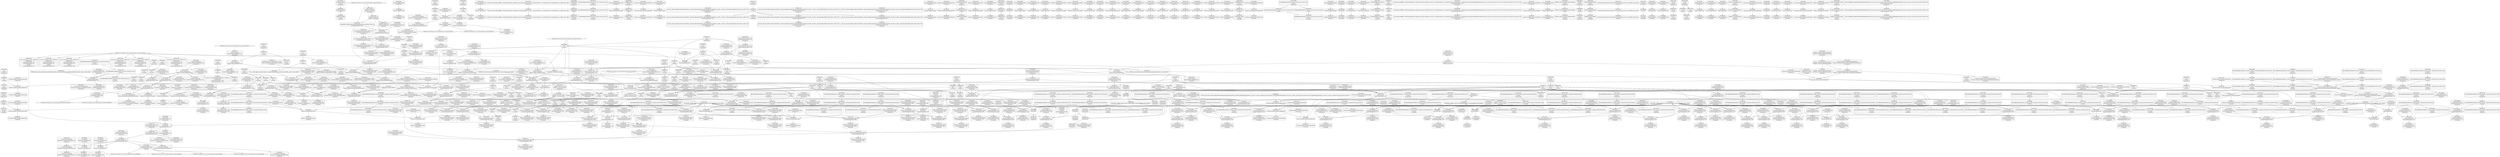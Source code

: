 digraph {
	CE0x4a8bf40 [shape=record,shape=Mrecord,label="{CE0x4a8bf40|GLOBAL:cap_capable|*Constant*|*SummSink*}"]
	CE0x4aa9af0 [shape=record,shape=Mrecord,label="{CE0x4aa9af0|selinux_capable:tmp10|security/selinux/hooks.c,2012}"]
	CE0x4aba2b0 [shape=record,shape=Mrecord,label="{CE0x4aba2b0|cred_has_capability:tmp23|security/selinux/hooks.c,1582}"]
	CE0x4ac0ae0 [shape=record,shape=Mrecord,label="{CE0x4ac0ae0|cred_has_capability:tmp32|security/selinux/hooks.c,1586|*SummSink*}"]
	CE0x4a8c5e0 [shape=record,shape=Mrecord,label="{CE0x4a8c5e0|VOIDTB_TE:_GCE_init_user_ns_external_global_%struct.user_namespace:_elem_0:default:}"]
	CE0x4a2e930 [shape=record,shape=Mrecord,label="{CE0x4a2e930|selinux_vm_enough_memory:call|security/selinux/hooks.c,2088|*SummSink*}"]
	CE0x4aa6050 [shape=record,shape=Mrecord,label="{CE0x4aa6050|avc_has_perm_noaudit:requested|Function::avc_has_perm_noaudit&Arg::requested::|*SummSource*}"]
	CE0x4aa82b0 [shape=record,shape=Mrecord,label="{CE0x4aa82b0|cred_has_capability:sw.bb2}"]
	CE0x4ab78c0 [shape=record,shape=Mrecord,label="{CE0x4ab78c0|i32_1|*Constant*}"]
	CE0x4a28b40 [shape=record,shape=Mrecord,label="{CE0x4a28b40|selinux_vm_enough_memory:tmp6|security/selinux/hooks.c,2088}"]
	CE0x4aa2d50 [shape=record,shape=Mrecord,label="{CE0x4aa2d50|i64*_getelementptr_inbounds_(_21_x_i64_,_21_x_i64_*___llvm_gcov_ctr143,_i64_0,_i64_12)|*Constant*|*SummSink*}"]
	CE0x4aa4120 [shape=record,shape=Mrecord,label="{CE0x4aa4120|i16_4|*Constant*|*SummSink*}"]
	CE0x4a42b20 [shape=record,shape=Mrecord,label="{CE0x4a42b20|selinux_vm_enough_memory:tmp13|security/selinux/hooks.c,2088|*SummSink*}"]
	CE0x4aa70b0 [shape=record,shape=Mrecord,label="{CE0x4aa70b0|cred_has_capability:entry|*SummSink*}"]
	CE0x4a56360 [shape=record,shape=Mrecord,label="{CE0x4a56360|cred_sid:tmp6|security/selinux/hooks.c,197|*SummSource*}"]
	CE0x4ab06c0 [shape=record,shape=Mrecord,label="{CE0x4ab06c0|void_(i8*,_i32,_i64)*_asm_sideeffect_1:_09ud2_0A.pushsection___bug_table,_22a_22_0A2:_09.long_1b_-_2b,_$_0:c_-_2b_0A_09.word_$_1:c_,_0_0A_09.org_2b+$_2:c_0A.popsection_,_i,i,i,_dirflag_,_fpsr_,_flags_}"]
	CE0x4a241d0 [shape=record,shape=Mrecord,label="{CE0x4a241d0|selinux_vm_enough_memory:tmp1|*SummSink*}"]
	CE0x4a6e760 [shape=record,shape=Mrecord,label="{CE0x4a6e760|selinux_capable:tmp4|security/selinux/hooks.c,2008|*SummSink*}"]
	CE0x4ad4c20 [shape=record,shape=Mrecord,label="{CE0x4ad4c20|cred_has_capability:tmp4|security/selinux/hooks.c,1570|*SummSink*}"]
	CE0x4ac7d40 [shape=record,shape=Mrecord,label="{CE0x4ac7d40|GLOBAL:printk|*Constant*|*SummSink*}"]
	CE0x4a2dae0 [shape=record,shape=Mrecord,label="{CE0x4a2dae0|selinux_vm_enough_memory:cred|security/selinux/hooks.c,2088|*SummSink*}"]
	CE0x4aca090 [shape=record,shape=Mrecord,label="{CE0x4aca090|cred_sid:sid|security/selinux/hooks.c,197|*SummSource*}"]
	CE0x4a31dd0 [shape=record,shape=Mrecord,label="{CE0x4a31dd0|i8*_getelementptr_inbounds_(_45_x_i8_,_45_x_i8_*_.str12,_i32_0,_i32_0)|*Constant*|*SummSink*}"]
	CE0x4aba8f0 [shape=record,shape=Mrecord,label="{CE0x4aba8f0|cred_has_capability:tmp24|security/selinux/hooks.c,1582|*SummSource*}"]
	CE0x4a43530 [shape=record,shape=Mrecord,label="{CE0x4a43530|selinux_vm_enough_memory:entry|*SummSink*}"]
	CE0x4a979b0 [shape=record,shape=Mrecord,label="{CE0x4a979b0|GLOBAL:avc_audit|*Constant*|*SummSource*}"]
	CE0x4ac9710 [shape=record,shape=Mrecord,label="{CE0x4ac9710|__llvm_gcov_indirect_counter_increment:exit|*SummSink*}"]
	CE0x4a73d20 [shape=record,shape=Mrecord,label="{CE0x4a73d20|cred_has_capability:do.body|*SummSource*}"]
	CE0x4abe760 [shape=record,shape=Mrecord,label="{CE0x4abe760|cred_has_capability:tmp30|security/selinux/hooks.c,1585|*SummSink*}"]
	CE0x4aacfe0 [shape=record,shape=Mrecord,label="{CE0x4aacfe0|GLOBAL:__llvm_gcov_global_state_pred145|Global_var:__llvm_gcov_global_state_pred145|*SummSink*}"]
	CE0x4aa63a0 [shape=record,shape=Mrecord,label="{CE0x4aa63a0|avc_has_perm_noaudit:requested|Function::avc_has_perm_noaudit&Arg::requested::|*SummSink*}"]
	CE0x4a36ab0 [shape=record,shape=Mrecord,label="{CE0x4a36ab0|GLOBAL:current_task|Global_var:current_task}"]
	CE0x4ab00c0 [shape=record,shape=Mrecord,label="{CE0x4ab00c0|cred_has_capability:tmp9|security/selinux/hooks.c,1575|*SummSink*}"]
	CE0x4a41330 [shape=record,shape=Mrecord,label="{CE0x4a41330|i32_21|*Constant*|*SummSource*}"]
	CE0x4a55e00 [shape=record,shape=Mrecord,label="{CE0x4a55e00|_ret_void|*SummSink*}"]
	CE0x4a3a1c0 [shape=record,shape=Mrecord,label="{CE0x4a3a1c0|i64_0|*Constant*}"]
	CE0x4a8bdc0 [shape=record,shape=Mrecord,label="{CE0x4a8bdc0|GLOBAL:cap_capable|*Constant*|*SummSource*}"]
	CE0x4aa5330 [shape=record,shape=Mrecord,label="{CE0x4aa5330|avc_has_perm_noaudit:ssid|Function::avc_has_perm_noaudit&Arg::ssid::}"]
	CE0x4a72040 [shape=record,shape=Mrecord,label="{CE0x4a72040|cred_has_capability:sw.epilog|*SummSource*}"]
	CE0x4a9bd60 [shape=record,shape=Mrecord,label="{CE0x4a9bd60|avc_audit:requested|Function::avc_audit&Arg::requested::|*SummSource*}"]
	CE0x4a41070 [shape=record,shape=Mrecord,label="{CE0x4a41070|selinux_capable:ns|Function::selinux_capable&Arg::ns::|*SummSink*}"]
	CE0x4a3dbe0 [shape=record,shape=Mrecord,label="{CE0x4a3dbe0|i64_10|*Constant*}"]
	CE0x4a50ff0 [shape=record,shape=Mrecord,label="{CE0x4a50ff0|selinux_vm_enough_memory:pages|Function::selinux_vm_enough_memory&Arg::pages::|*SummSource*}"]
	CE0x4a27780 [shape=record,shape=Mrecord,label="{CE0x4a27780|i64*_getelementptr_inbounds_(_6_x_i64_,_6_x_i64_*___llvm_gcov_ctr142,_i64_0,_i64_4)|*Constant*|*SummSource*}"]
	CE0x4aaa260 [shape=record,shape=Mrecord,label="{CE0x4aaa260|i64*_getelementptr_inbounds_(_6_x_i64_,_6_x_i64_*___llvm_gcov_ctr142,_i64_0,_i64_5)|*Constant*|*SummSource*}"]
	CE0x4a2f170 [shape=record,shape=Mrecord,label="{CE0x4a2f170|selinux_vm_enough_memory:tmp2|*SummSink*}"]
	CE0x4a9d650 [shape=record,shape=Mrecord,label="{CE0x4a9d650|selinux_capable:tmp3|security/selinux/hooks.c,2008|*SummSink*}"]
	CE0x4a0bae0 [shape=record,shape=Mrecord,label="{CE0x4a0bae0|selinux_vm_enough_memory:land.lhs.true|*SummSource*}"]
	CE0x4aa6980 [shape=record,shape=Mrecord,label="{CE0x4aa6980|avc_has_perm_noaudit:flags|Function::avc_has_perm_noaudit&Arg::flags::|*SummSource*}"]
	CE0x4a47130 [shape=record,shape=Mrecord,label="{CE0x4a47130|GLOBAL:selinux_capable|*Constant*}"]
	CE0x4a23d00 [shape=record,shape=Mrecord,label="{CE0x4a23d00|selinux_vm_enough_memory:if.then|*SummSink*}"]
	CE0x4a22980 [shape=record,shape=Mrecord,label="{CE0x4a22980|selinux_vm_enough_memory:tmp1|*SummSource*}"]
	CE0x4aa43d0 [shape=record,shape=Mrecord,label="{CE0x4aa43d0|cred_has_capability:sclass.0|*SummSink*}"]
	CE0x4aa4630 [shape=record,shape=Mrecord,label="{CE0x4aa4630|cred_has_capability:call7|security/selinux/hooks.c,1579}"]
	CE0x4ad43d0 [shape=record,shape=Mrecord,label="{CE0x4ad43d0|cred_has_capability:tmp9|security/selinux/hooks.c,1575}"]
	CE0x4a8fcc0 [shape=record,shape=Mrecord,label="{CE0x4a8fcc0|cred_has_capability:do.cond}"]
	CE0x4ab17a0 [shape=record,shape=Mrecord,label="{CE0x4ab17a0|GLOBAL:cred_sid|*Constant*}"]
	CE0x4a22010 [shape=record,shape=Mrecord,label="{CE0x4a22010|selinux_vm_enough_memory:if.then}"]
	CE0x4a6ed70 [shape=record,shape=Mrecord,label="{CE0x4a6ed70|cred_has_capability:shr|security/selinux/hooks.c,1565|*SummSource*}"]
	CE0x4a23f10 [shape=record,shape=Mrecord,label="{CE0x4a23f10|i64_2|*Constant*|*SummSource*}"]
	CE0x4a741e0 [shape=record,shape=Mrecord,label="{CE0x4a741e0|i64*_getelementptr_inbounds_(_21_x_i64_,_21_x_i64_*___llvm_gcov_ctr143,_i64_0,_i64_9)|*Constant*|*SummSource*}"]
	CE0x4aa41f0 [shape=record,shape=Mrecord,label="{CE0x4aa41f0|cred_has_capability:sclass.0}"]
	CE0x4a77950 [shape=record,shape=Mrecord,label="{CE0x4a77950|i32_0|*Constant*}"]
	CE0x4a53850 [shape=record,shape=Mrecord,label="{CE0x4a53850|cred_has_capability:audit|Function::cred_has_capability&Arg::audit::|*SummSink*}"]
	CE0x4a24e80 [shape=record,shape=Mrecord,label="{CE0x4a24e80|selinux_vm_enough_memory:tmp10|security/selinux/hooks.c,2088|*SummSource*}"]
	CE0x4a45ca0 [shape=record,shape=Mrecord,label="{CE0x4a45ca0|i8_1|*Constant*|*SummSink*}"]
	CE0x4ac3860 [shape=record,shape=Mrecord,label="{CE0x4ac3860|cred_sid:entry|*SummSource*}"]
	CE0x4ac9600 [shape=record,shape=Mrecord,label="{CE0x4ac9600|__llvm_gcov_indirect_counter_increment:exit|*SummSource*}"]
	CE0x4a30390 [shape=record,shape=Mrecord,label="{CE0x4a30390|selinux_vm_enough_memory:tmp24|security/selinux/hooks.c,2091}"]
	CE0x4a9b7a0 [shape=record,shape=Mrecord,label="{CE0x4a9b7a0|avc_audit:tsid|Function::avc_audit&Arg::tsid::|*SummSink*}"]
	CE0x4aab6f0 [shape=record,shape=Mrecord,label="{CE0x4aab6f0|cred_has_capability:call3|security/selinux/hooks.c,1573|*SummSink*}"]
	CE0x4ad6cc0 [shape=record,shape=Mrecord,label="{CE0x4ad6cc0|cred_has_capability:if.end10}"]
	CE0x4aa5bb0 [shape=record,shape=Mrecord,label="{CE0x4aa5bb0|avc_has_perm_noaudit:tclass|Function::avc_has_perm_noaudit&Arg::tclass::|*SummSource*}"]
	CE0x4a45870 [shape=record,shape=Mrecord,label="{CE0x4a45870|i64_0|*Constant*|*SummSink*}"]
	CE0x4aa7c80 [shape=record,shape=Mrecord,label="{CE0x4aa7c80|selinux_capable:tmp11|security/selinux/hooks.c,2012|*SummSink*}"]
	CE0x4a40490 [shape=record,shape=Mrecord,label="{CE0x4a40490|i64*_getelementptr_inbounds_(_14_x_i64_,_14_x_i64_*___llvm_gcov_ctr160,_i64_0,_i64_8)|*Constant*}"]
	CE0x4aa8f70 [shape=record,shape=Mrecord,label="{CE0x4aa8f70|i64*_getelementptr_inbounds_(_2_x_i64_,_2_x_i64_*___llvm_gcov_ctr131,_i64_0,_i64_1)|*Constant*}"]
	CE0x4a53370 [shape=record,shape=Mrecord,label="{CE0x4a53370|cred_has_capability:cap|Function::cred_has_capability&Arg::cap::|*SummSink*}"]
	CE0x4a50610 [shape=record,shape=Mrecord,label="{CE0x4a50610|selinux_vm_enough_memory:mm|Function::selinux_vm_enough_memory&Arg::mm::|*SummSource*}"]
	CE0x4a603c0 [shape=record,shape=Mrecord,label="{CE0x4a603c0|selinux_vm_enough_memory:tobool1|security/selinux/hooks.c,2088|*SummSource*}"]
	CE0x4a24fb0 [shape=record,shape=Mrecord,label="{CE0x4a24fb0|selinux_vm_enough_memory:tmp10|security/selinux/hooks.c,2088|*SummSink*}"]
	CE0x4aa5870 [shape=record,shape=Mrecord,label="{CE0x4aa5870|avc_has_perm_noaudit:tsid|Function::avc_has_perm_noaudit&Arg::tsid::|*SummSource*}"]
	CE0x4ac3f20 [shape=record,shape=Mrecord,label="{CE0x4ac3f20|__llvm_gcov_indirect_counter_increment:tmp|*SummSource*}"]
	CE0x4a71d20 [shape=record,shape=Mrecord,label="{CE0x4a71d20|cred_has_capability:do.end6|*SummSink*}"]
	CE0x4ab54e0 [shape=record,shape=Mrecord,label="{CE0x4ab54e0|__llvm_gcov_indirect_counter_increment:counter}"]
	CE0x4a8e370 [shape=record,shape=Mrecord,label="{CE0x4a8e370|__llvm_gcov_indirect_counter_increment:counters|Function::__llvm_gcov_indirect_counter_increment&Arg::counters::|*SummSink*}"]
	CE0x4a26500 [shape=record,shape=Mrecord,label="{CE0x4a26500|selinux_vm_enough_memory:tmp17|security/selinux/hooks.c,2088}"]
	CE0x4acf4e0 [shape=record,shape=Mrecord,label="{CE0x4acf4e0|i64*_getelementptr_inbounds_(_21_x_i64_,_21_x_i64_*___llvm_gcov_ctr143,_i64_0,_i64_8)|*Constant*|*SummSource*}"]
	CE0x4a4ebf0 [shape=record,shape=Mrecord,label="{CE0x4a4ebf0|cred_has_capability:cap1|security/selinux/hooks.c,1563|*SummSink*}"]
	CE0x4a71c30 [shape=record,shape=Mrecord,label="{CE0x4a71c30|cred_has_capability:do.end6|*SummSource*}"]
	CE0x4ac1c20 [shape=record,shape=Mrecord,label="{CE0x4ac1c20|__llvm_gcov_indirect_counter_increment:counter|*SummSink*}"]
	CE0x4a39550 [shape=record,shape=Mrecord,label="{CE0x4a39550|selinux_capable:if.end|*SummSource*}"]
	CE0x4aa2fb0 [shape=record,shape=Mrecord,label="{CE0x4aa2fb0|i16_47|*Constant*}"]
	CE0x4a77670 [shape=record,shape=Mrecord,label="{CE0x4a77670|i32_22|*Constant*|*SummSink*}"]
	CE0x4ac46a0 [shape=record,shape=Mrecord,label="{CE0x4ac46a0|__llvm_gcov_indirect_counter_increment:tmp6}"]
	CE0x4a29060 [shape=record,shape=Mrecord,label="{CE0x4a29060|i64*_getelementptr_inbounds_(_14_x_i64_,_14_x_i64_*___llvm_gcov_ctr160,_i64_0,_i64_13)|*Constant*|*SummSink*}"]
	CE0x4a28f60 [shape=record,shape=Mrecord,label="{CE0x4a28f60|i64*_getelementptr_inbounds_(_14_x_i64_,_14_x_i64_*___llvm_gcov_ctr160,_i64_0,_i64_13)|*Constant*|*SummSource*}"]
	CE0x4a0b560 [shape=record,shape=Mrecord,label="{CE0x4a0b560|i64_2|*Constant*}"]
	CE0x4ac65b0 [shape=record,shape=Mrecord,label="{CE0x4ac65b0|i64**_getelementptr_inbounds_(_3_x_i64*_,_3_x_i64*_*___llvm_gcda_edge_table144,_i64_0,_i64_2)|*Constant*|*SummSink*}"]
	CE0x4a9b490 [shape=record,shape=Mrecord,label="{CE0x4a9b490|avc_audit:tsid|Function::avc_audit&Arg::tsid::}"]
	"CONST[source:0(mediator),value:2(dynamic)][purpose:{object}][SnkIdx:6]"
	CE0x56e4b20 [shape=record,shape=Mrecord,label="{CE0x56e4b20|i64*_getelementptr_inbounds_(_14_x_i64_,_14_x_i64_*___llvm_gcov_ctr160,_i64_0,_i64_8)|*Constant*|*SummSource*}"]
	CE0x4a28040 [shape=record,shape=Mrecord,label="{CE0x4a28040|selinux_capable:tmp8|security/selinux/hooks.c,2011}"]
	CE0x4ad5a60 [shape=record,shape=Mrecord,label="{CE0x4ad5a60|0:_i32,_4:_i32,_8:_i32,_12:_i32,_:_CMRE_0,4_|*MultipleSource*|security/selinux/hooks.c,196|security/selinux/hooks.c,197|*LoadInst*|security/selinux/hooks.c,196}"]
	CE0x4ad6ae0 [shape=record,shape=Mrecord,label="{CE0x4ad6ae0|cred_has_capability:do.cond|*SummSource*}"]
	CE0x4a23990 [shape=record,shape=Mrecord,label="{CE0x4a23990|selinux_vm_enough_memory:tmp}"]
	CE0x4aad270 [shape=record,shape=Mrecord,label="{CE0x4aad270|0:_i32,_:_GCMR___llvm_gcov_global_state_pred145_internal_unnamed_addr_global_i32_-1:_elem_0:default:}"]
	CE0x4abc480 [shape=record,shape=Mrecord,label="{CE0x4abc480|cred_has_capability:tmp27|security/selinux/hooks.c,1583|*SummSink*}"]
	CE0x4a22f50 [shape=record,shape=Mrecord,label="{CE0x4a22f50|selinux_vm_enough_memory:if.then5|*SummSink*}"]
	CE0x4a4cbd0 [shape=record,shape=Mrecord,label="{CE0x4a4cbd0|get_current:tmp4|./arch/x86/include/asm/current.h,14|*SummSink*}"]
	CE0x4a4f7a0 [shape=record,shape=Mrecord,label="{CE0x4a4f7a0|cred_has_capability:tmp15|security/selinux/hooks.c,1575|*SummSink*}"]
	CE0x4a292d0 [shape=record,shape=Mrecord,label="{CE0x4a292d0|selinux_vm_enough_memory:tmp27|security/selinux/hooks.c,2093|*SummSource*}"]
	CE0x4a45200 [shape=record,shape=Mrecord,label="{CE0x4a45200|selinux_vm_enough_memory:tmp11|security/selinux/hooks.c,2088|*SummSink*}"]
	CE0x4a1a770 [shape=record,shape=Mrecord,label="{CE0x4a1a770|selinux_vm_enough_memory:if.end6|*SummSink*}"]
	CE0x4a2f7a0 [shape=record,shape=Mrecord,label="{CE0x4a2f7a0|i64_1|*Constant*}"]
	CE0x4a8f8f0 [shape=record,shape=Mrecord,label="{CE0x4a8f8f0|cred_has_capability:sw.bb}"]
	CE0x4ad5450 [shape=record,shape=Mrecord,label="{CE0x4ad5450|i64**_getelementptr_inbounds_(_3_x_i64*_,_3_x_i64*_*___llvm_gcda_edge_table144,_i64_0,_i64_0)|*Constant*}"]
	CE0x4aab860 [shape=record,shape=Mrecord,label="{CE0x4aab860|GLOBAL:printk|*Constant*|*SummSource*}"]
	CE0x4a9c350 [shape=record,shape=Mrecord,label="{CE0x4a9c350|avc_audit:avd|Function::avc_audit&Arg::avd::|*SummSink*}"]
	CE0x4ae8190 [shape=record,shape=Mrecord,label="{CE0x4ae8190|i64*_getelementptr_inbounds_(_2_x_i64_,_2_x_i64_*___llvm_gcov_ctr131,_i64_0,_i64_0)|*Constant*|*SummSource*}"]
	CE0x4ab67f0 [shape=record,shape=Mrecord,label="{CE0x4ab67f0|__llvm_gcov_indirect_counter_increment:tmp3|*SummSource*}"]
	CE0x4ad51a0 [shape=record,shape=Mrecord,label="{CE0x4ad51a0|i64*_null|*Constant*}"]
	CE0x4a2eab0 [shape=record,shape=Mrecord,label="{CE0x4a2eab0|get_current:tmp|*SummSink*}"]
	CE0x4a459e0 [shape=record,shape=Mrecord,label="{CE0x4a459e0|i64_0|*Constant*|*SummSource*}"]
	CE0x4a2e380 [shape=record,shape=Mrecord,label="{CE0x4a2e380|selinux_vm_enough_memory:tmp18|security/selinux/hooks.c,2088|*SummSink*}"]
	CE0x4a42240 [shape=record,shape=Mrecord,label="{CE0x4a42240|get_current:entry}"]
	"CONST[source:0(mediator),value:0(static)][purpose:{operation}][SnkIdx:7]"
	CE0x4a8ef30 [shape=record,shape=Mrecord,label="{CE0x4a8ef30|i32_-1|*Constant*|*SummSource*}"]
	CE0x4a8f120 [shape=record,shape=Mrecord,label="{CE0x4a8f120|i64*_getelementptr_inbounds_(_21_x_i64_,_21_x_i64_*___llvm_gcov_ctr143,_i64_0,_i64_0)|*Constant*|*SummSource*}"]
	CE0x4a271a0 [shape=record,shape=Mrecord,label="{CE0x4a271a0|selinux_vm_enough_memory:tmp9|security/selinux/hooks.c,2088|*SummSource*}"]
	CE0x4aa8eb0 [shape=record,shape=Mrecord,label="{CE0x4aa8eb0|cred_sid:tmp1|*SummSource*}"]
	CE0x4a95cb0 [shape=record,shape=Mrecord,label="{CE0x4a95cb0|cred_has_capability:cmp|security/selinux/hooks.c,1580}"]
	CE0x4a41600 [shape=record,shape=Mrecord,label="{CE0x4a41600|selinux_capable:audit|Function::selinux_capable&Arg::audit::}"]
	CE0x4ab60c0 [shape=record,shape=Mrecord,label="{CE0x4ab60c0|GLOBAL:cred_sid|*Constant*|*SummSink*}"]
	CE0x4a2c5f0 [shape=record,shape=Mrecord,label="{CE0x4a2c5f0|selinux_vm_enough_memory:tmp22|security/selinux/hooks.c,2090|*SummSink*}"]
	CE0x4a976c0 [shape=record,shape=Mrecord,label="{CE0x4a976c0|cred_has_capability:call8|security/selinux/hooks.c,1581|*SummSource*}"]
	CE0x4a4c9e0 [shape=record,shape=Mrecord,label="{CE0x4a4c9e0|selinux_capable:tmp2|security/selinux/hooks.c,2008|*SummSink*}"]
	CE0x4a6f0a0 [shape=record,shape=Mrecord,label="{CE0x4a6f0a0|cred_has_capability:cap1|security/selinux/hooks.c,1563}"]
	CE0x4a8c020 [shape=record,shape=Mrecord,label="{CE0x4a8c020|COLLAPSED:_CMRE:_elem_0:default:}"]
	CE0x4a1b550 [shape=record,shape=Mrecord,label="{CE0x4a1b550|selinux_vm_enough_memory:if.end}"]
	CE0x4a9d500 [shape=record,shape=Mrecord,label="{CE0x4a9d500|GLOBAL:__llvm_gcov_ctr142|Global_var:__llvm_gcov_ctr142|*SummSource*}"]
	CE0x4abab70 [shape=record,shape=Mrecord,label="{CE0x4abab70|cred_has_capability:tmp25|security/selinux/hooks.c,1582}"]
	CE0x4a72f60 [shape=record,shape=Mrecord,label="{CE0x4a72f60|cred_sid:cred|Function::cred_sid&Arg::cred::|*SummSink*}"]
	CE0x4a8de60 [shape=record,shape=Mrecord,label="{CE0x4a8de60|get_current:tmp4|./arch/x86/include/asm/current.h,14}"]
	CE0x4ac6e90 [shape=record,shape=Mrecord,label="{CE0x4ac6e90|cred_has_capability:and|security/selinux/hooks.c,1559}"]
	CE0x4a49090 [shape=record,shape=Mrecord,label="{CE0x4a49090|selinux_vm_enough_memory:tmp27|security/selinux/hooks.c,2093|*SummSink*}"]
	CE0x4a49430 [shape=record,shape=Mrecord,label="{CE0x4a49430|selinux_vm_enough_memory:call7|security/selinux/hooks.c,2093}"]
	CE0x4a38c50 [shape=record,shape=Mrecord,label="{CE0x4a38c50|selinux_capable:tmp4|security/selinux/hooks.c,2008|*SummSource*}"]
	CE0x4ad5ad0 [shape=record,shape=Mrecord,label="{CE0x4ad5ad0|0:_i32,_4:_i32,_8:_i32,_12:_i32,_:_CMRE_4,8_|*MultipleSource*|security/selinux/hooks.c,196|security/selinux/hooks.c,197|*LoadInst*|security/selinux/hooks.c,196}"]
	CE0x4a2ff50 [shape=record,shape=Mrecord,label="{CE0x4a2ff50|selinux_vm_enough_memory:call|security/selinux/hooks.c,2088}"]
	CE0x4a39df0 [shape=record,shape=Mrecord,label="{CE0x4a39df0|selinux_capable:if.then|*SummSource*}"]
	CE0x4a39730 [shape=record,shape=Mrecord,label="{CE0x4a39730|i64*_getelementptr_inbounds_(_6_x_i64_,_6_x_i64_*___llvm_gcov_ctr142,_i64_0,_i64_3)|*Constant*|*SummSource*}"]
	CE0x4ac7240 [shape=record,shape=Mrecord,label="{CE0x4ac7240|__llvm_gcov_indirect_counter_increment:tmp2}"]
	CE0x4ac71b0 [shape=record,shape=Mrecord,label="{CE0x4ac71b0|__llvm_gcov_indirect_counter_increment:tmp1|*SummSink*}"]
	CE0x4a6f030 [shape=record,shape=Mrecord,label="{CE0x4a6f030|i32_5|*Constant*}"]
	CE0x4a542b0 [shape=record,shape=Mrecord,label="{CE0x4a542b0|selinux_capable:tmp|*SummSource*}"]
	CE0x4a43730 [shape=record,shape=Mrecord,label="{CE0x4a43730|i64_1|*Constant*|*SummSink*}"]
	CE0x4a4dcd0 [shape=record,shape=Mrecord,label="{CE0x4a4dcd0|selinux_vm_enough_memory:cap_sys_admin.0}"]
	CE0x4abbfa0 [shape=record,shape=Mrecord,label="{CE0x4abbfa0|cred_has_capability:tmp27|security/selinux/hooks.c,1583}"]
	CE0x4a5f0c0 [shape=record,shape=Mrecord,label="{CE0x4a5f0c0|selinux_vm_enough_memory:tobool1|security/selinux/hooks.c,2088}"]
	CE0x4a72340 [shape=record,shape=Mrecord,label="{CE0x4a72340|cred_has_capability:do.body4|*SummSource*}"]
	CE0x4ab58a0 [shape=record,shape=Mrecord,label="{CE0x4ab58a0|i32_31|*Constant*}"]
	CE0x4aa4050 [shape=record,shape=Mrecord,label="{CE0x4aa4050|i16_4|*Constant*|*SummSource*}"]
	CE0x4abbaf0 [shape=record,shape=Mrecord,label="{CE0x4abbaf0|i64*_getelementptr_inbounds_(_21_x_i64_,_21_x_i64_*___llvm_gcov_ctr143,_i64_0,_i64_17)|*Constant*|*SummSource*}"]
	CE0x4a2e720 [shape=record,shape=Mrecord,label="{CE0x4a2e720|selinux_vm_enough_memory:call3|security/selinux/hooks.c,2088}"]
	CE0x4a78620 [shape=record,shape=Mrecord,label="{CE0x4a78620|GLOBAL:__llvm_gcov_ctr142|Global_var:__llvm_gcov_ctr142}"]
	CE0x4ab37e0 [shape=record,shape=Mrecord,label="{CE0x4ab37e0|cred_has_capability:sw.bb2|*SummSink*}"]
	CE0x4a25a10 [shape=record,shape=Mrecord,label="{CE0x4a25a10|cred_has_capability:u|security/selinux/hooks.c,1563|*SummSink*}"]
	CE0x4a71090 [shape=record,shape=Mrecord,label="{CE0x4a71090|_call_void_mcount()_#3}"]
	CE0x4ac9350 [shape=record,shape=Mrecord,label="{CE0x4ac9350|cred_has_capability:if.then|*SummSink*}"]
	CE0x4a9d340 [shape=record,shape=Mrecord,label="{CE0x4a9d340|GLOBAL:__llvm_gcov_ctr142|Global_var:__llvm_gcov_ctr142|*SummSink*}"]
	CE0x4a58130 [shape=record,shape=Mrecord,label="{CE0x4a58130|i8_3|*Constant*|*SummSink*}"]
	CE0x4a9e7b0 [shape=record,shape=Mrecord,label="{CE0x4a9e7b0|i64*_getelementptr_inbounds_(_21_x_i64_,_21_x_i64_*___llvm_gcov_ctr143,_i64_0,_i64_11)|*Constant*|*SummSink*}"]
	CE0x4a57220 [shape=record,shape=Mrecord,label="{CE0x4a57220|GLOBAL:__llvm_gcov_global_state_pred145|Global_var:__llvm_gcov_global_state_pred145}"]
	CE0x4a96070 [shape=record,shape=Mrecord,label="{CE0x4a96070|i64_14|*Constant*|*SummSink*}"]
	CE0x4abe130 [shape=record,shape=Mrecord,label="{CE0x4abe130|cred_has_capability:tmp30|security/selinux/hooks.c,1585}"]
	CE0x4ad4170 [shape=record,shape=Mrecord,label="{CE0x4ad4170|cred_has_capability:tmp8|security/selinux/hooks.c,1575|*SummSink*}"]
	CE0x4a779f0 [shape=record,shape=Mrecord,label="{CE0x4a779f0|cred_sid:security|security/selinux/hooks.c,196}"]
	CE0x4a78c90 [shape=record,shape=Mrecord,label="{CE0x4a78c90|selinux_capable:tmp1|*SummSink*}"]
	CE0x4ab6520 [shape=record,shape=Mrecord,label="{CE0x4ab6520|__llvm_gcov_indirect_counter_increment:tmp5}"]
	CE0x4a73350 [shape=record,shape=Mrecord,label="{CE0x4a73350|cred_has_capability:bb|*SummSource*}"]
	CE0x4ac5cc0 [shape=record,shape=Mrecord,label="{CE0x4ac5cc0|cred_has_capability:tmp6|security/selinux/hooks.c,1574|*SummSource*}"]
	CE0x4aa5130 [shape=record,shape=Mrecord,label="{CE0x4aa5130|avc_has_perm_noaudit:tclass|Function::avc_has_perm_noaudit&Arg::tclass::}"]
	CE0x4abe5d0 [shape=record,shape=Mrecord,label="{CE0x4abe5d0|i64*_getelementptr_inbounds_(_21_x_i64_,_21_x_i64_*___llvm_gcov_ctr143,_i64_0,_i64_19)|*Constant*|*SummSource*}"]
	CE0x4ac48a0 [shape=record,shape=Mrecord,label="{CE0x4ac48a0|_call_void_mcount()_#3|*SummSink*}"]
	CE0x4a2e4e0 [shape=record,shape=Mrecord,label="{CE0x4a2e4e0|selinux_vm_enough_memory:call3|security/selinux/hooks.c,2088|*SummSource*}"]
	CE0x4a56550 [shape=record,shape=Mrecord,label="{CE0x4a56550|cred_has_capability:do.body4}"]
	CE0x4ac7e50 [shape=record,shape=Mrecord,label="{CE0x4ac7e50|i8*_getelementptr_inbounds_(_40_x_i8_,_40_x_i8_*_.str49,_i32_0,_i32_0)|*Constant*}"]
	CE0x4aa2ca0 [shape=record,shape=Mrecord,label="{CE0x4aa2ca0|i64*_getelementptr_inbounds_(_21_x_i64_,_21_x_i64_*___llvm_gcov_ctr143,_i64_0,_i64_12)|*Constant*|*SummSource*}"]
	CE0x4a53520 [shape=record,shape=Mrecord,label="{CE0x4a53520|cred_has_capability:audit|Function::cred_has_capability&Arg::audit::}"]
	CE0x4a2f810 [shape=record,shape=Mrecord,label="{CE0x4a2f810|get_current:tmp1}"]
	CE0x4a290d0 [shape=record,shape=Mrecord,label="{CE0x4a290d0|selinux_vm_enough_memory:tmp26|security/selinux/hooks.c,2093|*SummSink*}"]
	CE0x4a56490 [shape=record,shape=Mrecord,label="{CE0x4a56490|cred_has_capability:return|*SummSink*}"]
	CE0x4ac9ad0 [shape=record,shape=Mrecord,label="{CE0x4ac9ad0|i64*_getelementptr_inbounds_(_21_x_i64_,_21_x_i64_*___llvm_gcov_ctr143,_i64_0,_i64_4)|*Constant*}"]
	CE0x4a236d0 [shape=record,shape=Mrecord,label="{CE0x4a236d0|selinux_vm_enough_memory:do.end}"]
	CE0x4a3cbd0 [shape=record,shape=Mrecord,label="{CE0x4a3cbd0|selinux_vm_enough_memory:bb}"]
	CE0x4ac39a0 [shape=record,shape=Mrecord,label="{CE0x4ac39a0|cred_sid:entry|*SummSink*}"]
	CE0x4a4b040 [shape=record,shape=Mrecord,label="{CE0x4a4b040|selinux_capable:tmp7|security/selinux/hooks.c,2009|*SummSink*}"]
	CE0x4a3d060 [shape=record,shape=Mrecord,label="{CE0x4a3d060|selinux_vm_enough_memory:cmp|security/selinux/hooks.c,2090|*SummSink*}"]
	CE0x4a41b90 [shape=record,shape=Mrecord,label="{CE0x4a41b90|selinux_capable:audit|Function::selinux_capable&Arg::audit::|*SummSink*}"]
	CE0x4ab8200 [shape=record,shape=Mrecord,label="{CE0x4ab8200|avc_audit:a|Function::avc_audit&Arg::a::}"]
	CE0x4a4ee20 [shape=record,shape=Mrecord,label="{CE0x4a4ee20|i32_5|*Constant*|*SummSink*}"]
	CE0x4a24e10 [shape=record,shape=Mrecord,label="{CE0x4a24e10|selinux_vm_enough_memory:tmp10|security/selinux/hooks.c,2088}"]
	CE0x4a30d80 [shape=record,shape=Mrecord,label="{CE0x4a30d80|i64*_getelementptr_inbounds_(_14_x_i64_,_14_x_i64_*___llvm_gcov_ctr160,_i64_0,_i64_12)|*Constant*|*SummSource*}"]
	CE0x4a3ca60 [shape=record,shape=Mrecord,label="{CE0x4a3ca60|GLOBAL:get_current|*Constant*|*SummSource*}"]
	CE0x4a54070 [shape=record,shape=Mrecord,label="{CE0x4a54070|_call_void___llvm_gcov_indirect_counter_increment(i32*___llvm_gcov_global_state_pred145,_i64**_getelementptr_inbounds_(_3_x_i64*_,_3_x_i64*_*___llvm_gcda_edge_table144,_i64_0,_i64_1)),_!dbg_!27728|security/selinux/hooks.c,1567|*SummSink*}"]
	CE0x4ab7640 [shape=record,shape=Mrecord,label="{CE0x4ab7640|GLOBAL:__llvm_gcov_global_state_pred145|Global_var:__llvm_gcov_global_state_pred145|*SummSource*}"]
	CE0x4aab540 [shape=record,shape=Mrecord,label="{CE0x4aab540|cred_has_capability:call3|security/selinux/hooks.c,1573}"]
	CE0x4a40940 [shape=record,shape=Mrecord,label="{CE0x4a40940|i64*_getelementptr_inbounds_(_14_x_i64_,_14_x_i64_*___llvm_gcov_ctr160,_i64_0,_i64_6)|*Constant*}"]
	CE0x4a31ba0 [shape=record,shape=Mrecord,label="{CE0x4a31ba0|selinux_vm_enough_memory:land.lhs.true2}"]
	CE0x4abce70 [shape=record,shape=Mrecord,label="{CE0x4abce70|i64*_getelementptr_inbounds_(_21_x_i64_,_21_x_i64_*___llvm_gcov_ctr143,_i64_0,_i64_18)|*Constant*|*SummSource*}"]
	CE0x4a2fc10 [shape=record,shape=Mrecord,label="{CE0x4a2fc10|get_current:tmp1|*SummSource*}"]
	CE0x4a28850 [shape=record,shape=Mrecord,label="{CE0x4a28850|i8*_getelementptr_inbounds_(_25_x_i8_,_25_x_i8_*_.str3,_i32_0,_i32_0)|*Constant*|*SummSource*}"]
	CE0x4a77b80 [shape=record,shape=Mrecord,label="{CE0x4a77b80|cred_has_capability:sw.default|*SummSource*}"]
	"CONST[source:2(external),value:0(static)][purpose:{operation}][SrcIdx:17]"
	CE0x4aa67e0 [shape=record,shape=Mrecord,label="{CE0x4aa67e0|avc_has_perm_noaudit:flags|Function::avc_has_perm_noaudit&Arg::flags::}"]
	CE0x4a0bf00 [shape=record,shape=Mrecord,label="{CE0x4a0bf00|selinux_vm_enough_memory:land.lhs.true2|*SummSource*}"]
	CE0x4a51b00 [shape=record,shape=Mrecord,label="{CE0x4a51b00|get_current:bb}"]
	CE0x4a31f00 [shape=record,shape=Mrecord,label="{CE0x4a31f00|i64*_getelementptr_inbounds_(_14_x_i64_,_14_x_i64_*___llvm_gcov_ctr160,_i64_0,_i64_9)|*Constant*}"]
	CE0x4a8e300 [shape=record,shape=Mrecord,label="{CE0x4a8e300|i64**_getelementptr_inbounds_(_3_x_i64*_,_3_x_i64*_*___llvm_gcda_edge_table144,_i64_0,_i64_1)|*Constant*|*SummSink*}"]
	CE0x4a2be40 [shape=record,shape=Mrecord,label="{CE0x4a2be40|selinux_vm_enough_memory:tmp21|security/selinux/hooks.c,2090|*SummSource*}"]
	CE0x4a1b770 [shape=record,shape=Mrecord,label="{CE0x4a1b770|_call_void_mcount()_#3}"]
	CE0x4aa4c40 [shape=record,shape=Mrecord,label="{CE0x4aa4c40|avc_has_perm_noaudit:entry}"]
	CE0x4a3ad20 [shape=record,shape=Mrecord,label="{CE0x4a3ad20|cred_has_capability:tmp19|security/selinux/hooks.c,1580|*SummSource*}"]
	CE0x4ad2730 [shape=record,shape=Mrecord,label="{CE0x4ad2730|avc_audit:ssid|Function::avc_audit&Arg::ssid::}"]
	CE0x4aa5ed0 [shape=record,shape=Mrecord,label="{CE0x4aa5ed0|avc_has_perm_noaudit:requested|Function::avc_has_perm_noaudit&Arg::requested::}"]
	CE0x4a399d0 [shape=record,shape=Mrecord,label="{CE0x4a399d0|i64*_getelementptr_inbounds_(_6_x_i64_,_6_x_i64_*___llvm_gcov_ctr142,_i64_0,_i64_3)|*Constant*|*SummSink*}"]
	CE0x4aaa580 [shape=record,shape=Mrecord,label="{CE0x4aaa580|i64*_getelementptr_inbounds_(_21_x_i64_,_21_x_i64_*___llvm_gcov_ctr143,_i64_0,_i64_0)|*Constant*}"]
	CE0x4a1a3f0 [shape=record,shape=Mrecord,label="{CE0x4a1a3f0|selinux_vm_enough_memory:if.end6|*SummSource*}"]
	CE0x4a2ee10 [shape=record,shape=Mrecord,label="{CE0x4a2ee10|GLOBAL:lockdep_rcu_suspicious|*Constant*|*SummSource*}"]
	CE0x4ac2a20 [shape=record,shape=Mrecord,label="{CE0x4ac2a20|i64_12|*Constant*}"]
	CE0x4a957e0 [shape=record,shape=Mrecord,label="{CE0x4a957e0|cred_has_capability:cmp|security/selinux/hooks.c,1580|*SummSource*}"]
	CE0x4a27e60 [shape=record,shape=Mrecord,label="{CE0x4a27e60|COLLAPSED:_GCMRE_current_task_external_global_%struct.task_struct*:_elem_0::|security/selinux/hooks.c,2088}"]
	CE0x4a5df20 [shape=record,shape=Mrecord,label="{CE0x4a5df20|0:_i8,_:_GCMR_selinux_vm_enough_memory.__warned_internal_global_i8_0,_section_.data.unlikely_,_align_1:_elem_0:default:}"]
	CE0x4aae3c0 [shape=record,shape=Mrecord,label="{CE0x4aae3c0|cred_has_capability:tmp4|security/selinux/hooks.c,1570}"]
	CE0x4ab0410 [shape=record,shape=Mrecord,label="{CE0x4ab0410|_call_void_asm_sideeffect_1:_09ud2_0A.pushsection___bug_table,_22a_22_0A2:_09.long_1b_-_2b,_$_0:c_-_2b_0A_09.word_$_1:c_,_0_0A_09.org_2b+$_2:c_0A.popsection_,_i,i,i,_dirflag_,_fpsr_,_flags_(i8*_getelementptr_inbounds_(_25_x_i8_,_25_x_i8_*_.str3,_i32_0,_i32_0),_i32_1575,_i64_12)_#3,_!dbg_!27737,_!srcloc_!27740|security/selinux/hooks.c,1575|*SummSink*}"]
	CE0x4a0c660 [shape=record,shape=Mrecord,label="{CE0x4a0c660|i32_0|*Constant*}"]
	CE0x4a8f7d0 [shape=record,shape=Mrecord,label="{CE0x4a8f7d0|__llvm_gcov_indirect_counter_increment:bb|*SummSink*}"]
	CE0x4ab92f0 [shape=record,shape=Mrecord,label="{CE0x4ab92f0|i64_15|*Constant*|*SummSource*}"]
	CE0x4a29630 [shape=record,shape=Mrecord,label="{CE0x4a29630|i64*_getelementptr_inbounds_(_2_x_i64_,_2_x_i64_*___llvm_gcov_ctr98,_i64_0,_i64_1)|*Constant*|*SummSource*}"]
	CE0x4a40f40 [shape=record,shape=Mrecord,label="{CE0x4a40f40|get_current:tmp2|*SummSink*}"]
	CE0x4a57cb0 [shape=record,shape=Mrecord,label="{CE0x4a57cb0|selinux_capable:tobool|security/selinux/hooks.c,2008|*SummSink*}"]
	CE0x4ac8ea0 [shape=record,shape=Mrecord,label="{CE0x4ac8ea0|cred_has_capability:sw.bb2|*SummSource*}"]
	CE0x4ad0020 [shape=record,shape=Mrecord,label="{CE0x4ad0020|cred_has_capability:tmp11|security/selinux/hooks.c,1575|*SummSink*}"]
	CE0x4a9e820 [shape=record,shape=Mrecord,label="{CE0x4a9e820|cred_has_capability:tmp14|security/selinux/hooks.c,1575|*SummSource*}"]
	CE0x4a94c70 [shape=record,shape=Mrecord,label="{CE0x4a94c70|i32_1|*Constant*}"]
	CE0x4ad6d60 [shape=record,shape=Mrecord,label="{CE0x4ad6d60|cred_has_capability:if.end10|*SummSource*}"]
	CE0x4a9e700 [shape=record,shape=Mrecord,label="{CE0x4a9e700|i64*_getelementptr_inbounds_(_21_x_i64_,_21_x_i64_*___llvm_gcov_ctr143,_i64_0,_i64_11)|*Constant*|*SummSource*}"]
	CE0x4a0c240 [shape=record,shape=Mrecord,label="{CE0x4a0c240|i32_0|*Constant*|*SummSink*}"]
	CE0x4aaa4c0 [shape=record,shape=Mrecord,label="{CE0x4aaa4c0|cred_has_capability:if.then9|*SummSink*}"]
	CE0x4a942a0 [shape=record,shape=Mrecord,label="{CE0x4a942a0|void_(i8*,_i32,_i64)*_asm_sideeffect_1:_09ud2_0A.pushsection___bug_table,_22a_22_0A2:_09.long_1b_-_2b,_$_0:c_-_2b_0A_09.word_$_1:c_,_0_0A_09.org_2b+$_2:c_0A.popsection_,_i,i,i,_dirflag_,_fpsr_,_flags_|*SummSource*}"]
	CE0x4a6fd70 [shape=record,shape=Mrecord,label="{CE0x4a6fd70|GLOBAL:__llvm_gcov_indirect_counter_increment|*Constant*|*SummSource*}"]
	CE0x4a58550 [shape=record,shape=Mrecord,label="{CE0x4a58550|i32_2088|*Constant*}"]
	CE0x4a2fb10 [shape=record,shape=Mrecord,label="{CE0x4a2fb10|selinux_vm_enough_memory:land.lhs.true2|*SummSink*}"]
	CE0x4a46ef0 [shape=record,shape=Mrecord,label="{CE0x4a46ef0|selinux_vm_enough_memory:call4|security/selinux/hooks.c,2088|*SummSink*}"]
	CE0x4a2a990 [shape=record,shape=Mrecord,label="{CE0x4a2a990|i64_5|*Constant*|*SummSink*}"]
	CE0x4a2b9f0 [shape=record,shape=Mrecord,label="{CE0x4a2b9f0|selinux_vm_enough_memory:tmp20|security/selinux/hooks.c,2090|*SummSource*}"]
	CE0x4a4d660 [shape=record,shape=Mrecord,label="{CE0x4a4d660|i32_1|*Constant*}"]
	CE0x4a96b60 [shape=record,shape=Mrecord,label="{CE0x4a96b60|cred_has_capability:tmp20|security/selinux/hooks.c,1580|*SummSource*}"]
	CE0x4a315b0 [shape=record,shape=Mrecord,label="{CE0x4a315b0|i8_1|*Constant*|*SummSource*}"]
	CE0x4a41810 [shape=record,shape=Mrecord,label="{CE0x4a41810|selinux_capable:cap|Function::selinux_capable&Arg::cap::|*SummSink*}"]
	CE0x4a9cbe0 [shape=record,shape=Mrecord,label="{CE0x4a9cbe0|GLOBAL:cred_has_capability|*Constant*}"]
	CE0x4ad3f10 [shape=record,shape=Mrecord,label="{CE0x4ad3f10|cred_has_capability:tmp8|security/selinux/hooks.c,1575}"]
	CE0x4a8c160 [shape=record,shape=Mrecord,label="{CE0x4a8c160|i32_0|*Constant*}"]
	CE0x4a4cc70 [shape=record,shape=Mrecord,label="{CE0x4a4cc70|%struct.task_struct*_(%struct.task_struct**)*_asm_movq_%gs:$_1:P_,$0_,_r,im,_dirflag_,_fpsr_,_flags_}"]
	CE0x4a71360 [shape=record,shape=Mrecord,label="{CE0x4a71360|_call_void_mcount()_#3|*SummSink*}"]
	"CONST[source:0(mediator),value:2(dynamic)][purpose:{subject}][SnkIdx:4]"
	CE0x4a0bf90 [shape=record,shape=Mrecord,label="{CE0x4a0bf90|selinux_vm_enough_memory:entry}"]
	CE0x4ad6bb0 [shape=record,shape=Mrecord,label="{CE0x4ad6bb0|cred_has_capability:do.cond|*SummSink*}"]
	CE0x4a9b9c0 [shape=record,shape=Mrecord,label="{CE0x4a9b9c0|avc_audit:tclass|Function::avc_audit&Arg::tclass::|*SummSource*}"]
	"CONST[source:0(mediator),value:2(dynamic)][purpose:{object}][SnkIdx:1]"
	CE0x4ab9710 [shape=record,shape=Mrecord,label="{CE0x4ab9710|i64_16|*Constant*}"]
	CE0x4abc2d0 [shape=record,shape=Mrecord,label="{CE0x4abc2d0|cred_has_capability:tmp27|security/selinux/hooks.c,1583|*SummSource*}"]
	CE0x4a26c70 [shape=record,shape=Mrecord,label="{CE0x4a26c70|i64*_getelementptr_inbounds_(_14_x_i64_,_14_x_i64_*___llvm_gcov_ctr160,_i64_0,_i64_1)|*Constant*|*SummSource*}"]
	CE0x5d82100 [shape=record,shape=Mrecord,label="{CE0x5d82100|GLOBAL:selinux_vm_enough_memory.__warned|Global_var:selinux_vm_enough_memory.__warned|*SummSource*}"]
	CE0x4a5cca0 [shape=record,shape=Mrecord,label="{CE0x4a5cca0|GLOBAL:selinux_vm_enough_memory.__warned|Global_var:selinux_vm_enough_memory.__warned|*SummSink*}"]
	CE0x4a22170 [shape=record,shape=Mrecord,label="{CE0x4a22170|i64_4|*Constant*|*SummSink*}"]
	CE0x4a23ba0 [shape=record,shape=Mrecord,label="{CE0x4a23ba0|GLOBAL:__llvm_gcov_ctr160|Global_var:__llvm_gcov_ctr160|*SummSource*}"]
	CE0x4a0ad50 [shape=record,shape=Mrecord,label="{CE0x4a0ad50|_call_void_mcount()_#3|*SummSink*}"]
	CE0x4a2b350 [shape=record,shape=Mrecord,label="{CE0x4a2b350|GLOBAL:init_user_ns|Global_var:init_user_ns|*SummSink*}"]
	CE0x4a2dbe0 [shape=record,shape=Mrecord,label="{CE0x4a2dbe0|selinux_vm_enough_memory:cred|security/selinux/hooks.c,2088|*SummSource*}"]
	CE0x4a50dd0 [shape=record,shape=Mrecord,label="{CE0x4a50dd0|VOIDTB_TE:_CE:_elem_0:default:}"]
	CE0x4a43680 [shape=record,shape=Mrecord,label="{CE0x4a43680|GLOBAL:__llvm_gcov_ctr160|Global_var:__llvm_gcov_ctr160}"]
	CE0x4a6de30 [shape=record,shape=Mrecord,label="{CE0x4a6de30|get_current:tmp}"]
	CE0x4a54240 [shape=record,shape=Mrecord,label="{CE0x4a54240|COLLAPSED:_GCMRE___llvm_gcov_ctr142_internal_global_6_x_i64_zeroinitializer:_elem_0:default:}"]
	CE0x4ac8140 [shape=record,shape=Mrecord,label="{CE0x4ac8140|i8*_getelementptr_inbounds_(_40_x_i8_,_40_x_i8_*_.str49,_i32_0,_i32_0)|*Constant*|*SummSink*}"]
	CE0x4a95080 [shape=record,shape=Mrecord,label="{CE0x4a95080|avc_has_perm_noaudit:avd|Function::avc_has_perm_noaudit&Arg::avd::}"]
	CE0x4a28d60 [shape=record,shape=Mrecord,label="{CE0x4a28d60|i64*_getelementptr_inbounds_(_14_x_i64_,_14_x_i64_*___llvm_gcov_ctr160,_i64_0,_i64_13)|*Constant*}"]
	CE0x4a8dc10 [shape=record,shape=Mrecord,label="{CE0x4a8dc10|cred_has_capability:do.body}"]
	CE0x4a75e90 [shape=record,shape=Mrecord,label="{CE0x4a75e90|i32_22|*Constant*|*SummSource*}"]
	CE0x4ab8e40 [shape=record,shape=Mrecord,label="{CE0x4ab8e40|cred_has_capability:tobool|security/selinux/hooks.c,1582}"]
	CE0x4a55ce0 [shape=record,shape=Mrecord,label="{CE0x4a55ce0|_ret_void}"]
	CE0x4a4bdd0 [shape=record,shape=Mrecord,label="{CE0x4a4bdd0|__llvm_gcov_indirect_counter_increment:predecessor|Function::__llvm_gcov_indirect_counter_increment&Arg::predecessor::|*SummSource*}"]
	CE0x4a4dd40 [shape=record,shape=Mrecord,label="{CE0x4a4dd40|selinux_vm_enough_memory:cap_sys_admin.0|*SummSource*}"]
	CE0x4a55900 [shape=record,shape=Mrecord,label="{CE0x4a55900|cred_sid:tmp4|*LoadInst*|security/selinux/hooks.c,196}"]
	CE0x4abe6f0 [shape=record,shape=Mrecord,label="{CE0x4abe6f0|cred_has_capability:tmp30|security/selinux/hooks.c,1585|*SummSource*}"]
	CE0x4ab3f30 [shape=record,shape=Mrecord,label="{CE0x4ab3f30|__llvm_gcov_indirect_counter_increment:bb}"]
	CE0x4a36450 [shape=record,shape=Mrecord,label="{CE0x4a36450|get_current:bb|*SummSink*}"]
	CE0x4a8f340 [shape=record,shape=Mrecord,label="{CE0x4a8f340|cred_has_capability:tmp}"]
	CE0x4acf880 [shape=record,shape=Mrecord,label="{CE0x4acf880|cred_has_capability:tmp10|security/selinux/hooks.c,1575|*SummSource*}"]
	CE0x4a28a60 [shape=record,shape=Mrecord,label="{CE0x4a28a60|selinux_vm_enough_memory:tmp5|security/selinux/hooks.c,2088|*SummSink*}"]
	CE0x4a77770 [shape=record,shape=Mrecord,label="{CE0x4a77770|cred_sid:security|security/selinux/hooks.c,196|*SummSource*}"]
	CE0x4aa69f0 [shape=record,shape=Mrecord,label="{CE0x4aa69f0|avc_has_perm_noaudit:flags|Function::avc_has_perm_noaudit&Arg::flags::|*SummSink*}"]
	CE0x4ac0c60 [shape=record,shape=Mrecord,label="{CE0x4ac0c60|cred_sid:bb}"]
	CE0x4a8faa0 [shape=record,shape=Mrecord,label="{CE0x4a8faa0|cred_has_capability:if.then}"]
	CE0x4a4ba30 [shape=record,shape=Mrecord,label="{CE0x4a4ba30|GLOBAL:__llvm_gcov_indirect_counter_increment|*Constant*|*SummSink*}"]
	CE0x4a57320 [shape=record,shape=Mrecord,label="{CE0x4a57320|cred_has_capability:ad|security/selinux/hooks.c, 1555}"]
	CE0x4a77c50 [shape=record,shape=Mrecord,label="{CE0x4a77c50|cred_has_capability:sw.default|*SummSink*}"]
	CE0x4a4e470 [shape=record,shape=Mrecord,label="{CE0x4a4e470|GLOBAL:current_task|Global_var:current_task|*SummSink*}"]
	CE0x4a55620 [shape=record,shape=Mrecord,label="{CE0x4a55620|_call_void___llvm_gcov_indirect_counter_increment(i32*___llvm_gcov_global_state_pred145,_i64**_getelementptr_inbounds_(_3_x_i64*_,_3_x_i64*_*___llvm_gcda_edge_table144,_i64_0,_i64_0)),_!dbg_!27734|security/selinux/hooks.c,1574|*SummSink*}"]
	CE0x4a3aa60 [shape=record,shape=Mrecord,label="{CE0x4a3aa60|GLOBAL:__llvm_gcov_ctr143|Global_var:__llvm_gcov_ctr143|*SummSource*}"]
	CE0x4aba5e0 [shape=record,shape=Mrecord,label="{CE0x4aba5e0|cred_has_capability:tmp24|security/selinux/hooks.c,1582}"]
	CE0x4ac27b0 [shape=record,shape=Mrecord,label="{CE0x4ac27b0|i64*_getelementptr_inbounds_(_21_x_i64_,_21_x_i64_*___llvm_gcov_ctr143,_i64_0,_i64_8)|*Constant*|*SummSink*}"]
	CE0x4a31740 [shape=record,shape=Mrecord,label="{CE0x4a31740|selinux_vm_enough_memory:tmp16|security/selinux/hooks.c,2088|*SummSink*}"]
	CE0x4a77a80 [shape=record,shape=Mrecord,label="{CE0x4a77a80|cred_has_capability:sw.default}"]
	CE0x4a2c000 [shape=record,shape=Mrecord,label="{CE0x4a2c000|selinux_vm_enough_memory:tmp21|security/selinux/hooks.c,2090|*SummSink*}"]
	CE0x4a0c760 [shape=record,shape=Mrecord,label="{CE0x4a0c760|selinux_vm_enough_memory:if.then5|*SummSource*}"]
	CE0x4a971a0 [shape=record,shape=Mrecord,label="{CE0x4a971a0|cred_has_capability:tmp21|security/selinux/hooks.c,1580|*SummSink*}"]
	CE0x4a22ae0 [shape=record,shape=Mrecord,label="{CE0x4a22ae0|COLLAPSED:_GCMRE___llvm_gcov_ctr160_internal_global_14_x_i64_zeroinitializer:_elem_0:default:}"]
	CE0x4ab3710 [shape=record,shape=Mrecord,label="{CE0x4ab3710|i64_12|*Constant*|*SummSource*}"]
	CE0x4a53140 [shape=record,shape=Mrecord,label="{CE0x4a53140|cred_has_capability:cap|Function::cred_has_capability&Arg::cap::}"]
	CE0x4a291b0 [shape=record,shape=Mrecord,label="{CE0x4a291b0|selinux_vm_enough_memory:tmp27|security/selinux/hooks.c,2093}"]
	CE0x4abc9d0 [shape=record,shape=Mrecord,label="{CE0x4abc9d0|cred_has_capability:tmp28|security/selinux/hooks.c,1584}"]
	CE0x4a392d0 [shape=record,shape=Mrecord,label="{CE0x4a392d0|selinux_capable:bb|*SummSource*}"]
	CE0x4a2f1e0 [shape=record,shape=Mrecord,label="{CE0x4a2f1e0|selinux_vm_enough_memory:tmp4|security/selinux/hooks.c,2088|*SummSink*}"]
	CE0x4a1c5f0 [shape=record,shape=Mrecord,label="{CE0x4a1c5f0|selinux_vm_enough_memory:if.end6}"]
	CE0x4aa7b10 [shape=record,shape=Mrecord,label="{CE0x4aa7b10|selinux_capable:tmp11|security/selinux/hooks.c,2012|*SummSource*}"]
	CE0x4a71e00 [shape=record,shape=Mrecord,label="{CE0x4a71e00|cred_has_capability:do.end}"]
	CE0x4aa8940 [shape=record,shape=Mrecord,label="{CE0x4aa8940|_call_void___llvm_gcov_indirect_counter_increment(i32*___llvm_gcov_global_state_pred145,_i64**_getelementptr_inbounds_(_3_x_i64*_,_3_x_i64*_*___llvm_gcda_edge_table144,_i64_0,_i64_1)),_!dbg_!27728|security/selinux/hooks.c,1567}"]
	CE0x4ab9430 [shape=record,shape=Mrecord,label="{CE0x4ab9430|i64_15|*Constant*|*SummSink*}"]
	CE0x4a9f0c0 [shape=record,shape=Mrecord,label="{CE0x4a9f0c0|cred_has_capability:if.end10|*SummSink*}"]
	CE0x4ac8000 [shape=record,shape=Mrecord,label="{CE0x4ac8000|i8*_getelementptr_inbounds_(_40_x_i8_,_40_x_i8_*_.str49,_i32_0,_i32_0)|*Constant*|*SummSource*}"]
	CE0x4a3ec60 [shape=record,shape=Mrecord,label="{CE0x4a3ec60|GLOBAL:selinux_capable|*Constant*|*SummSource*}"]
	CE0x5db7280 [shape=record,shape=Mrecord,label="{CE0x5db7280|selinux_vm_enough_memory:tmp5|security/selinux/hooks.c,2088}"]
	CE0x4a423d0 [shape=record,shape=Mrecord,label="{CE0x4a423d0|get_current:entry|*SummSource*}"]
	CE0x4a42b90 [shape=record,shape=Mrecord,label="{CE0x4a42b90|selinux_vm_enough_memory:tmp13|security/selinux/hooks.c,2088|*SummSource*}"]
	CE0x4a243e0 [shape=record,shape=Mrecord,label="{CE0x4a243e0|i64*_getelementptr_inbounds_(_14_x_i64_,_14_x_i64_*___llvm_gcov_ctr160,_i64_0,_i64_0)|*Constant*|*SummSource*}"]
	CE0x4a51900 [shape=record,shape=Mrecord,label="{CE0x4a51900|_ret_i32_%call7,_!dbg_!27749|security/selinux/hooks.c,2093|*SummSource*}"]
	CE0x4ac2560 [shape=record,shape=Mrecord,label="{CE0x4ac2560|i32_1575|*Constant*|*SummSource*}"]
	CE0x4a40200 [shape=record,shape=Mrecord,label="{CE0x4a40200|i1_true|*Constant*}"]
	CE0x4a28580 [shape=record,shape=Mrecord,label="{CE0x4a28580|selinux_capable:tmp9|security/selinux/hooks.c,2011}"]
	CE0x4aa3450 [shape=record,shape=Mrecord,label="{CE0x4aa3450|cred_has_capability:tmp17|security/selinux/hooks.c,1576|*SummSource*}"]
	CE0x4aa4fa0 [shape=record,shape=Mrecord,label="{CE0x4aa4fa0|avc_has_perm_noaudit:entry|*SummSink*}"]
	CE0x4aa42c0 [shape=record,shape=Mrecord,label="{CE0x4aa42c0|cred_has_capability:sclass.0|*SummSource*}"]
	CE0x4ac1d90 [shape=record,shape=Mrecord,label="{CE0x4ac1d90|i64*_null|*Constant*|*SummSink*}"]
	CE0x4ac5650 [shape=record,shape=Mrecord,label="{CE0x4ac5650|__llvm_gcov_indirect_counter_increment:tmp6|*SummSource*}"]
	CE0x4a38fd0 [shape=record,shape=Mrecord,label="{CE0x4a38fd0|selinux_capable:tmp5|security/selinux/hooks.c,2008}"]
	CE0x4aa9270 [shape=record,shape=Mrecord,label="{CE0x4aa9270|_call_void___llvm_gcov_indirect_counter_increment(i32*___llvm_gcov_global_state_pred145,_i64**_getelementptr_inbounds_(_3_x_i64*_,_3_x_i64*_*___llvm_gcda_edge_table144,_i64_0,_i64_2)),_!dbg_!27732|security/selinux/hooks.c,1570}"]
	CE0x4aa5560 [shape=record,shape=Mrecord,label="{CE0x4aa5560|avc_has_perm_noaudit:ssid|Function::avc_has_perm_noaudit&Arg::ssid::|*SummSink*}"]
	CE0x4a57080 [shape=record,shape=Mrecord,label="{CE0x4a57080|cred_sid:tmp5|security/selinux/hooks.c,196|*SummSink*}"]
	CE0x4a27710 [shape=record,shape=Mrecord,label="{CE0x4a27710|i64*_getelementptr_inbounds_(_6_x_i64_,_6_x_i64_*___llvm_gcov_ctr142,_i64_0,_i64_4)|*Constant*}"]
	CE0x4a25f50 [shape=record,shape=Mrecord,label="{CE0x4a25f50|selinux_capable:return|*SummSource*}"]
	CE0x4ab80d0 [shape=record,shape=Mrecord,label="{CE0x4ab80d0|avc_audit:result|Function::avc_audit&Arg::result::|*SummSink*}"]
	CE0x4a712f0 [shape=record,shape=Mrecord,label="{CE0x4a712f0|_call_void_mcount()_#3|*SummSource*}"]
	CE0x4a27090 [shape=record,shape=Mrecord,label="{CE0x4a27090|selinux_vm_enough_memory:tmp9|security/selinux/hooks.c,2088}"]
	CE0x4a54000 [shape=record,shape=Mrecord,label="{CE0x4a54000|_call_void___llvm_gcov_indirect_counter_increment(i32*___llvm_gcov_global_state_pred145,_i64**_getelementptr_inbounds_(_3_x_i64*_,_3_x_i64*_*___llvm_gcda_edge_table144,_i64_0,_i64_1)),_!dbg_!27728|security/selinux/hooks.c,1567|*SummSource*}"]
	CE0x4a30f80 [shape=record,shape=Mrecord,label="{CE0x4a30f80|selinux_vm_enough_memory:tmp25|security/selinux/hooks.c,2091}"]
	CE0x4a9d9b0 [shape=record,shape=Mrecord,label="{CE0x4a9d9b0|cred_has_capability:tmp13|security/selinux/hooks.c,1575|*SummSource*}"]
	CE0x4a4ada0 [shape=record,shape=Mrecord,label="{CE0x4a4ada0|selinux_capable:tmp7|security/selinux/hooks.c,2009}"]
	"CONST[source:2(external),value:0(static)][purpose:{operation}][SrcIdx:13]"
	CE0x4a4e620 [shape=record,shape=Mrecord,label="{CE0x4a4e620|selinux_capable:return}"]
	CE0x4ac0270 [shape=record,shape=Mrecord,label="{CE0x4ac0270|cred_has_capability:retval.0|*SummSink*}"]
	CE0x4a28e40 [shape=record,shape=Mrecord,label="{CE0x4a28e40|selinux_vm_enough_memory:tmp26|security/selinux/hooks.c,2093|*SummSource*}"]
	CE0x4a52000 [shape=record,shape=Mrecord,label="{CE0x4a52000|__llvm_gcov_indirect_counter_increment:predecessor|Function::__llvm_gcov_indirect_counter_increment&Arg::predecessor::|*SummSink*}"]
	CE0x4a407e0 [shape=record,shape=Mrecord,label="{CE0x4a407e0|selinux_vm_enough_memory:tmp12|security/selinux/hooks.c,2088|*SummSink*}"]
	CE0x4a46d30 [shape=record,shape=Mrecord,label="{CE0x4a46d30|selinux_vm_enough_memory:call4|security/selinux/hooks.c,2088|*SummSource*}"]
	CE0x4a5df90 [shape=record,shape=Mrecord,label="{CE0x4a5df90|selinux_vm_enough_memory:tmp8|security/selinux/hooks.c,2088}"]
	CE0x4ad4360 [shape=record,shape=Mrecord,label="{CE0x4ad4360|_call_void_asm_sideeffect_1:_09ud2_0A.pushsection___bug_table,_22a_22_0A2:_09.long_1b_-_2b,_$_0:c_-_2b_0A_09.word_$_1:c_,_0_0A_09.org_2b+$_2:c_0A.popsection_,_i,i,i,_dirflag_,_fpsr_,_flags_(i8*_getelementptr_inbounds_(_25_x_i8_,_25_x_i8_*_.str3,_i32_0,_i32_0),_i32_1575,_i64_12)_#3,_!dbg_!27737,_!srcloc_!27740|security/selinux/hooks.c,1575}"]
	CE0x4a55760 [shape=record,shape=Mrecord,label="{CE0x4a55760|i64*_getelementptr_inbounds_(_21_x_i64_,_21_x_i64_*___llvm_gcov_ctr143,_i64_0,_i64_6)|*Constant*|*SummSource*}"]
	CE0x4aa5450 [shape=record,shape=Mrecord,label="{CE0x4aa5450|avc_has_perm_noaudit:ssid|Function::avc_has_perm_noaudit&Arg::ssid::|*SummSource*}"]
	CE0x4a4c6d0 [shape=record,shape=Mrecord,label="{CE0x4a4c6d0|selinux_capable:tmp2|security/selinux/hooks.c,2008}"]
	CE0x4a8ea00 [shape=record,shape=Mrecord,label="{CE0x4a8ea00|0:_i8,_8:_i32,_24:_%struct.selinux_audit_data*,_:_SCMRE_0,1_|*MultipleSource*|security/selinux/hooks.c, 1555|security/selinux/hooks.c,1562}"]
	CE0x4a30ea0 [shape=record,shape=Mrecord,label="{CE0x4a30ea0|selinux_vm_enough_memory:tmp24|security/selinux/hooks.c,2091|*SummSink*}"]
	CE0x4aa8140 [shape=record,shape=Mrecord,label="{CE0x4aa8140|cred_has_capability:if.end|*SummSink*}"]
	CE0x4a745d0 [shape=record,shape=Mrecord,label="{CE0x4a745d0|i64*_getelementptr_inbounds_(_21_x_i64_,_21_x_i64_*___llvm_gcov_ctr143,_i64_0,_i64_9)|*Constant*|*SummSink*}"]
	CE0x4a40620 [shape=record,shape=Mrecord,label="{CE0x4a40620|selinux_vm_enough_memory:tmp12|security/selinux/hooks.c,2088|*SummSource*}"]
	CE0x4a42ab0 [shape=record,shape=Mrecord,label="{CE0x4a42ab0|selinux_vm_enough_memory:tmp13|security/selinux/hooks.c,2088}"]
	CE0x4a51a90 [shape=record,shape=Mrecord,label="{CE0x4a51a90|i64*_getelementptr_inbounds_(_2_x_i64_,_2_x_i64_*___llvm_gcov_ctr98,_i64_0,_i64_0)|*Constant*|*SummSource*}"]
	CE0x4a2af60 [shape=record,shape=Mrecord,label="{CE0x4a2af60|GLOBAL:init_user_ns|Global_var:init_user_ns}"]
	CE0x4a3bdf0 [shape=record,shape=Mrecord,label="{CE0x4a3bdf0|i64*_getelementptr_inbounds_(_6_x_i64_,_6_x_i64_*___llvm_gcov_ctr142,_i64_0,_i64_5)|*Constant*|*SummSink*}"]
	CE0x4a0c2f0 [shape=record,shape=Mrecord,label="{CE0x4a0c2f0|selinux_vm_enough_memory:tmp|*SummSink*}"]
	CE0x4a96310 [shape=record,shape=Mrecord,label="{CE0x4a96310|i64_13|*Constant*}"]
	CE0x4ac11b0 [shape=record,shape=Mrecord,label="{CE0x4ac11b0|cred_has_capability:tmp33|security/selinux/hooks.c,1586|*SummSource*}"]
	CE0x4aa2e30 [shape=record,shape=Mrecord,label="{CE0x4aa2e30|cred_has_capability:tmp16|security/selinux/hooks.c,1576|*SummSink*}"]
	CE0x4a30050 [shape=record,shape=Mrecord,label="{CE0x4a30050|selinux_vm_enough_memory:tmp23|security/selinux/hooks.c,2090|*SummSource*}"]
	CE0x4aa6b10 [shape=record,shape=Mrecord,label="{CE0x4aa6b10|_ret_i32_%rc.0,_!dbg_!27793|security/selinux/avc.c,744}"]
	CE0x4a57410 [shape=record,shape=Mrecord,label="{CE0x4a57410|cred_has_capability:ad|security/selinux/hooks.c, 1555|*SummSink*}"]
	"CONST[source:2(external),value:2(dynamic)][purpose:{subject}][SrcIdx:18]"
	CE0x4a3a7a0 [shape=record,shape=Mrecord,label="{CE0x4a3a7a0|GLOBAL:__llvm_gcov_ctr143|Global_var:__llvm_gcov_ctr143}"]
	CE0x4a2d260 [shape=record,shape=Mrecord,label="{CE0x4a2d260|selinux_vm_enough_memory:tmp6|security/selinux/hooks.c,2088|*SummSource*}"]
	CE0x4ac3a80 [shape=record,shape=Mrecord,label="{CE0x4ac3a80|cred_sid:cred|Function::cred_sid&Arg::cred::}"]
	CE0x4abcf20 [shape=record,shape=Mrecord,label="{CE0x4abcf20|i64*_getelementptr_inbounds_(_21_x_i64_,_21_x_i64_*___llvm_gcov_ctr143,_i64_0,_i64_18)|*Constant*|*SummSink*}"]
	CE0x4a8e100 [shape=record,shape=Mrecord,label="{CE0x4a8e100|i64**_getelementptr_inbounds_(_3_x_i64*_,_3_x_i64*_*___llvm_gcda_edge_table144,_i64_0,_i64_1)|*Constant*|*SummSource*}"]
	CE0x4a96de0 [shape=record,shape=Mrecord,label="{CE0x4a96de0|cred_has_capability:tmp21|security/selinux/hooks.c,1580}"]
	CE0x4a8fbe0 [shape=record,shape=Mrecord,label="{CE0x4a8fbe0|cred_has_capability:do.end|*SummSink*}"]
	CE0x4abfd90 [shape=record,shape=Mrecord,label="{CE0x4abfd90|cred_has_capability:retval.0|*SummSource*}"]
	CE0x4a45b10 [shape=record,shape=Mrecord,label="{CE0x4a45b10|i8_1|*Constant*}"]
	CE0x4a40ed0 [shape=record,shape=Mrecord,label="{CE0x4a40ed0|get_current:tmp2|*SummSource*}"]
	CE0x4a74780 [shape=record,shape=Mrecord,label="{CE0x4a74780|i1_true|*Constant*}"]
	CE0x4a3e190 [shape=record,shape=Mrecord,label="{CE0x4a3e190|_ret_%struct.task_struct*_%tmp4,_!dbg_!27714|./arch/x86/include/asm/current.h,14}"]
	CE0x4a543b0 [shape=record,shape=Mrecord,label="{CE0x4a543b0|get_current:tmp3}"]
	CE0x4a2b600 [shape=record,shape=Mrecord,label="{CE0x4a2b600|selinux_capable:ns|Function::selinux_capable&Arg::ns::|*SummSource*}"]
	CE0x4aaf240 [shape=record,shape=Mrecord,label="{CE0x4aaf240|cred_has_capability:tmp4|security/selinux/hooks.c,1570|*SummSource*}"]
	CE0x4a369f0 [shape=record,shape=Mrecord,label="{CE0x4a369f0|%struct.task_struct*_(%struct.task_struct**)*_asm_movq_%gs:$_1:P_,$0_,_r,im,_dirflag_,_fpsr_,_flags_|*SummSink*}"]
	CE0x4a8f2d0 [shape=record,shape=Mrecord,label="{CE0x4a8f2d0|i64*_getelementptr_inbounds_(_21_x_i64_,_21_x_i64_*___llvm_gcov_ctr143,_i64_0,_i64_0)|*Constant*|*SummSink*}"]
	CE0x4ad5e40 [shape=record,shape=Mrecord,label="{CE0x4ad5e40|cred_has_capability:tmp5|security/selinux/hooks.c,1570|*SummSource*}"]
	CE0x4a9f720 [shape=record,shape=Mrecord,label="{CE0x4a9f720|cred_sid:tmp|*SummSource*}"]
	CE0x4ab57f0 [shape=record,shape=Mrecord,label="{CE0x4ab57f0|i64*_null|*Constant*|*SummSource*}"]
	CE0x4ad6eb0 [shape=record,shape=Mrecord,label="{CE0x4ad6eb0|_ret_i32_%tmp6,_!dbg_!27716|security/selinux/hooks.c,197|*SummSink*}"]
	CE0x4a41460 [shape=record,shape=Mrecord,label="{CE0x4a41460|i32_21|*Constant*|*SummSink*}"]
	CE0x4aa3600 [shape=record,shape=Mrecord,label="{CE0x4aa3600|cred_has_capability:tmp17|security/selinux/hooks.c,1576|*SummSink*}"]
	CE0x4a3ede0 [shape=record,shape=Mrecord,label="{CE0x4a3ede0|GLOBAL:selinux_capable|*Constant*|*SummSink*}"]
	CE0x4a8f520 [shape=record,shape=Mrecord,label="{CE0x4a8f520|cred_sid:tmp6|security/selinux/hooks.c,197|*SummSink*}"]
	CE0x4aa3d00 [shape=record,shape=Mrecord,label="{CE0x4aa3d00|i16_4|*Constant*}"]
	CE0x4ac5ad0 [shape=record,shape=Mrecord,label="{CE0x4ac5ad0|cred_has_capability:tmp6|security/selinux/hooks.c,1574}"]
	CE0x4a0b140 [shape=record,shape=Mrecord,label="{CE0x4a0b140|i32_0|*Constant*|*SummSource*}"]
	CE0x4a3efd0 [shape=record,shape=Mrecord,label="{CE0x4a3efd0|selinux_capable:entry|*SummSink*}"]
	CE0x4ab7b30 [shape=record,shape=Mrecord,label="{CE0x4ab7b30|cred_has_capability:tmp1|*SummSink*}"]
	CE0x4a39ce0 [shape=record,shape=Mrecord,label="{CE0x4a39ce0|selinux_capable:tmp6|security/selinux/hooks.c,2009}"]
	CE0x4ab8fc0 [shape=record,shape=Mrecord,label="{CE0x4ab8fc0|cred_has_capability:tobool|security/selinux/hooks.c,1582|*SummSource*}"]
	CE0x4a50950 [shape=record,shape=Mrecord,label="{CE0x4a50950|GLOBAL:__vm_enough_memory|*Constant*}"]
	CE0x4a54420 [shape=record,shape=Mrecord,label="{CE0x4a54420|get_current:tmp3|*SummSink*}"]
	CE0x4abd000 [shape=record,shape=Mrecord,label="{CE0x4abd000|cred_has_capability:tmp28|security/selinux/hooks.c,1584|*SummSink*}"]
	CE0x4a40e60 [shape=record,shape=Mrecord,label="{CE0x4a40e60|get_current:tmp2}"]
	CE0x4abcf90 [shape=record,shape=Mrecord,label="{CE0x4abcf90|cred_has_capability:tmp28|security/selinux/hooks.c,1584|*SummSource*}"]
	CE0x4a6fe90 [shape=record,shape=Mrecord,label="{CE0x4a6fe90|__llvm_gcov_indirect_counter_increment:predecessor|Function::__llvm_gcov_indirect_counter_increment&Arg::predecessor::}"]
	CE0x4a4e1d0 [shape=record,shape=Mrecord,label="{CE0x4a4e1d0|selinux_vm_enough_memory:cap_sys_admin.0|*SummSink*}"]
	CE0x4a51970 [shape=record,shape=Mrecord,label="{CE0x4a51970|_ret_i32_%call7,_!dbg_!27749|security/selinux/hooks.c,2093|*SummSink*}"]
	CE0x4ac2f70 [shape=record,shape=Mrecord,label="{CE0x4ac2f70|cred_has_capability:tmp7|security/selinux/hooks.c,1574|*SummSource*}"]
	CE0x4ac2dc0 [shape=record,shape=Mrecord,label="{CE0x4ac2dc0|GLOBAL:printk|*Constant*}"]
	CE0x4a50f50 [shape=record,shape=Mrecord,label="{CE0x4a50f50|selinux_vm_enough_memory:pages|Function::selinux_vm_enough_memory&Arg::pages::}"]
	CE0x4a312e0 [shape=record,shape=Mrecord,label="{CE0x4a312e0|selinux_vm_enough_memory:tmp3}"]
	CE0x4a42630 [shape=record,shape=Mrecord,label="{CE0x4a42630|i64_3|*Constant*}"]
	CE0x4a4cd70 [shape=record,shape=Mrecord,label="{CE0x4a4cd70|%struct.task_struct*_(%struct.task_struct**)*_asm_movq_%gs:$_1:P_,$0_,_r,im,_dirflag_,_fpsr_,_flags_|*SummSource*}"]
	CE0x4aaeee0 [shape=record,shape=Mrecord,label="{CE0x4aaeee0|__llvm_gcov_indirect_counter_increment:pred}"]
	CE0x4a3d7d0 [shape=record,shape=Mrecord,label="{CE0x4a3d7d0|i64_11|*Constant*}"]
	CE0x4a3dfd0 [shape=record,shape=Mrecord,label="{CE0x4a3dfd0|get_current:entry|*SummSink*}"]
	CE0x4ab73e0 [shape=record,shape=Mrecord,label="{CE0x4ab73e0|cred_has_capability:avd|security/selinux/hooks.c, 1556}"]
	CE0x4a53f90 [shape=record,shape=Mrecord,label="{CE0x4a53f90|cred_has_capability:shr|security/selinux/hooks.c,1565|*SummSink*}"]
	CE0x4a561f0 [shape=record,shape=Mrecord,label="{CE0x4a561f0|cred_sid:tmp6|security/selinux/hooks.c,197}"]
	CE0x4aa7190 [shape=record,shape=Mrecord,label="{CE0x4aa7190|_ret_i32_%retval.0,_!dbg_!27765|security/selinux/hooks.c,1586}"]
	CE0x4ab83d0 [shape=record,shape=Mrecord,label="{CE0x4ab83d0|avc_audit:a|Function::avc_audit&Arg::a::|*SummSource*}"]
	CE0x4a40580 [shape=record,shape=Mrecord,label="{CE0x4a40580|selinux_vm_enough_memory:if.end|*SummSource*}"]
	CE0x4a0afe0 [shape=record,shape=Mrecord,label="{CE0x4a0afe0|selinux_vm_enough_memory:land.lhs.true}"]
	CE0x4ab0c70 [shape=record,shape=Mrecord,label="{CE0x4ab0c70|i64_1|*Constant*}"]
	CE0x4ad5fb0 [shape=record,shape=Mrecord,label="{CE0x4ad5fb0|cred_has_capability:tmp5|security/selinux/hooks.c,1570|*SummSink*}"]
	CE0x4ac3dd0 [shape=record,shape=Mrecord,label="{CE0x4ac3dd0|__llvm_gcov_indirect_counter_increment:tmp1}"]
	CE0x4ac19b0 [shape=record,shape=Mrecord,label="{CE0x4ac19b0|cred_has_capability:shl|security/selinux/hooks.c,1559|*SummSink*}"]
	CE0x4a4fe00 [shape=record,shape=Mrecord,label="{CE0x4a4fe00|cred_has_capability:tmp16|security/selinux/hooks.c,1576}"]
	CE0x4a1e9a0 [shape=record,shape=Mrecord,label="{CE0x4a1e9a0|i64_5|*Constant*}"]
	CE0x4a3dc50 [shape=record,shape=Mrecord,label="{CE0x4a3dc50|i64_10|*Constant*|*SummSource*}"]
	CE0x4a50350 [shape=record,shape=Mrecord,label="{CE0x4a50350|selinux_vm_enough_memory:mm|Function::selinux_vm_enough_memory&Arg::mm::}"]
	CE0x4a22640 [shape=record,shape=Mrecord,label="{CE0x4a22640|selinux_vm_enough_memory:bb|*SummSink*}"]
	CE0x4a28120 [shape=record,shape=Mrecord,label="{CE0x4a28120|selinux_capable:tmp8|security/selinux/hooks.c,2011|*SummSink*}"]
	CE0x4a3b0e0 [shape=record,shape=Mrecord,label="{CE0x4a3b0e0|_ret_i32_%retval.0,_!dbg_!27765|security/selinux/hooks.c,1586|*SummSink*}"]
	CE0x4a5bb00 [shape=record,shape=Mrecord,label="{CE0x4a5bb00|GLOBAL:selinux_vm_enough_memory.__warned|Global_var:selinux_vm_enough_memory.__warned}"]
	CE0x4aaad50 [shape=record,shape=Mrecord,label="{CE0x4aaad50|cred_has_capability:tmp2|security/selinux/hooks.c,1567|*SummSink*}"]
	CE0x4a96c70 [shape=record,shape=Mrecord,label="{CE0x4a96c70|cred_has_capability:tmp20|security/selinux/hooks.c,1580|*SummSink*}"]
	CE0x4ae7ee0 [shape=record,shape=Mrecord,label="{CE0x4ae7ee0|cred_sid:bb|*SummSink*}"]
	CE0x4a27130 [shape=record,shape=Mrecord,label="{CE0x4a27130|selinux_vm_enough_memory:tmp9|security/selinux/hooks.c,2088|*SummSink*}"]
	CE0x4a4edb0 [shape=record,shape=Mrecord,label="{CE0x4a4edb0|i32_5|*Constant*|*SummSource*}"]
	CE0x4ac4910 [shape=record,shape=Mrecord,label="{CE0x4ac4910|cred_has_capability:call|security/selinux/hooks.c,1558|*SummSource*}"]
	CE0x4a6ea00 [shape=record,shape=Mrecord,label="{CE0x4a6ea00|selinux_capable:tmp5|security/selinux/hooks.c,2008|*SummSink*}"]
	CE0x4ab4b30 [shape=record,shape=Mrecord,label="{CE0x4ab4b30|i64**_getelementptr_inbounds_(_3_x_i64*_,_3_x_i64*_*___llvm_gcda_edge_table144,_i64_0,_i64_0)|*Constant*|*SummSource*}"]
	CE0x4a507d0 [shape=record,shape=Mrecord,label="{CE0x4a507d0|selinux_vm_enough_memory:mm|Function::selinux_vm_enough_memory&Arg::mm::|*SummSink*}"]
	CE0x4a4bd60 [shape=record,shape=Mrecord,label="{CE0x4a4bd60|__llvm_gcov_indirect_counter_increment:entry|*SummSink*}"]
	CE0x4a25300 [shape=record,shape=Mrecord,label="{CE0x4a25300|i1_true|*Constant*|*SummSource*}"]
	CE0x4a2d870 [shape=record,shape=Mrecord,label="{CE0x4a2d870|i32_78|*Constant*}"]
	CE0x4a4da10 [shape=record,shape=Mrecord,label="{CE0x4a4da10|selinux_vm_enough_memory:tmp26|security/selinux/hooks.c,2093}"]
	CE0x4a955f0 [shape=record,shape=Mrecord,label="{CE0x4a955f0|_ret_i32_%rc.0,_!dbg_!27793|security/selinux/avc.c,744|*SummSink*}"]
	CE0x4a57660 [shape=record,shape=Mrecord,label="{CE0x4a57660|0:_i32,_4:_i32,_8:_i32,_12:_i32,_:_CMRE_12,16_|*MultipleSource*|security/selinux/hooks.c,196|security/selinux/hooks.c,197|*LoadInst*|security/selinux/hooks.c,196}"]
	CE0x4a721c0 [shape=record,shape=Mrecord,label="{CE0x4a721c0|cred_has_capability:do.body4|*SummSink*}"]
	CE0x4ac0a70 [shape=record,shape=Mrecord,label="{CE0x4ac0a70|cred_has_capability:tmp32|security/selinux/hooks.c,1586|*SummSource*}"]
	CE0x4ac7050 [shape=record,shape=Mrecord,label="{CE0x4ac7050|__llvm_gcov_indirect_counter_increment:tmp1|*SummSource*}"]
	CE0x4ad23f0 [shape=record,shape=Mrecord,label="{CE0x4ad23f0|avc_audit:entry|*SummSource*}"]
	CE0x4ad2620 [shape=record,shape=Mrecord,label="{CE0x4ad2620|avc_audit:entry|*SummSink*}"]
	CE0x4a39190 [shape=record,shape=Mrecord,label="{CE0x4a39190|selinux_capable:bb|*SummSink*}"]
	CE0x4ab0550 [shape=record,shape=Mrecord,label="{CE0x4ab0550|i32_1575|*Constant*|*SummSink*}"]
	CE0x4ac7790 [shape=record,shape=Mrecord,label="{CE0x4ac7790|_call_void___llvm_gcov_indirect_counter_increment(i32*___llvm_gcov_global_state_pred145,_i64**_getelementptr_inbounds_(_3_x_i64*_,_3_x_i64*_*___llvm_gcda_edge_table144,_i64_0,_i64_2)),_!dbg_!27732|security/selinux/hooks.c,1570|*SummSource*}"]
	CE0x4ad0a10 [shape=record,shape=Mrecord,label="{CE0x4ad0a10|i64*_getelementptr_inbounds_(_21_x_i64_,_21_x_i64_*___llvm_gcov_ctr143,_i64_0,_i64_5)|*Constant*|*SummSource*}"]
	CE0x4a9faa0 [shape=record,shape=Mrecord,label="{CE0x4a9faa0|GLOBAL:cap_capable|*Constant*}"]
	CE0x4a286b0 [shape=record,shape=Mrecord,label="{CE0x4a286b0|selinux_capable:tmp9|security/selinux/hooks.c,2011|*SummSource*}"]
	CE0x4a1d800 [shape=record,shape=Mrecord,label="{CE0x4a1d800|selinux_vm_enough_memory:tmp14|security/selinux/hooks.c,2088|*SummSource*}"]
	CE0x4a3afa0 [shape=record,shape=Mrecord,label="{CE0x4a3afa0|cred_has_capability:tmp20|security/selinux/hooks.c,1580}"]
	CE0x4a4bbe0 [shape=record,shape=Mrecord,label="{CE0x4a4bbe0|__llvm_gcov_indirect_counter_increment:entry}"]
	CE0x4a0b090 [shape=record,shape=Mrecord,label="{CE0x4a0b090|i64_4|*Constant*|*SummSource*}"]
	CE0x5db7360 [shape=record,shape=Mrecord,label="{CE0x5db7360|GLOBAL:__llvm_gcov_ctr160|Global_var:__llvm_gcov_ctr160|*SummSink*}"]
	CE0x4a0b4b0 [shape=record,shape=Mrecord,label="{CE0x4a0b4b0|selinux_vm_enough_memory:land.lhs.true|*SummSink*}"]
	CE0x4a544c0 [shape=record,shape=Mrecord,label="{CE0x4a544c0|_call_void_mcount()_#3}"]
	CE0x4a56f70 [shape=record,shape=Mrecord,label="{CE0x4a56f70|cred_sid:tmp5|security/selinux/hooks.c,196|*SummSource*}"]
	CE0x4a35800 [shape=record,shape=Mrecord,label="{CE0x4a35800|selinux_vm_enough_memory:tmp4|security/selinux/hooks.c,2088}"]
	CE0x4ab2850 [shape=record,shape=Mrecord,label="{CE0x4ab2850|i64**_getelementptr_inbounds_(_3_x_i64*_,_3_x_i64*_*___llvm_gcda_edge_table144,_i64_0,_i64_2)|*Constant*|*SummSource*}"]
	CE0x4a4e030 [shape=record,shape=Mrecord,label="{CE0x4a4e030|i64*_getelementptr_inbounds_(_6_x_i64_,_6_x_i64_*___llvm_gcov_ctr142,_i64_0,_i64_0)|*Constant*|*SummSource*}"]
	CE0x4a9e890 [shape=record,shape=Mrecord,label="{CE0x4a9e890|cred_has_capability:tmp14|security/selinux/hooks.c,1575|*SummSink*}"]
	CE0x4a42ec0 [shape=record,shape=Mrecord,label="{CE0x4a42ec0|selinux_vm_enough_memory:tmp17|security/selinux/hooks.c,2088|*SummSink*}"]
	CE0x4aa5d70 [shape=record,shape=Mrecord,label="{CE0x4aa5d70|avc_has_perm_noaudit:tclass|Function::avc_has_perm_noaudit&Arg::tclass::|*SummSink*}"]
	CE0x4a9c940 [shape=record,shape=Mrecord,label="{CE0x4a9c940|selinux_capable:call1|security/selinux/hooks.c,2011|*SummSource*}"]
	CE0x4a78bb0 [shape=record,shape=Mrecord,label="{CE0x4a78bb0|selinux_capable:tmp1}"]
	CE0x4a30a10 [shape=record,shape=Mrecord,label="{CE0x4a30a10|selinux_vm_enough_memory:tmp24|security/selinux/hooks.c,2091|*SummSource*}"]
	CE0x4a29bf0 [shape=record,shape=Mrecord,label="{CE0x4a29bf0|selinux_vm_enough_memory:if.then5}"]
	CE0x4a3f040 [shape=record,shape=Mrecord,label="{CE0x4a3f040|selinux_capable:cred|Function::selinux_capable&Arg::cred::}"]
	CE0x4ab1640 [shape=record,shape=Mrecord,label="{CE0x4ab1640|_call_void_mcount()_#3}"]
	CE0x4a26dd0 [shape=record,shape=Mrecord,label="{CE0x4a26dd0|selinux_vm_enough_memory:call|security/selinux/hooks.c,2088|*SummSource*}"]
	CE0x4a3cd90 [shape=record,shape=Mrecord,label="{CE0x4a3cd90|_ret_i32_%retval.0,_!dbg_!27725|security/selinux/hooks.c,2012|*SummSource*}"]
	CE0x4ac49b0 [shape=record,shape=Mrecord,label="{CE0x4ac49b0|cred_has_capability:call|security/selinux/hooks.c,1558|*SummSink*}"]
	CE0x4a458e0 [shape=record,shape=Mrecord,label="{CE0x4a458e0|i64_0|*Constant*}"]
	CE0x4a8ce80 [shape=record,shape=Mrecord,label="{CE0x4a8ce80|i64*_getelementptr_inbounds_(_2_x_i64_,_2_x_i64_*___llvm_gcov_ctr131,_i64_0,_i64_0)|*Constant*|*SummSink*}"]
	CE0x4a8db00 [shape=record,shape=Mrecord,label="{CE0x4a8db00|cred_has_capability:sw.bb|*SummSink*}"]
	CE0x4ac4a90 [shape=record,shape=Mrecord,label="{CE0x4ac4a90|GLOBAL:cred_sid|*Constant*|*SummSource*}"]
	CE0x4a0aca0 [shape=record,shape=Mrecord,label="{CE0x4a0aca0|i64_2|*Constant*|*SummSink*}"]
	CE0x4a2d6d0 [shape=record,shape=Mrecord,label="{CE0x4a2d6d0|selinux_vm_enough_memory:tmp3|*SummSource*}"]
	CE0x4abfa40 [shape=record,shape=Mrecord,label="{CE0x4abfa40|cred_has_capability:retval.0}"]
	CE0x4aa6f20 [shape=record,shape=Mrecord,label="{CE0x4aa6f20|cred_has_capability:entry}"]
	CE0x4aa2dc0 [shape=record,shape=Mrecord,label="{CE0x4aa2dc0|cred_has_capability:tmp16|security/selinux/hooks.c,1576|*SummSource*}"]
	CE0x4abbba0 [shape=record,shape=Mrecord,label="{CE0x4abbba0|i64*_getelementptr_inbounds_(_21_x_i64_,_21_x_i64_*___llvm_gcov_ctr143,_i64_0,_i64_17)|*Constant*|*SummSink*}"]
	CE0x4a57b40 [shape=record,shape=Mrecord,label="{CE0x4a57b40|i64_2|*Constant*}"]
	CE0x4ac1880 [shape=record,shape=Mrecord,label="{CE0x4ac1880|cred_has_capability:shl|security/selinux/hooks.c,1559|*SummSource*}"]
	CE0x4aa3a10 [shape=record,shape=Mrecord,label="{CE0x4aa3a10|i16_47|*Constant*|*SummSink*}"]
	CE0x4a566c0 [shape=record,shape=Mrecord,label="{CE0x4a566c0|cred_sid:tmp4|*LoadInst*|security/selinux/hooks.c,196|*SummSource*}"]
	CE0x4a3a2e0 [shape=record,shape=Mrecord,label="{CE0x4a3a2e0|cred_has_capability:tmp18|security/selinux/hooks.c,1580}"]
	CE0x4ab0be0 [shape=record,shape=Mrecord,label="{CE0x4ab0be0|cred_has_capability:tmp|*SummSink*}"]
	CE0x4a28ad0 [shape=record,shape=Mrecord,label="{CE0x4a28ad0|selinux_vm_enough_memory:tmp7|security/selinux/hooks.c,2088}"]
	CE0x4a41700 [shape=record,shape=Mrecord,label="{CE0x4a41700|selinux_capable:cap|Function::selinux_capable&Arg::cap::}"]
	CE0x4a2c770 [shape=record,shape=Mrecord,label="{CE0x4a2c770|selinux_vm_enough_memory:tmp23|security/selinux/hooks.c,2090}"]
	CE0x4a42f30 [shape=record,shape=Mrecord,label="{CE0x4a42f30|selinux_vm_enough_memory:tmp17|security/selinux/hooks.c,2088|*SummSource*}"]
	CE0x4a72ef0 [shape=record,shape=Mrecord,label="{CE0x4a72ef0|cred_sid:cred|Function::cred_sid&Arg::cred::|*SummSource*}"]
	CE0x4a3e230 [shape=record,shape=Mrecord,label="{CE0x4a3e230|_ret_%struct.task_struct*_%tmp4,_!dbg_!27714|./arch/x86/include/asm/current.h,14|*SummSink*}"]
	CE0x4a51790 [shape=record,shape=Mrecord,label="{CE0x4a51790|_ret_i32_%call7,_!dbg_!27749|security/selinux/hooks.c,2093}"]
	CE0x4aa92e0 [shape=record,shape=Mrecord,label="{CE0x4aa92e0|cred_has_capability:tmp3|security/selinux/hooks.c,1567}"]
	CE0x4a9e090 [shape=record,shape=Mrecord,label="{CE0x4a9e090|cred_has_capability:tmp14|security/selinux/hooks.c,1575}"]
	CE0x4a97060 [shape=record,shape=Mrecord,label="{CE0x4a97060|cred_has_capability:tmp21|security/selinux/hooks.c,1580|*SummSource*}"]
	CE0x4a4c870 [shape=record,shape=Mrecord,label="{CE0x4a4c870|i64_0|*Constant*}"]
	CE0x4a29790 [shape=record,shape=Mrecord,label="{CE0x4a29790|i64*_getelementptr_inbounds_(_2_x_i64_,_2_x_i64_*___llvm_gcov_ctr98,_i64_0,_i64_1)|*Constant*|*SummSink*}"]
	CE0x4ad66d0 [shape=record,shape=Mrecord,label="{CE0x4ad66d0|__llvm_gcov_indirect_counter_increment:exit}"]
	CE0x4a9b8d0 [shape=record,shape=Mrecord,label="{CE0x4a9b8d0|avc_audit:tclass|Function::avc_audit&Arg::tclass::}"]
	CE0x4acf270 [shape=record,shape=Mrecord,label="{CE0x4acf270|i64_12|*Constant*|*SummSink*}"]
	CE0x4a4a1d0 [shape=record,shape=Mrecord,label="{CE0x4a4a1d0|_call_void_mcount()_#3}"]
	CE0x4ae7e70 [shape=record,shape=Mrecord,label="{CE0x4ae7e70|cred_sid:bb|*SummSource*}"]
	CE0x4ad4f00 [shape=record,shape=Mrecord,label="{CE0x4ad4f00|0:_i64*,_array:_GCR___llvm_gcda_edge_table144_internal_unnamed_addr_constant_3_x_i64*_i64*_getelementptr_inbounds_(_21_x_i64_,_21_x_i64_*___llvm_gcov_ctr143,_i64_0,_i64_1),_i64*_getelementptr_inbounds_(_21_x_i64_,_21_x_i64_*___llvm_gcov_ctr143,_i64_0,_i64_2),_i64*_getelementptr_inbounds_(_21_x_i64_,_21_x_i64_*___llvm_gcov_ctr143,_i64_0,_i64_3)_:_elem_0::}"]
	CE0x4a36370 [shape=record,shape=Mrecord,label="{CE0x4a36370|get_current:bb|*SummSource*}"]
	CE0x4aaeff0 [shape=record,shape=Mrecord,label="{CE0x4aaeff0|__llvm_gcov_indirect_counter_increment:bb4|*SummSource*}"]
	CE0x6945970 [shape=record,shape=Mrecord,label="{CE0x6945970|selinux_vm_enough_memory:tmp6|security/selinux/hooks.c,2088|*SummSink*}"]
	CE0x4a55c70 [shape=record,shape=Mrecord,label="{CE0x4a55c70|_ret_void|*SummSource*}"]
	CE0x4a722b0 [shape=record,shape=Mrecord,label="{CE0x4a722b0|cred_has_capability:sw.epilog}"]
	CE0x4aa2840 [shape=record,shape=Mrecord,label="{CE0x4aa2840|i64*_getelementptr_inbounds_(_21_x_i64_,_21_x_i64_*___llvm_gcov_ctr143,_i64_0,_i64_7)|*Constant*|*SummSink*}"]
	CE0x4aa23e0 [shape=record,shape=Mrecord,label="{CE0x4aa23e0|VOIDTB_TE_array:_GCE_.str49_private_unnamed_addr_constant_40_x_i8_c_013SELinux:_out_of_range_capability_%d_0A_00_,_align_1:_elem_0:default:}"]
	CE0x4a2da70 [shape=record,shape=Mrecord,label="{CE0x4a2da70|selinux_vm_enough_memory:cred|security/selinux/hooks.c,2088}"]
	CE0x4a953c0 [shape=record,shape=Mrecord,label="{CE0x4a953c0|avc_has_perm_noaudit:avd|Function::avc_has_perm_noaudit&Arg::avd::|*SummSink*}"]
	CE0x4a3a0c0 [shape=record,shape=Mrecord,label="{CE0x4a3a0c0|i64_13|*Constant*|*SummSink*}"]
	CE0x4aae1b0 [shape=record,shape=Mrecord,label="{CE0x4aae1b0|i64*_getelementptr_inbounds_(_21_x_i64_,_21_x_i64_*___llvm_gcov_ctr143,_i64_0,_i64_5)|*Constant*|*SummSink*}"]
	CE0x4a29af0 [shape=record,shape=Mrecord,label="{CE0x4a29af0|selinux_vm_enough_memory:tmp2|*SummSource*}"]
	CE0x4abdff0 [shape=record,shape=Mrecord,label="{CE0x4abdff0|i64*_getelementptr_inbounds_(_21_x_i64_,_21_x_i64_*___llvm_gcov_ctr143,_i64_0,_i64_19)|*Constant*}"]
	CE0x4a587c0 [shape=record,shape=Mrecord,label="{CE0x4a587c0|selinux_vm_enough_memory:entry|*SummSource*}"]
	CE0x4a30210 [shape=record,shape=Mrecord,label="{CE0x4a30210|selinux_vm_enough_memory:tmp23|security/selinux/hooks.c,2090|*SummSink*}"]
	CE0x4a531b0 [shape=record,shape=Mrecord,label="{CE0x4a531b0|cred_has_capability:cap|Function::cred_has_capability&Arg::cap::|*SummSource*}"]
	CE0x4a9ea80 [shape=record,shape=Mrecord,label="{CE0x4a9ea80|i64*_getelementptr_inbounds_(_2_x_i64_,_2_x_i64_*___llvm_gcov_ctr98,_i64_0,_i64_0)|*Constant*|*SummSink*}"]
	CE0x4a4f2d0 [shape=record,shape=Mrecord,label="{CE0x4a4f2d0|cred_has_capability:tmp15|security/selinux/hooks.c,1575}"]
	CE0x4acfe70 [shape=record,shape=Mrecord,label="{CE0x4acfe70|cred_has_capability:tmp11|security/selinux/hooks.c,1575}"]
	CE0x4a3acb0 [shape=record,shape=Mrecord,label="{CE0x4a3acb0|cred_has_capability:tmp19|security/selinux/hooks.c,1580}"]
	CE0x4a27a50 [shape=record,shape=Mrecord,label="{CE0x4a27a50|i64*_getelementptr_inbounds_(_6_x_i64_,_6_x_i64_*___llvm_gcov_ctr142,_i64_0,_i64_4)|*Constant*|*SummSink*}"]
	CE0x4ad56e0 [shape=record,shape=Mrecord,label="{CE0x4ad56e0|i64**_getelementptr_inbounds_(_3_x_i64*_,_3_x_i64*_*___llvm_gcda_edge_table144,_i64_0,_i64_0)|*Constant*|*SummSink*}"]
	CE0x4ab5610 [shape=record,shape=Mrecord,label="{CE0x4ab5610|__llvm_gcov_indirect_counter_increment:counter|*SummSource*}"]
	CE0x5d82170 [shape=record,shape=Mrecord,label="{CE0x5d82170|selinux_vm_enough_memory:tmp7|security/selinux/hooks.c,2088|*SummSource*}"]
	CE0x4abaa00 [shape=record,shape=Mrecord,label="{CE0x4abaa00|cred_has_capability:tmp24|security/selinux/hooks.c,1582|*SummSink*}"]
	CE0x4ab7450 [shape=record,shape=Mrecord,label="{CE0x4ab7450|cred_has_capability:avd|security/selinux/hooks.c, 1556|*SummSource*}"]
	CE0x4a52f00 [shape=record,shape=Mrecord,label="{CE0x4a52f00|cred_has_capability:cred|Function::cred_has_capability&Arg::cred::|*SummSink*}"]
	CE0x4ab72e0 [shape=record,shape=Mrecord,label="{CE0x4ab72e0|cred_has_capability:ad|security/selinux/hooks.c, 1555|*SummSource*}"]
	"CONST[source:0(mediator),value:2(dynamic)][purpose:{subject}][SrcIdx:19]"
	CE0x4a3ef40 [shape=record,shape=Mrecord,label="{CE0x4a3ef40|selinux_capable:entry|*SummSource*}"]
	CE0x4a9f9b0 [shape=record,shape=Mrecord,label="{CE0x4a9f9b0|selinux_capable:call|security/selinux/hooks.c,2007|*SummSink*}"]
	CE0x4ab6ca0 [shape=record,shape=Mrecord,label="{CE0x4ab6ca0|cred_has_capability:type|security/selinux/hooks.c,1562|*SummSink*}"]
	CE0x4ab63d0 [shape=record,shape=Mrecord,label="{CE0x4ab63d0|cred_has_capability:call|security/selinux/hooks.c,1558}"]
	CE0x4a4fcc0 [shape=record,shape=Mrecord,label="{CE0x4a4fcc0|i64*_getelementptr_inbounds_(_21_x_i64_,_21_x_i64_*___llvm_gcov_ctr143,_i64_0,_i64_12)|*Constant*}"]
	CE0x4ac7480 [shape=record,shape=Mrecord,label="{CE0x4ac7480|cred_has_capability:tmp3|security/selinux/hooks.c,1567|*SummSink*}"]
	CE0x4a3a8b0 [shape=record,shape=Mrecord,label="{CE0x4a3a8b0|GLOBAL:__llvm_gcov_ctr143|Global_var:__llvm_gcov_ctr143|*SummSink*}"]
	CE0x4ab9550 [shape=record,shape=Mrecord,label="{CE0x4ab9550|cred_has_capability:tmp22|security/selinux/hooks.c,1582|*SummSink*}"]
	CE0x4aaabf0 [shape=record,shape=Mrecord,label="{CE0x4aaabf0|cred_has_capability:tmp2|security/selinux/hooks.c,1567}"]
	CE0x4ac58e0 [shape=record,shape=Mrecord,label="{CE0x4ac58e0|i64*_getelementptr_inbounds_(_21_x_i64_,_21_x_i64_*___llvm_gcov_ctr143,_i64_0,_i64_6)|*Constant*|*SummSink*}"]
	CE0x4a56840 [shape=record,shape=Mrecord,label="{CE0x4a56840|cred_sid:tmp4|*LoadInst*|security/selinux/hooks.c,196|*SummSink*}"]
	CE0x4ab9280 [shape=record,shape=Mrecord,label="{CE0x4ab9280|i64_15|*Constant*}"]
	CE0x4ac3e60 [shape=record,shape=Mrecord,label="{CE0x4ac3e60|__llvm_gcov_indirect_counter_increment:tmp}"]
	CE0x4a2ae50 [shape=record,shape=Mrecord,label="{CE0x4a2ae50|selinux_capable:cred|Function::selinux_capable&Arg::cred::|*SummSink*}"]
	CE0x4a3b270 [shape=record,shape=Mrecord,label="{CE0x4a3b270|i64*_getelementptr_inbounds_(_6_x_i64_,_6_x_i64_*___llvm_gcov_ctr142,_i64_0,_i64_5)|*Constant*}"]
	CE0x4abc890 [shape=record,shape=Mrecord,label="{CE0x4abc890|i64*_getelementptr_inbounds_(_21_x_i64_,_21_x_i64_*___llvm_gcov_ctr143,_i64_0,_i64_18)|*Constant*}"]
	CE0x4a57bd0 [shape=record,shape=Mrecord,label="{CE0x4a57bd0|selinux_capable:tobool|security/selinux/hooks.c,2008|*SummSource*}"]
	CE0x4ab8500 [shape=record,shape=Mrecord,label="{CE0x4ab8500|avc_audit:a|Function::avc_audit&Arg::a::|*SummSink*}"]
	CE0x4ad6fe0 [shape=record,shape=Mrecord,label="{CE0x4ad6fe0|cred_has_capability:and|security/selinux/hooks.c,1559|*SummSource*}"]
	CE0x4aa7400 [shape=record,shape=Mrecord,label="{CE0x4aa7400|cred_has_capability:cred|Function::cred_has_capability&Arg::cred::|*SummSource*}"]
	CE0x4ac37a0 [shape=record,shape=Mrecord,label="{CE0x4ac37a0|__llvm_gcov_indirect_counter_increment:tmp5|*SummSource*}"]
	CE0x4a1e930 [shape=record,shape=Mrecord,label="{CE0x4a1e930|selinux_vm_enough_memory:tobool1|security/selinux/hooks.c,2088|*SummSink*}"]
	CE0x4a24330 [shape=record,shape=Mrecord,label="{CE0x4a24330|selinux_vm_enough_memory:if.then|*SummSource*}"]
	CE0x4a4a020 [shape=record,shape=Mrecord,label="{CE0x4a4a020|i64*_getelementptr_inbounds_(_21_x_i64_,_21_x_i64_*___llvm_gcov_ctr143,_i64_0,_i64_4)|*Constant*|*SummSink*}"]
	CE0x4a961a0 [shape=record,shape=Mrecord,label="{CE0x4a961a0|cred_has_capability:tmp18|security/selinux/hooks.c,1580|*SummSink*}"]
	CE0x4aaa9e0 [shape=record,shape=Mrecord,label="{CE0x4aaa9e0|cred_has_capability:if.then|*SummSource*}"]
	CE0x4ad3f80 [shape=record,shape=Mrecord,label="{CE0x4ad3f80|cred_has_capability:tmp8|security/selinux/hooks.c,1575|*SummSource*}"]
	CE0x4aa7040 [shape=record,shape=Mrecord,label="{CE0x4aa7040|cred_has_capability:entry|*SummSource*}"]
	CE0x4ad5bf0 [shape=record,shape=Mrecord,label="{CE0x4ad5bf0|0:_i32,_4:_i32,_8:_i32,_12:_i32,_:_CMRE_8,12_|*MultipleSource*|security/selinux/hooks.c,196|security/selinux/hooks.c,197|*LoadInst*|security/selinux/hooks.c,196}"]
	CE0x4a4aed0 [shape=record,shape=Mrecord,label="{CE0x4a4aed0|selinux_capable:tmp7|security/selinux/hooks.c,2009|*SummSource*}"]
	CE0x4a38380 [shape=record,shape=Mrecord,label="{CE0x4a38380|selinux_capable:call|security/selinux/hooks.c,2007}"]
	CE0x4a9bc50 [shape=record,shape=Mrecord,label="{CE0x4a9bc50|avc_audit:requested|Function::avc_audit&Arg::requested::}"]
	CE0x4a37380 [shape=record,shape=Mrecord,label="{CE0x4a37380|cred_sid:tmp|*SummSink*}"]
	CE0x4abadf0 [shape=record,shape=Mrecord,label="{CE0x4abadf0|cred_has_capability:tmp25|security/selinux/hooks.c,1582|*SummSource*}"]
	CE0x4a2e9e0 [shape=record,shape=Mrecord,label="{CE0x4a2e9e0|selinux_vm_enough_memory:tmp2}"]
	CE0x4abb590 [shape=record,shape=Mrecord,label="{CE0x4abb590|cred_has_capability:tmp26|security/selinux/hooks.c,1583}"]
	CE0x4a1ba00 [shape=record,shape=Mrecord,label="{CE0x4a1ba00|selinux_vm_enough_memory:do.body}"]
	CE0x4abf750 [shape=record,shape=Mrecord,label="{CE0x4abf750|i32_-22|*Constant*|*SummSink*}"]
	CE0x4acfee0 [shape=record,shape=Mrecord,label="{CE0x4acfee0|cred_has_capability:tmp11|security/selinux/hooks.c,1575|*SummSource*}"]
	CE0x4a26070 [shape=record,shape=Mrecord,label="{CE0x4a26070|selinux_capable:if.then}"]
	CE0x4a1b930 [shape=record,shape=Mrecord,label="{CE0x4a1b930|selinux_vm_enough_memory:if.end|*SummSink*}"]
	CE0x4a6ede0 [shape=record,shape=Mrecord,label="{CE0x4a6ede0|cred_has_capability:shr|security/selinux/hooks.c,1565}"]
	CE0x4ab9e60 [shape=record,shape=Mrecord,label="{CE0x4ab9e60|cred_has_capability:tmp22|security/selinux/hooks.c,1582}"]
	CE0x4a501d0 [shape=record,shape=Mrecord,label="{CE0x4a501d0|selinux_vm_enough_memory:call7|security/selinux/hooks.c,2093|*SummSink*}"]
	CE0x4aaa3f0 [shape=record,shape=Mrecord,label="{CE0x4aaa3f0|cred_has_capability:if.then9|*SummSource*}"]
	CE0x4a9bb20 [shape=record,shape=Mrecord,label="{CE0x4a9bb20|avc_audit:tclass|Function::avc_audit&Arg::tclass::|*SummSink*}"]
	CE0x4aa4a90 [shape=record,shape=Mrecord,label="{CE0x4aa4a90|GLOBAL:avc_has_perm_noaudit|*Constant*|*SummSource*}"]
	CE0x4abbc80 [shape=record,shape=Mrecord,label="{CE0x4abbc80|cred_has_capability:tmp26|security/selinux/hooks.c,1583|*SummSink*}"]
	CE0x4a56080 [shape=record,shape=Mrecord,label="{CE0x4a56080|0:_i32,_4:_i32,_8:_i32,_12:_i32,_:_CMRE_20,24_|*MultipleSource*|security/selinux/hooks.c,196|security/selinux/hooks.c,197|*LoadInst*|security/selinux/hooks.c,196}"]
	CE0x4a2b4c0 [shape=record,shape=Mrecord,label="{CE0x4a2b4c0|selinux_capable:ns|Function::selinux_capable&Arg::ns::}"]
	CE0x4aaac60 [shape=record,shape=Mrecord,label="{CE0x4aaac60|cred_has_capability:tmp2|security/selinux/hooks.c,1567|*SummSource*}"]
	CE0x4ac9f30 [shape=record,shape=Mrecord,label="{CE0x4ac9f30|cred_sid:sid|security/selinux/hooks.c,197|*SummSink*}"]
	CE0x4ab03a0 [shape=record,shape=Mrecord,label="{CE0x4ab03a0|_call_void_asm_sideeffect_1:_09ud2_0A.pushsection___bug_table,_22a_22_0A2:_09.long_1b_-_2b,_$_0:c_-_2b_0A_09.word_$_1:c_,_0_0A_09.org_2b+$_2:c_0A.popsection_,_i,i,i,_dirflag_,_fpsr_,_flags_(i8*_getelementptr_inbounds_(_25_x_i8_,_25_x_i8_*_.str3,_i32_0,_i32_0),_i32_1575,_i64_12)_#3,_!dbg_!27737,_!srcloc_!27740|security/selinux/hooks.c,1575|*SummSource*}"]
	CE0x4a0af30 [shape=record,shape=Mrecord,label="{CE0x4a0af30|selinux_vm_enough_memory:tobool|security/selinux/hooks.c,2088|*SummSink*}"]
	CE0x4a248b0 [shape=record,shape=Mrecord,label="{CE0x4a248b0|selinux_vm_enough_memory:tmp3|*SummSink*}"]
	CE0x4a35650 [shape=record,shape=Mrecord,label="{CE0x4a35650|selinux_vm_enough_memory:tmp11|security/selinux/hooks.c,2088|*SummSource*}"]
	CE0x4a26490 [shape=record,shape=Mrecord,label="{CE0x4a26490|i64*_getelementptr_inbounds_(_14_x_i64_,_14_x_i64_*___llvm_gcov_ctr160,_i64_0,_i64_9)|*Constant*|*SummSink*}"]
	CE0x4a9c270 [shape=record,shape=Mrecord,label="{CE0x4a9c270|avc_audit:avd|Function::avc_audit&Arg::avd::|*SummSource*}"]
	CE0x4a9d5e0 [shape=record,shape=Mrecord,label="{CE0x4a9d5e0|selinux_capable:tmp3|security/selinux/hooks.c,2008|*SummSource*}"]
	CE0x4a22e50 [shape=record,shape=Mrecord,label="{CE0x4a22e50|i64_1|*Constant*}"]
	CE0x4aa3b50 [shape=record,shape=Mrecord,label="{CE0x4aa3b50|GLOBAL:avc_has_perm_noaudit|*Constant*}"]
	CE0x56e4b90 [shape=record,shape=Mrecord,label="{CE0x56e4b90|selinux_vm_enough_memory:tmp15|security/selinux/hooks.c,2088}"]
	"CONST[source:2(external),value:0(static)][purpose:{operation}][SrcIdx:2]"
	CE0x4a95f90 [shape=record,shape=Mrecord,label="{CE0x4a95f90|cred_has_capability:cmp|security/selinux/hooks.c,1580|*SummSink*}"]
	CE0x4a9b640 [shape=record,shape=Mrecord,label="{CE0x4a9b640|avc_audit:tsid|Function::avc_audit&Arg::tsid::|*SummSource*}"]
	CE0x4a2c430 [shape=record,shape=Mrecord,label="{CE0x4a2c430|selinux_vm_enough_memory:tmp22|security/selinux/hooks.c,2090|*SummSource*}"]
	"CONST[source:0(mediator),value:2(dynamic)][purpose:{subject}][SnkIdx:0]"
	CE0x4aa5800 [shape=record,shape=Mrecord,label="{CE0x4aa5800|avc_has_perm_noaudit:tsid|Function::avc_has_perm_noaudit&Arg::tsid::}"]
	CE0x4a964b0 [shape=record,shape=Mrecord,label="{CE0x4a964b0|i64_13|*Constant*|*SummSource*}"]
	CE0x4a314b0 [shape=record,shape=Mrecord,label="{CE0x4a314b0|selinux_vm_enough_memory:tmp16|security/selinux/hooks.c,2088|*SummSource*}"]
	CE0x4a4a9f0 [shape=record,shape=Mrecord,label="{CE0x4a4a9f0|selinux_capable:tmp6|security/selinux/hooks.c,2009|*SummSink*}"]
	CE0x4a76320 [shape=record,shape=Mrecord,label="{CE0x4a76320|GLOBAL:__llvm_gcov_indirect_counter_increment|*Constant*}"]
	CE0x4a74c40 [shape=record,shape=Mrecord,label="{CE0x4a74c40|cred_has_capability:tmp12|security/selinux/hooks.c,1575|*SummSource*}"]
	CE0x4a9bf20 [shape=record,shape=Mrecord,label="{CE0x4a9bf20|avc_audit:requested|Function::avc_audit&Arg::requested::|*SummSink*}"]
	CE0x4ac3cc0 [shape=record,shape=Mrecord,label="{CE0x4ac3cc0|i32_-1|*Constant*|*SummSink*}"]
	CE0x4a6eb70 [shape=record,shape=Mrecord,label="{CE0x4a6eb70|i64*_getelementptr_inbounds_(_6_x_i64_,_6_x_i64_*___llvm_gcov_ctr142,_i64_0,_i64_3)|*Constant*}"]
	CE0x4a4f470 [shape=record,shape=Mrecord,label="{CE0x4a4f470|cred_has_capability:tmp15|security/selinux/hooks.c,1575|*SummSource*}"]
	CE0x4ac9ea0 [shape=record,shape=Mrecord,label="{CE0x4ac9ea0|cred_sid:sid|security/selinux/hooks.c,197}"]
	CE0x4abbc10 [shape=record,shape=Mrecord,label="{CE0x4abbc10|cred_has_capability:tmp26|security/selinux/hooks.c,1583|*SummSource*}"]
	CE0x4a46410 [shape=record,shape=Mrecord,label="{CE0x4a46410|selinux_vm_enough_memory:tmp19|security/selinux/hooks.c,2088|*SummSink*}"]
	CE0x4ab75d0 [shape=record,shape=Mrecord,label="{CE0x4ab75d0|cred_has_capability:avd|security/selinux/hooks.c, 1556|*SummSink*}"]
	CE0x4ab8a60 [shape=record,shape=Mrecord,label="{CE0x4ab8a60|cred_has_capability:tobool|security/selinux/hooks.c,1582|*SummSink*}"]
	CE0x4a70b80 [shape=record,shape=Mrecord,label="{CE0x4a70b80|cred_sid:tmp3|*SummSink*}"]
	CE0x4a3bf30 [shape=record,shape=Mrecord,label="{CE0x4a3bf30|selinux_capable:tmp10|security/selinux/hooks.c,2012|*SummSink*}"]
	CE0x4a3d840 [shape=record,shape=Mrecord,label="{CE0x4a3d840|i64_11|*Constant*|*SummSource*}"]
	"CONST[source:0(mediator),value:2(dynamic)][purpose:{object}][SnkIdx:5]"
	CE0x4ab5a10 [shape=record,shape=Mrecord,label="{CE0x4ab5a10|i32_31|*Constant*|*SummSource*}"]
	CE0x4a58360 [shape=record,shape=Mrecord,label="{CE0x4a58360|i64*_getelementptr_inbounds_(_6_x_i64_,_6_x_i64_*___llvm_gcov_ctr142,_i64_0,_i64_0)|*Constant*}"]
	CE0x4a3d370 [shape=record,shape=Mrecord,label="{CE0x4a3d370|selinux_vm_enough_memory:cmp|security/selinux/hooks.c,2090|*SummSource*}"]
	CE0x4a73f30 [shape=record,shape=Mrecord,label="{CE0x4a73f30|get_current:tmp|*SummSource*}"]
	CE0x4a45360 [shape=record,shape=Mrecord,label="{CE0x4a45360|selinux_vm_enough_memory:tmp12|security/selinux/hooks.c,2088}"]
	CE0x4aa8010 [shape=record,shape=Mrecord,label="{CE0x4aa8010|cred_has_capability:if.end|*SummSource*}"]
	CE0x4ab7f70 [shape=record,shape=Mrecord,label="{CE0x4ab7f70|avc_audit:result|Function::avc_audit&Arg::result::|*SummSource*}"]
	CE0x4a96000 [shape=record,shape=Mrecord,label="{CE0x4a96000|i64_14|*Constant*|*SummSource*}"]
	CE0x4a8f9f0 [shape=record,shape=Mrecord,label="{CE0x4a8f9f0|cred_has_capability:sw.bb|*SummSource*}"]
	CE0x4a9a340 [shape=record,shape=Mrecord,label="{CE0x4a9a340|GLOBAL:avc_audit|*Constant*|*SummSink*}"]
	CE0x4aa9b60 [shape=record,shape=Mrecord,label="{CE0x4aa9b60|selinux_capable:tmp10|security/selinux/hooks.c,2012|*SummSource*}"]
	CE0x4a57c40 [shape=record,shape=Mrecord,label="{CE0x4a57c40|selinux_capable:tobool|security/selinux/hooks.c,2008}"]
	CE0x4a9d940 [shape=record,shape=Mrecord,label="{CE0x4a9d940|cred_has_capability:tmp13|security/selinux/hooks.c,1575}"]
	CE0x4a3eaa0 [shape=record,shape=Mrecord,label="{CE0x4a3eaa0|selinux_capable:entry}"]
	CE0x4a43120 [shape=record,shape=Mrecord,label="{CE0x4a43120|selinux_vm_enough_memory:tmp18|security/selinux/hooks.c,2088}"]
	CE0x4a6f7c0 [shape=record,shape=Mrecord,label="{CE0x4a6f7c0|cred_sid:tmp1|*SummSink*}"]
	CE0x4a25fe0 [shape=record,shape=Mrecord,label="{CE0x4a25fe0|selinux_capable:return|*SummSink*}"]
	CE0x4a3a3f0 [shape=record,shape=Mrecord,label="{CE0x4a3a3f0|cred_has_capability:tmp18|security/selinux/hooks.c,1580|*SummSource*}"]
	CE0x4a411a0 [shape=record,shape=Mrecord,label="{CE0x4a411a0|i32_21|*Constant*}"]
	CE0x4aa9e50 [shape=record,shape=Mrecord,label="{CE0x4aa9e50|selinux_capable:retval.0|*SummSource*}"]
	CE0x4ac4530 [shape=record,shape=Mrecord,label="{CE0x4ac4530|__llvm_gcov_indirect_counter_increment:tmp5|*SummSink*}"]
	CE0x4a8fb10 [shape=record,shape=Mrecord,label="{CE0x4a8fb10|cred_has_capability:do.end|*SummSource*}"]
	CE0x4a52110 [shape=record,shape=Mrecord,label="{CE0x4a52110|__llvm_gcov_indirect_counter_increment:counters|Function::__llvm_gcov_indirect_counter_increment&Arg::counters::}"]
	CE0x4ad0b60 [shape=record,shape=Mrecord,label="{CE0x4ad0b60|i64*_getelementptr_inbounds_(_21_x_i64_,_21_x_i64_*___llvm_gcov_ctr143,_i64_0,_i64_5)|*Constant*}"]
	CE0x4a434a0 [shape=record,shape=Mrecord,label="{CE0x4a434a0|selinux_vm_enough_memory:bb|*SummSource*}"]
	CE0x4a45e00 [shape=record,shape=Mrecord,label="{CE0x4a45e00|_call_void_lockdep_rcu_suspicious(i8*_getelementptr_inbounds_(_25_x_i8_,_25_x_i8_*_.str3,_i32_0,_i32_0),_i32_2088,_i8*_getelementptr_inbounds_(_45_x_i8_,_45_x_i8_*_.str12,_i32_0,_i32_0))_#10,_!dbg_!27730|security/selinux/hooks.c,2088}"]
	CE0x4a21f60 [shape=record,shape=Mrecord,label="{CE0x4a21f60|selinux_vm_enough_memory:tobool|security/selinux/hooks.c,2088|*SummSource*}"]
	CE0x4a36cd0 [shape=record,shape=Mrecord,label="{CE0x4a36cd0|GLOBAL:current_task|Global_var:current_task|*SummSource*}"]
	CE0x4aba430 [shape=record,shape=Mrecord,label="{CE0x4aba430|cred_has_capability:tmp23|security/selinux/hooks.c,1582|*SummSink*}"]
	CE0x4a280b0 [shape=record,shape=Mrecord,label="{CE0x4a280b0|selinux_capable:tmp8|security/selinux/hooks.c,2011|*SummSource*}"]
	CE0x4a2b880 [shape=record,shape=Mrecord,label="{CE0x4a2b880|i64_10|*Constant*|*SummSink*}"]
	CE0x4ad2240 [shape=record,shape=Mrecord,label="{CE0x4ad2240|avc_audit:entry}"]
	CE0x4ad4e10 [shape=record,shape=Mrecord,label="{CE0x4ad4e10|cred_has_capability:tmp5|security/selinux/hooks.c,1570}"]
	CE0x4a50bc0 [shape=record,shape=Mrecord,label="{CE0x4a50bc0|GLOBAL:__vm_enough_memory|*Constant*|*SummSink*}"]
	CE0x4ab6250 [shape=record,shape=Mrecord,label="{CE0x4ab6250|cred_sid:entry}"]
	CE0x4a4c430 [shape=record,shape=Mrecord,label="{CE0x4a4c430|i64*_getelementptr_inbounds_(_14_x_i64_,_14_x_i64_*___llvm_gcov_ctr160,_i64_0,_i64_6)|*Constant*|*SummSink*}"]
	CE0x4a4ead0 [shape=record,shape=Mrecord,label="{CE0x4a4ead0|cred_has_capability:cap1|security/selinux/hooks.c,1563|*SummSource*}"]
	CE0x4a41ab0 [shape=record,shape=Mrecord,label="{CE0x4a41ab0|selinux_capable:audit|Function::selinux_capable&Arg::audit::|*SummSource*}"]
	CE0x4ab8870 [shape=record,shape=Mrecord,label="{CE0x4ab8870|_ret_i32_%retval.0,_!dbg_!27732|security/selinux/include/avc.h,142|*SummSource*}"]
	CE0x4a460c0 [shape=record,shape=Mrecord,label="{CE0x4a460c0|selinux_vm_enough_memory:tmp19|security/selinux/hooks.c,2088}"]
	CE0x4a8ec10 [shape=record,shape=Mrecord,label="{CE0x4a8ec10|cred_has_capability:type|security/selinux/hooks.c,1562}"]
	CE0x4a224e0 [shape=record,shape=Mrecord,label="{CE0x4a224e0|i64*_getelementptr_inbounds_(_14_x_i64_,_14_x_i64_*___llvm_gcov_ctr160,_i64_0,_i64_1)|*Constant*}"]
	CE0x4a536d0 [shape=record,shape=Mrecord,label="{CE0x4a536d0|cred_has_capability:audit|Function::cred_has_capability&Arg::audit::|*SummSource*}"]
	CE0x4aab5b0 [shape=record,shape=Mrecord,label="{CE0x4aab5b0|cred_has_capability:call3|security/selinux/hooks.c,1573|*SummSource*}"]
	CE0x4a73030 [shape=record,shape=Mrecord,label="{CE0x4a73030|_ret_i32_%tmp6,_!dbg_!27716|security/selinux/hooks.c,197}"]
	CE0x4a310a0 [shape=record,shape=Mrecord,label="{CE0x4a310a0|selinux_vm_enough_memory:tmp25|security/selinux/hooks.c,2091|*SummSource*}"]
	CE0x4ad3550 [shape=record,shape=Mrecord,label="{CE0x4ad3550|__llvm_gcov_indirect_counter_increment:counters|Function::__llvm_gcov_indirect_counter_increment&Arg::counters::|*SummSource*}"]
	CE0x4a46930 [shape=record,shape=Mrecord,label="{CE0x4a46930|i32_2088|*Constant*|*SummSink*}"]
	CE0x4ad0730 [shape=record,shape=Mrecord,label="{CE0x4ad0730|__llvm_gcov_indirect_counter_increment:tmp2|*SummSink*}"]
	CE0x4a72d80 [shape=record,shape=Mrecord,label="{CE0x4a72d80|cred_has_capability:return}"]
	CE0x4ad5d50 [shape=record,shape=Mrecord,label="{CE0x4ad5d50|_call_void___llvm_gcov_indirect_counter_increment(i32*___llvm_gcov_global_state_pred145,_i64**_getelementptr_inbounds_(_3_x_i64*_,_3_x_i64*_*___llvm_gcda_edge_table144,_i64_0,_i64_0)),_!dbg_!27734|security/selinux/hooks.c,1574}"]
	CE0x4ad08d0 [shape=record,shape=Mrecord,label="{CE0x4ad08d0|_call_void___llvm_gcov_indirect_counter_increment(i32*___llvm_gcov_global_state_pred145,_i64**_getelementptr_inbounds_(_3_x_i64*_,_3_x_i64*_*___llvm_gcda_edge_table144,_i64_0,_i64_2)),_!dbg_!27732|security/selinux/hooks.c,1570|*SummSink*}"]
	CE0x4ac6bf0 [shape=record,shape=Mrecord,label="{CE0x4ac6bf0|i32_31|*Constant*|*SummSink*}"]
	CE0x4ac0e00 [shape=record,shape=Mrecord,label="{CE0x4ac0e00|cred_has_capability:tmp33|security/selinux/hooks.c,1586}"]
	CE0x4acf7a0 [shape=record,shape=Mrecord,label="{CE0x4acf7a0|i64*_getelementptr_inbounds_(_21_x_i64_,_21_x_i64_*___llvm_gcov_ctr143,_i64_0,_i64_9)|*Constant*}"]
	CE0x4a39410 [shape=record,shape=Mrecord,label="{CE0x4a39410|selinux_capable:bb}"]
	CE0x4a3a730 [shape=record,shape=Mrecord,label="{CE0x4a3a730|GLOBAL:avc_audit|*Constant*}"]
	CE0x4ac2b60 [shape=record,shape=Mrecord,label="{CE0x4ac2b60|cred_has_capability:tmp6|security/selinux/hooks.c,1574|*SummSink*}"]
	CE0x4ad05d0 [shape=record,shape=Mrecord,label="{CE0x4ad05d0|__llvm_gcov_indirect_counter_increment:tmp2|*SummSource*}"]
	CE0x4a3fd00 [shape=record,shape=Mrecord,label="{CE0x4a3fd00|_call_void_lockdep_rcu_suspicious(i8*_getelementptr_inbounds_(_25_x_i8_,_25_x_i8_*_.str3,_i32_0,_i32_0),_i32_2088,_i8*_getelementptr_inbounds_(_45_x_i8_,_45_x_i8_*_.str12,_i32_0,_i32_0))_#10,_!dbg_!27730|security/selinux/hooks.c,2088|*SummSink*}"]
	CE0x4a946e0 [shape=record,shape=Mrecord,label="{CE0x4a946e0|void_(i8*,_i32,_i64)*_asm_sideeffect_1:_09ud2_0A.pushsection___bug_table,_22a_22_0A2:_09.long_1b_-_2b,_$_0:c_-_2b_0A_09.word_$_1:c_,_0_0A_09.org_2b+$_2:c_0A.popsection_,_i,i,i,_dirflag_,_fpsr_,_flags_|*SummSink*}"]
	CE0x4a26320 [shape=record,shape=Mrecord,label="{CE0x4a26320|i64*_getelementptr_inbounds_(_14_x_i64_,_14_x_i64_*___llvm_gcov_ctr160,_i64_0,_i64_9)|*Constant*|*SummSource*}"]
	CE0x4a3cee0 [shape=record,shape=Mrecord,label="{CE0x4a3cee0|_ret_i32_%retval.0,_!dbg_!27725|security/selinux/hooks.c,2012|*SummSink*}"]
	CE0x4a0c190 [shape=record,shape=Mrecord,label="{CE0x4a0c190|selinux_vm_enough_memory:do.end|*SummSink*}"]
	CE0x4a95ba0 [shape=record,shape=Mrecord,label="{CE0x4a95ba0|i64_14|*Constant*}"]
	CE0x4a9c090 [shape=record,shape=Mrecord,label="{CE0x4a9c090|avc_audit:avd|Function::avc_audit&Arg::avd::}"]
	CE0x4abea80 [shape=record,shape=Mrecord,label="{CE0x4abea80|cred_has_capability:tmp31|security/selinux/hooks.c,1585}"]
	CE0x4ac1fb0 [shape=record,shape=Mrecord,label="{CE0x4ac1fb0|i8*_getelementptr_inbounds_(_25_x_i8_,_25_x_i8_*_.str3,_i32_0,_i32_0)|*Constant*}"]
	CE0x4a8dcc0 [shape=record,shape=Mrecord,label="{CE0x4a8dcc0|_call_void_mcount()_#3|*SummSource*}"]
	CE0x4a42490 [shape=record,shape=Mrecord,label="{CE0x4a42490|_ret_%struct.task_struct*_%tmp4,_!dbg_!27714|./arch/x86/include/asm/current.h,14|*SummSource*}"]
	CE0x4a25a80 [shape=record,shape=Mrecord,label="{CE0x4a25a80|cred_has_capability:u|security/selinux/hooks.c,1563}"]
	CE0x4a2d8e0 [shape=record,shape=Mrecord,label="{CE0x4a2d8e0|i32_78|*Constant*|*SummSink*}"]
	CE0x4abf6e0 [shape=record,shape=Mrecord,label="{CE0x4abf6e0|i32_-22|*Constant*|*SummSource*}"]
	CE0x4a26f30 [shape=record,shape=Mrecord,label="{CE0x4a26f30|i64_1|*Constant*|*SummSource*}"]
	CE0x4a4bed0 [shape=record,shape=Mrecord,label="{CE0x4a4bed0|get_current:tmp4|./arch/x86/include/asm/current.h,14|*SummSource*}"]
	CE0x4a1e320 [shape=record,shape=Mrecord,label="{CE0x4a1e320|i8*_getelementptr_inbounds_(_45_x_i8_,_45_x_i8_*_.str12,_i32_0,_i32_0)|*Constant*|*SummSource*}"]
	CE0x4a2aa00 [shape=record,shape=Mrecord,label="{CE0x4a2aa00|i64_5|*Constant*|*SummSource*}"]
	CE0x4aa9470 [shape=record,shape=Mrecord,label="{CE0x4aa9470|cred_has_capability:tmp3|security/selinux/hooks.c,1567|*SummSource*}"]
	CE0x4aa4780 [shape=record,shape=Mrecord,label="{CE0x4aa4780|cred_has_capability:call7|security/selinux/hooks.c,1579|*SummSource*}"]
	CE0x4abb450 [shape=record,shape=Mrecord,label="{CE0x4abb450|i64*_getelementptr_inbounds_(_21_x_i64_,_21_x_i64_*___llvm_gcov_ctr143,_i64_0,_i64_17)|*Constant*}"]
	CE0x4a26e80 [shape=record,shape=Mrecord,label="{CE0x4a26e80|selinux_vm_enough_memory:tobool|security/selinux/hooks.c,2088}"]
	CE0x4ab6b30 [shape=record,shape=Mrecord,label="{CE0x4ab6b30|cred_has_capability:type|security/selinux/hooks.c,1562|*SummSource*}"]
	CE0x4a4a4e0 [shape=record,shape=Mrecord,label="{CE0x4a4a4e0|_call_void_mcount()_#3|*SummSource*}"]
	CE0x5db72f0 [shape=record,shape=Mrecord,label="{CE0x5db72f0|selinux_vm_enough_memory:tmp5|security/selinux/hooks.c,2088|*SummSource*}"]
	CE0x4aa4db0 [shape=record,shape=Mrecord,label="{CE0x4aa4db0|avc_has_perm_noaudit:entry|*SummSource*}"]
	CE0x4ac9cf0 [shape=record,shape=Mrecord,label="{CE0x4ac9cf0|i64*_getelementptr_inbounds_(_21_x_i64_,_21_x_i64_*___llvm_gcov_ctr143,_i64_0,_i64_4)|*Constant*|*SummSource*}"]
	CE0x4aaef50 [shape=record,shape=Mrecord,label="{CE0x4aaef50|__llvm_gcov_indirect_counter_increment:pred|*SummSource*}"]
	CE0x4aba320 [shape=record,shape=Mrecord,label="{CE0x4aba320|cred_has_capability:tmp23|security/selinux/hooks.c,1582|*SummSource*}"]
	CE0x4a1ec30 [shape=record,shape=Mrecord,label="{CE0x4a1ec30|i64*_getelementptr_inbounds_(_14_x_i64_,_14_x_i64_*___llvm_gcov_ctr160,_i64_0,_i64_1)|*Constant*|*SummSink*}"]
	CE0x4a97350 [shape=record,shape=Mrecord,label="{CE0x4a97350|cred_has_capability:call8|security/selinux/hooks.c,1581}"]
	CE0x4abe8e0 [shape=record,shape=Mrecord,label="{CE0x4abe8e0|i32_-22|*Constant*}"]
	CE0x4a51100 [shape=record,shape=Mrecord,label="{CE0x4a51100|selinux_vm_enough_memory:pages|Function::selinux_vm_enough_memory&Arg::pages::|*SummSink*}"]
	CE0x4a70280 [shape=record,shape=Mrecord,label="{CE0x4a70280|cred_sid:tmp2|*SummSource*}"]
	CE0x4a3daa0 [shape=record,shape=Mrecord,label="{CE0x4a3daa0|selinux_vm_enough_memory:tmp21|security/selinux/hooks.c,2090}"]
	CE0x4a73c50 [shape=record,shape=Mrecord,label="{CE0x4a73c50|selinux_capable:if.end}"]
	CE0x4ac1810 [shape=record,shape=Mrecord,label="{CE0x4ac1810|cred_has_capability:shl|security/selinux/hooks.c,1559}"]
	CE0x4a70210 [shape=record,shape=Mrecord,label="{CE0x4a70210|cred_sid:tmp2}"]
	CE0x4ab1810 [shape=record,shape=Mrecord,label="{CE0x4ab1810|_call_void_mcount()_#3|*SummSource*}"]
	CE0x4a8ee00 [shape=record,shape=Mrecord,label="{CE0x4a8ee00|__llvm_gcov_indirect_counter_increment:pred|*SummSink*}"]
	CE0x4a6e8d0 [shape=record,shape=Mrecord,label="{CE0x4a6e8d0|selinux_capable:tmp5|security/selinux/hooks.c,2008|*SummSource*}"]
	CE0x4a75110 [shape=record,shape=Mrecord,label="{CE0x4a75110|i64*_getelementptr_inbounds_(_2_x_i64_,_2_x_i64_*___llvm_gcov_ctr98,_i64_0,_i64_0)|*Constant*}"]
	CE0x4ac07b0 [shape=record,shape=Mrecord,label="{CE0x4ac07b0|cred_has_capability:tmp32|security/selinux/hooks.c,1586}"]
	CE0x4abed80 [shape=record,shape=Mrecord,label="{CE0x4abed80|cred_has_capability:tmp31|security/selinux/hooks.c,1585|*SummSource*}"]
	CE0x4aa25b0 [shape=record,shape=Mrecord,label="{CE0x4aa25b0|i64*_getelementptr_inbounds_(_21_x_i64_,_21_x_i64_*___llvm_gcov_ctr143,_i64_0,_i64_7)|*Constant*}"]
	CE0x4ad64f0 [shape=record,shape=Mrecord,label="{CE0x4ad64f0|cred_has_capability:do.end6}"]
	CE0x4a2f380 [shape=record,shape=Mrecord,label="{CE0x4a2f380|i64*_getelementptr_inbounds_(_2_x_i64_,_2_x_i64_*___llvm_gcov_ctr98,_i64_0,_i64_1)|*Constant*}"]
	CE0x4a30e30 [shape=record,shape=Mrecord,label="{CE0x4a30e30|i64*_getelementptr_inbounds_(_14_x_i64_,_14_x_i64_*___llvm_gcov_ctr160,_i64_0,_i64_12)|*Constant*|*SummSink*}"]
	CE0x4a2b200 [shape=record,shape=Mrecord,label="{CE0x4a2b200|GLOBAL:init_user_ns|Global_var:init_user_ns|*SummSource*}"]
	CE0x4a49b00 [shape=record,shape=Mrecord,label="{CE0x4a49b00|_call_void_lockdep_rcu_suspicious(i8*_getelementptr_inbounds_(_25_x_i8_,_25_x_i8_*_.str3,_i32_0,_i32_0),_i32_2088,_i8*_getelementptr_inbounds_(_45_x_i8_,_45_x_i8_*_.str12,_i32_0,_i32_0))_#10,_!dbg_!27730|security/selinux/hooks.c,2088|*SummSource*}"]
	CE0x4a4d6d0 [shape=record,shape=Mrecord,label="{CE0x4a4d6d0|i32_1|*Constant*|*SummSource*}"]
	CE0x4a9f1d0 [shape=record,shape=Mrecord,label="{CE0x4a9f1d0|cred_has_capability:if.then9}"]
	CE0x4a97800 [shape=record,shape=Mrecord,label="{CE0x4a97800|cred_has_capability:call8|security/selinux/hooks.c,1581|*SummSink*}"]
	CE0x4ac3f90 [shape=record,shape=Mrecord,label="{CE0x4ac3f90|__llvm_gcov_indirect_counter_increment:tmp|*SummSink*}"]
	CE0x4a6dea0 [shape=record,shape=Mrecord,label="{CE0x4a6dea0|COLLAPSED:_GCMRE___llvm_gcov_ctr98_internal_global_2_x_i64_zeroinitializer:_elem_0:default:}"]
	CE0x4a2ef80 [shape=record,shape=Mrecord,label="{CE0x4a2ef80|i8*_getelementptr_inbounds_(_25_x_i8_,_25_x_i8_*_.str3,_i32_0,_i32_0)|*Constant*|*SummSink*}"]
	CE0x4ac5760 [shape=record,shape=Mrecord,label="{CE0x4ac5760|__llvm_gcov_indirect_counter_increment:tmp6|*SummSink*}"]
	CE0x4a4bc50 [shape=record,shape=Mrecord,label="{CE0x4a4bc50|__llvm_gcov_indirect_counter_increment:entry|*SummSource*}"]
	CE0x4a2eea0 [shape=record,shape=Mrecord,label="{CE0x4a2eea0|GLOBAL:lockdep_rcu_suspicious|*Constant*|*SummSink*}"]
	CE0x4a0b8d0 [shape=record,shape=Mrecord,label="{CE0x4a0b8d0|selinux_vm_enough_memory:tmp1}"]
	CE0x4a3b3f0 [shape=record,shape=Mrecord,label="{CE0x4a3b3f0|selinux_capable:retval.0}"]
	CE0x4ab8670 [shape=record,shape=Mrecord,label="{CE0x4ab8670|_ret_i32_%retval.0,_!dbg_!27732|security/selinux/include/avc.h,142}"]
	CE0x4a9f640 [shape=record,shape=Mrecord,label="{CE0x4a9f640|cred_sid:tmp}"]
	CE0x4ac2e30 [shape=record,shape=Mrecord,label="{CE0x4ac2e30|cred_has_capability:tmp7|security/selinux/hooks.c,1574}"]
	CE0x4a8f3b0 [shape=record,shape=Mrecord,label="{CE0x4a8f3b0|COLLAPSED:_GCMRE___llvm_gcov_ctr143_internal_global_21_x_i64_zeroinitializer:_elem_0:default:}"]
	CE0x4a2b920 [shape=record,shape=Mrecord,label="{CE0x4a2b920|selinux_vm_enough_memory:tmp20|security/selinux/hooks.c,2090}"]
	CE0x4a433b0 [shape=record,shape=Mrecord,label="{CE0x4a433b0|selinux_vm_enough_memory:tmp18|security/selinux/hooks.c,2088|*SummSource*}"]
	CE0x4a9b3c0 [shape=record,shape=Mrecord,label="{CE0x4a9b3c0|avc_audit:ssid|Function::avc_audit&Arg::ssid::|*SummSink*}"]
	CE0x4ac0650 [shape=record,shape=Mrecord,label="{CE0x4ac0650|i64*_getelementptr_inbounds_(_21_x_i64_,_21_x_i64_*___llvm_gcov_ctr143,_i64_0,_i64_20)|*Constant*}"]
	CE0x4ac3450 [shape=record,shape=Mrecord,label="{CE0x4ac3450|__llvm_gcov_indirect_counter_increment:tmp3|*SummSink*}"]
	CE0x4a3c700 [shape=record,shape=Mrecord,label="{CE0x4a3c700|GLOBAL:get_current|*Constant*}"]
	CE0x4a9c610 [shape=record,shape=Mrecord,label="{CE0x4a9c610|selinux_capable:tmp9|security/selinux/hooks.c,2011|*SummSink*}"]
	CE0x4aa8d50 [shape=record,shape=Mrecord,label="{CE0x4aa8d50|cred_sid:tmp1}"]
	CE0x4a9d760 [shape=record,shape=Mrecord,label="{CE0x4a9d760|selinux_capable:tmp4|security/selinux/hooks.c,2008}"]
	CE0x4a3d970 [shape=record,shape=Mrecord,label="{CE0x4a3d970|i64_11|*Constant*|*SummSink*}"]
	CE0x4ab0d50 [shape=record,shape=Mrecord,label="{CE0x4ab0d50|cred_has_capability:tmp1|*SummSource*}"]
	CE0x4ab8940 [shape=record,shape=Mrecord,label="{CE0x4ab8940|_ret_i32_%retval.0,_!dbg_!27732|security/selinux/include/avc.h,142|*SummSink*}"]
	CE0x4aa7330 [shape=record,shape=Mrecord,label="{CE0x4aa7330|cred_has_capability:cred|Function::cred_has_capability&Arg::cred::}"]
	CE0x4ab9780 [shape=record,shape=Mrecord,label="{CE0x4ab9780|i64_16|*Constant*|*SummSource*}"]
	CE0x4a230a0 [shape=record,shape=Mrecord,label="{CE0x4a230a0|selinux_vm_enough_memory:do.end|*SummSource*}"]
	CE0x4aa2620 [shape=record,shape=Mrecord,label="{CE0x4aa2620|i64*_getelementptr_inbounds_(_21_x_i64_,_21_x_i64_*___llvm_gcov_ctr143,_i64_0,_i64_7)|*Constant*|*SummSource*}"]
	CE0x4a58230 [shape=record,shape=Mrecord,label="{CE0x4a58230|cred_has_capability:u|security/selinux/hooks.c,1563|*SummSource*}"]
	CE0x56e4c00 [shape=record,shape=Mrecord,label="{CE0x56e4c00|i64*_getelementptr_inbounds_(_14_x_i64_,_14_x_i64_*___llvm_gcov_ctr160,_i64_0,_i64_8)|*Constant*|*SummSink*}"]
	CE0x4a72ce0 [shape=record,shape=Mrecord,label="{CE0x4a72ce0|cred_has_capability:bb|*SummSink*}"]
	CE0x4a9f6b0 [shape=record,shape=Mrecord,label="{CE0x4a9f6b0|COLLAPSED:_GCMRE___llvm_gcov_ctr131_internal_global_2_x_i64_zeroinitializer:_elem_0:default:}"]
	CE0x4a0c5b0 [shape=record,shape=Mrecord,label="{CE0x4a0c5b0|i64_3|*Constant*|*SummSink*}"]
	CE0x4a71880 [shape=record,shape=Mrecord,label="{CE0x4a71880|i32_22|*Constant*}"]
	CE0x4a2d950 [shape=record,shape=Mrecord,label="{CE0x4a2d950|i32_78|*Constant*|*SummSource*}"]
	CE0x4a465a0 [shape=record,shape=Mrecord,label="{CE0x4a465a0|selinux_vm_enough_memory:call4|security/selinux/hooks.c,2088}"]
	CE0x4a22da0 [shape=record,shape=Mrecord,label="{CE0x4a22da0|selinux_vm_enough_memory:do.body|*SummSource*}"]
	CE0x4abd7d0 [shape=record,shape=Mrecord,label="{CE0x4abd7d0|cred_has_capability:tmp29|security/selinux/hooks.c,1584|*SummSink*}"]
	CE0x4ab0ce0 [shape=record,shape=Mrecord,label="{CE0x4ab0ce0|cred_has_capability:tmp1}"]
	CE0x4a373f0 [shape=record,shape=Mrecord,label="{CE0x4a373f0|i64_1|*Constant*}"]
	CE0x4a9eb50 [shape=record,shape=Mrecord,label="{CE0x4a9eb50|cred_has_capability:return|*SummSource*}"]
	CE0x4a41770 [shape=record,shape=Mrecord,label="{CE0x4a41770|selinux_capable:cap|Function::selinux_capable&Arg::cap::|*SummSource*}"]
	CE0x4ac30e0 [shape=record,shape=Mrecord,label="{CE0x4ac30e0|cred_has_capability:tmp7|security/selinux/hooks.c,1574|*SummSink*}"]
	CE0x4a234c0 [shape=record,shape=Mrecord,label="{CE0x4a234c0|selinux_vm_enough_memory:tmp|*SummSource*}"]
	CE0x4a8d6e0 [shape=record,shape=Mrecord,label="{CE0x4a8d6e0|i8_3|*Constant*}"]
	CE0x4ad2930 [shape=record,shape=Mrecord,label="{CE0x4ad2930|avc_audit:ssid|Function::avc_audit&Arg::ssid::|*SummSource*}"]
	CE0x4a30890 [shape=record,shape=Mrecord,label="{CE0x4a30890|i64*_getelementptr_inbounds_(_14_x_i64_,_14_x_i64_*___llvm_gcov_ctr160,_i64_0,_i64_12)|*Constant*}"]
	"CONST[source:0(mediator),value:0(static)][purpose:{operation}][SnkIdx:3]"
	CE0x4a409b0 [shape=record,shape=Mrecord,label="{CE0x4a409b0|i64*_getelementptr_inbounds_(_14_x_i64_,_14_x_i64_*___llvm_gcov_ctr160,_i64_0,_i64_6)|*Constant*|*SummSource*}"]
	CE0x4a784f0 [shape=record,shape=Mrecord,label="{CE0x4a784f0|selinux_capable:tmp3|security/selinux/hooks.c,2008}"]
	CE0x4ac22e0 [shape=record,shape=Mrecord,label="{CE0x4ac22e0|i32_1575|*Constant*}"]
	CE0x4a0ae80 [shape=record,shape=Mrecord,label="{CE0x4a0ae80|i64*_getelementptr_inbounds_(_14_x_i64_,_14_x_i64_*___llvm_gcov_ctr160,_i64_0,_i64_0)|*Constant*}"]
	CE0x4aa4b00 [shape=record,shape=Mrecord,label="{CE0x4aa4b00|GLOBAL:avc_has_perm_noaudit|*Constant*|*SummSink*}"]
	CE0x4aac8e0 [shape=record,shape=Mrecord,label="{CE0x4aac8e0|i64**_getelementptr_inbounds_(_3_x_i64*_,_3_x_i64*_*___llvm_gcda_edge_table144,_i64_0,_i64_2)|*Constant*}"]
	CE0x4a95240 [shape=record,shape=Mrecord,label="{CE0x4a95240|avc_has_perm_noaudit:avd|Function::avc_has_perm_noaudit&Arg::avd::|*SummSource*}"]
	CE0x4a23570 [shape=record,shape=Mrecord,label="{CE0x4a23570|i64_3|*Constant*|*SummSource*}"]
	CE0x4a56970 [shape=record,shape=Mrecord,label="{CE0x4a56970|cred_sid:tmp5|security/selinux/hooks.c,196}"]
	CE0x4a78b20 [shape=record,shape=Mrecord,label="{CE0x4a78b20|selinux_capable:tmp|*SummSink*}"]
	CE0x4a555b0 [shape=record,shape=Mrecord,label="{CE0x4a555b0|_call_void___llvm_gcov_indirect_counter_increment(i32*___llvm_gcov_global_state_pred145,_i64**_getelementptr_inbounds_(_3_x_i64*_,_3_x_i64*_*___llvm_gcda_edge_table144,_i64_0,_i64_0)),_!dbg_!27734|security/selinux/hooks.c,1574|*SummSource*}"]
	CE0x4acfb90 [shape=record,shape=Mrecord,label="{CE0x4acfb90|cred_has_capability:tmp10|security/selinux/hooks.c,1575|*SummSink*}"]
	CE0x4a731c0 [shape=record,shape=Mrecord,label="{CE0x4a731c0|_ret_i32_%tmp6,_!dbg_!27716|security/selinux/hooks.c,197|*SummSource*}"]
	CE0x4aa3150 [shape=record,shape=Mrecord,label="{CE0x4aa3150|cred_has_capability:tmp17|security/selinux/hooks.c,1576}"]
	CE0x4acf420 [shape=record,shape=Mrecord,label="{CE0x4acf420|i64*_getelementptr_inbounds_(_21_x_i64_,_21_x_i64_*___llvm_gcov_ctr143,_i64_0,_i64_8)|*Constant*}"]
	CE0x4a40330 [shape=record,shape=Mrecord,label="{CE0x4a40330|i1_true|*Constant*|*SummSink*}"]
	CE0x4a468c0 [shape=record,shape=Mrecord,label="{CE0x4a468c0|i8*_getelementptr_inbounds_(_45_x_i8_,_45_x_i8_*_.str12,_i32_0,_i32_0)|*Constant*}"]
	CE0x4aa6c80 [shape=record,shape=Mrecord,label="{CE0x4aa6c80|GLOBAL:cred_has_capability|*Constant*|*SummSource*}"]
	CE0x4a74bd0 [shape=record,shape=Mrecord,label="{CE0x4a74bd0|cred_has_capability:tmp12|security/selinux/hooks.c,1575}"]
	CE0x4a3f120 [shape=record,shape=Mrecord,label="{CE0x4a3f120|selinux_capable:cred|Function::selinux_capable&Arg::cred::|*SummSource*}"]
	CE0x4a23360 [shape=record,shape=Mrecord,label="{CE0x4a23360|i64_4|*Constant*}"]
	CE0x4a0abf0 [shape=record,shape=Mrecord,label="{CE0x4a0abf0|i64*_getelementptr_inbounds_(_14_x_i64_,_14_x_i64_*___llvm_gcov_ctr160,_i64_0,_i64_0)|*Constant*|*SummSink*}"]
	CE0x4a9daf0 [shape=record,shape=Mrecord,label="{CE0x4a9daf0|cred_has_capability:tmp13|security/selinux/hooks.c,1575|*SummSink*}"]
	CE0x4a467c0 [shape=record,shape=Mrecord,label="{CE0x4a467c0|i32_2088|*Constant*|*SummSource*}"]
	CE0x4aa48a0 [shape=record,shape=Mrecord,label="{CE0x4aa48a0|cred_has_capability:call7|security/selinux/hooks.c,1579|*SummSink*}"]
	CE0x4abd620 [shape=record,shape=Mrecord,label="{CE0x4abd620|cred_has_capability:tmp29|security/selinux/hooks.c,1584|*SummSource*}"]
	CE0x4a55970 [shape=record,shape=Mrecord,label="{CE0x4a55970|cred_sid:security|security/selinux/hooks.c,196|*SummSink*}"]
	CE0x4abd320 [shape=record,shape=Mrecord,label="{CE0x4abd320|cred_has_capability:tmp29|security/selinux/hooks.c,1584}"]
	CE0x4abe680 [shape=record,shape=Mrecord,label="{CE0x4abe680|i64*_getelementptr_inbounds_(_21_x_i64_,_21_x_i64_*___llvm_gcov_ctr143,_i64_0,_i64_19)|*Constant*|*SummSink*}"]
	CE0x4a73df0 [shape=record,shape=Mrecord,label="{CE0x4a73df0|cred_has_capability:do.body|*SummSink*}"]
	CE0x4a3ae30 [shape=record,shape=Mrecord,label="{CE0x4a3ae30|cred_has_capability:tmp19|security/selinux/hooks.c,1580|*SummSink*}"]
	CE0x4a1d900 [shape=record,shape=Mrecord,label="{CE0x4a1d900|selinux_vm_enough_memory:tmp14|security/selinux/hooks.c,2088|*SummSink*}"]
	CE0x4a9e900 [shape=record,shape=Mrecord,label="{CE0x4a9e900|get_current:tmp3|*SummSource*}"]
	CE0x4a8ddc0 [shape=record,shape=Mrecord,label="{CE0x4a8ddc0|_call_void_mcount()_#3|*SummSink*}"]
	CE0x4a95580 [shape=record,shape=Mrecord,label="{CE0x4a95580|_ret_i32_%rc.0,_!dbg_!27793|security/selinux/avc.c,744|*SummSource*}"]
	CE0x56e4c70 [shape=record,shape=Mrecord,label="{CE0x56e4c70|selinux_vm_enough_memory:tmp15|security/selinux/hooks.c,2088|*SummSink*}"]
	CE0x4ae7ad0 [shape=record,shape=Mrecord,label="{CE0x4ae7ad0|cred_has_capability:tmp33|security/selinux/hooks.c,1586|*SummSink*}"]
	CE0x4a702f0 [shape=record,shape=Mrecord,label="{CE0x4a702f0|cred_sid:tmp2|*SummSink*}"]
	CE0x4a9e240 [shape=record,shape=Mrecord,label="{CE0x4a9e240|i64*_getelementptr_inbounds_(_21_x_i64_,_21_x_i64_*___llvm_gcov_ctr143,_i64_0,_i64_11)|*Constant*}"]
	CE0x4a6fa40 [shape=record,shape=Mrecord,label="{CE0x4a6fa40|i64*_getelementptr_inbounds_(_2_x_i64_,_2_x_i64_*___llvm_gcov_ctr131,_i64_0,_i64_1)|*Constant*|*SummSink*}"]
	CE0x4abef30 [shape=record,shape=Mrecord,label="{CE0x4abef30|cred_has_capability:tmp31|security/selinux/hooks.c,1585|*SummSink*}"]
	CE0x4a22770 [shape=record,shape=Mrecord,label="{CE0x4a22770|selinux_vm_enough_memory:do.body|*SummSink*}"]
	CE0x4a4d890 [shape=record,shape=Mrecord,label="{CE0x4a4d890|i32_1|*Constant*|*SummSink*}"]
	CE0x4ab15d0 [shape=record,shape=Mrecord,label="{CE0x4ab15d0|i32_0|*Constant*}"]
	CE0x4ac17a0 [shape=record,shape=Mrecord,label="{CE0x4ac17a0|cred_has_capability:and|security/selinux/hooks.c,1559|*SummSink*}"]
	CE0x4ac0950 [shape=record,shape=Mrecord,label="{CE0x4ac0950|i64*_getelementptr_inbounds_(_21_x_i64_,_21_x_i64_*___llvm_gcov_ctr143,_i64_0,_i64_20)|*Constant*|*SummSource*}"]
	CE0x4a70b10 [shape=record,shape=Mrecord,label="{CE0x4a70b10|cred_sid:tmp3|*SummSource*}"]
	CE0x4a44980 [shape=record,shape=Mrecord,label="{CE0x4a44980|selinux_vm_enough_memory:tmp15|security/selinux/hooks.c,2088|*SummSource*}"]
	CE0x4a44a80 [shape=record,shape=Mrecord,label="{CE0x4a44a80|selinux_vm_enough_memory:tmp16|security/selinux/hooks.c,2088}"]
	CE0x4a541d0 [shape=record,shape=Mrecord,label="{CE0x4a541d0|selinux_capable:tmp}"]
	CE0x4a578b0 [shape=record,shape=Mrecord,label="{CE0x4a578b0|0:_i32,_4:_i32,_8:_i32,_12:_i32,_:_CMRE_16,20_|*MultipleSource*|security/selinux/hooks.c,196|security/selinux/hooks.c,197|*LoadInst*|security/selinux/hooks.c,196}"]
	CE0x4aa39a0 [shape=record,shape=Mrecord,label="{CE0x4aa39a0|i16_47|*Constant*|*SummSource*}"]
	CE0x4ac0a00 [shape=record,shape=Mrecord,label="{CE0x4ac0a00|i64*_getelementptr_inbounds_(_21_x_i64_,_21_x_i64_*___llvm_gcov_ctr143,_i64_0,_i64_20)|*Constant*|*SummSink*}"]
	CE0x4ab9c40 [shape=record,shape=Mrecord,label="{CE0x4ab9c40|i64_16|*Constant*|*SummSink*}"]
	CE0x4a2c180 [shape=record,shape=Mrecord,label="{CE0x4a2c180|selinux_vm_enough_memory:tmp22|security/selinux/hooks.c,2090}"]
	CE0x4a23620 [shape=record,shape=Mrecord,label="{CE0x4a23620|selinux_vm_enough_memory:tmp4|security/selinux/hooks.c,2088|*SummSource*}"]
	CE0x4a2ebc0 [shape=record,shape=Mrecord,label="{CE0x4a2ebc0|i8*_getelementptr_inbounds_(_25_x_i8_,_25_x_i8_*_.str3,_i32_0,_i32_0)|*Constant*}"]
	CE0x4a8f0b0 [shape=record,shape=Mrecord,label="{CE0x4a8f0b0|__llvm_gcov_indirect_counter_increment:bb4|*SummSink*}"]
	CE0x4a539d0 [shape=record,shape=Mrecord,label="{CE0x4a539d0|_ret_i32_%retval.0,_!dbg_!27765|security/selinux/hooks.c,1586|*SummSource*}"]
	CE0x4aa5a30 [shape=record,shape=Mrecord,label="{CE0x4aa5a30|avc_has_perm_noaudit:tsid|Function::avc_has_perm_noaudit&Arg::tsid::|*SummSink*}"]
	CE0x4aa6db0 [shape=record,shape=Mrecord,label="{CE0x4aa6db0|GLOBAL:cred_has_capability|*Constant*|*SummSink*}"]
	CE0x4a39d50 [shape=record,shape=Mrecord,label="{CE0x4a39d50|selinux_capable:tmp6|security/selinux/hooks.c,2009|*SummSource*}"]
	CE0x4a3d300 [shape=record,shape=Mrecord,label="{CE0x4a3d300|selinux_vm_enough_memory:cmp|security/selinux/hooks.c,2090}"]
	CE0x4ae8020 [shape=record,shape=Mrecord,label="{CE0x4ae8020|i64*_getelementptr_inbounds_(_2_x_i64_,_2_x_i64_*___llvm_gcov_ctr131,_i64_0,_i64_0)|*Constant*}"]
	CE0x4ac90f0 [shape=record,shape=Mrecord,label="{CE0x4ac90f0|cred_has_capability:if.end}"]
	CE0x4a71f10 [shape=record,shape=Mrecord,label="{CE0x4a71f10|cred_has_capability:sw.epilog|*SummSink*}"]
	CE0x4a8f040 [shape=record,shape=Mrecord,label="{CE0x4a8f040|__llvm_gcov_indirect_counter_increment:bb4}"]
	CE0x4a46220 [shape=record,shape=Mrecord,label="{CE0x4a46220|selinux_vm_enough_memory:tmp19|security/selinux/hooks.c,2088|*SummSource*}"]
	CE0x4a4c740 [shape=record,shape=Mrecord,label="{CE0x4a4c740|selinux_capable:tmp2|security/selinux/hooks.c,2008|*SummSource*}"]
	CE0x4ad4560 [shape=record,shape=Mrecord,label="{CE0x4ad4560|cred_has_capability:tmp9|security/selinux/hooks.c,1575|*SummSource*}"]
	CE0x4a8ee70 [shape=record,shape=Mrecord,label="{CE0x4a8ee70|i32_-1|*Constant*}"]
	CE0x4a53b20 [shape=record,shape=Mrecord,label="{CE0x4a53b20|get_current:tmp1|*SummSink*}"]
	"CONST[source:0(mediator),value:2(dynamic)][purpose:{object}][SnkIdx:2]"
	CE0x4a49a90 [shape=record,shape=Mrecord,label="{CE0x4a49a90|GLOBAL:lockdep_rcu_suspicious|*Constant*}"]
	CE0x4a5e000 [shape=record,shape=Mrecord,label="{CE0x4a5e000|selinux_vm_enough_memory:tmp8|security/selinux/hooks.c,2088|*SummSource*}"]
	CE0x4abaf30 [shape=record,shape=Mrecord,label="{CE0x4abaf30|cred_has_capability:tmp25|security/selinux/hooks.c,1582|*SummSink*}"]
	CE0x4a3c580 [shape=record,shape=Mrecord,label="{CE0x4a3c580|selinux_vm_enough_memory:call3|security/selinux/hooks.c,2088|*SummSink*}"]
	CE0x4a42030 [shape=record,shape=Mrecord,label="{CE0x4a42030|GLOBAL:get_current|*Constant*|*SummSink*}"]
	CE0x4ac5130 [shape=record,shape=Mrecord,label="{CE0x4ac5130|i64*_getelementptr_inbounds_(_21_x_i64_,_21_x_i64_*___llvm_gcov_ctr143,_i64_0,_i64_6)|*Constant*}"]
	CE0x4ab65e0 [shape=record,shape=Mrecord,label="{CE0x4ab65e0|__llvm_gcov_indirect_counter_increment:tmp3}"]
	CE0x4a25070 [shape=record,shape=Mrecord,label="{CE0x4a25070|selinux_vm_enough_memory:tmp11|security/selinux/hooks.c,2088}"]
	CE0x4a395e0 [shape=record,shape=Mrecord,label="{CE0x4a395e0|selinux_capable:if.end|*SummSink*}"]
	CE0x4a42cf0 [shape=record,shape=Mrecord,label="{CE0x4a42cf0|selinux_vm_enough_memory:tmp14|security/selinux/hooks.c,2088}"]
	CE0x4a9fcc0 [shape=record,shape=Mrecord,label="{CE0x4a9fcc0|selinux_capable:call|security/selinux/hooks.c,2007|*SummSource*}"]
	CE0x4a5f130 [shape=record,shape=Mrecord,label="{CE0x4a5f130|selinux_vm_enough_memory:tmp8|security/selinux/hooks.c,2088|*SummSink*}"]
	CE0x4ac97a0 [shape=record,shape=Mrecord,label="{CE0x4ac97a0|__llvm_gcov_indirect_counter_increment:bb|*SummSource*}"]
	CE0x4a9c8d0 [shape=record,shape=Mrecord,label="{CE0x4a9c8d0|selinux_capable:call1|security/selinux/hooks.c,2011}"]
	CE0x4a70360 [shape=record,shape=Mrecord,label="{CE0x4a70360|cred_sid:tmp3}"]
	CE0x4a50af0 [shape=record,shape=Mrecord,label="{CE0x4a50af0|GLOBAL:__vm_enough_memory|*Constant*|*SummSource*}"]
	CE0x4aa7980 [shape=record,shape=Mrecord,label="{CE0x4aa7980|selinux_capable:tmp11|security/selinux/hooks.c,2012}"]
	CE0x4a6f8d0 [shape=record,shape=Mrecord,label="{CE0x4a6f8d0|i64*_getelementptr_inbounds_(_2_x_i64_,_2_x_i64_*___llvm_gcov_ctr131,_i64_0,_i64_1)|*Constant*|*SummSource*}"]
	CE0x4a74f50 [shape=record,shape=Mrecord,label="{CE0x4a74f50|cred_has_capability:tmp12|security/selinux/hooks.c,1575|*SummSink*}"]
	CE0x4aa01d0 [shape=record,shape=Mrecord,label="{CE0x4aa01d0|selinux_capable:if.then|*SummSink*}"]
	CE0x4acf810 [shape=record,shape=Mrecord,label="{CE0x4acf810|cred_has_capability:tmp10|security/selinux/hooks.c,1575}"]
	CE0x4a9ca70 [shape=record,shape=Mrecord,label="{CE0x4a9ca70|selinux_capable:call1|security/selinux/hooks.c,2011|*SummSink*}"]
	CE0x4a54160 [shape=record,shape=Mrecord,label="{CE0x4a54160|i64*_getelementptr_inbounds_(_6_x_i64_,_6_x_i64_*___llvm_gcov_ctr142,_i64_0,_i64_0)|*Constant*|*SummSink*}"]
	CE0x4a78c20 [shape=record,shape=Mrecord,label="{CE0x4a78c20|selinux_capable:tmp1|*SummSource*}"]
	CE0x4a5a880 [shape=record,shape=Mrecord,label="{CE0x4a5a880|selinux_vm_enough_memory:tmp7|security/selinux/hooks.c,2088|*SummSink*}"]
	CE0x4a4a550 [shape=record,shape=Mrecord,label="{CE0x4a4a550|_call_void_mcount()_#3|*SummSink*}"]
	CE0x4a41d00 [shape=record,shape=Mrecord,label="{CE0x4a41d00|_ret_i32_%retval.0,_!dbg_!27725|security/selinux/hooks.c,2012}"]
	CE0x4aa9fd0 [shape=record,shape=Mrecord,label="{CE0x4aa9fd0|selinux_capable:retval.0|*SummSink*}"]
	CE0x4a2bac0 [shape=record,shape=Mrecord,label="{CE0x4a2bac0|selinux_vm_enough_memory:tmp20|security/selinux/hooks.c,2090|*SummSink*}"]
	CE0x4a2f8b0 [shape=record,shape=Mrecord,label="{CE0x4a2f8b0|_call_void_mcount()_#3|*SummSource*}"]
	CE0x4ab9f70 [shape=record,shape=Mrecord,label="{CE0x4ab9f70|cred_has_capability:tmp22|security/selinux/hooks.c,1582|*SummSource*}"]
	CE0x4a56bb0 [shape=record,shape=Mrecord,label="{CE0x4a56bb0|i8_3|*Constant*|*SummSource*}"]
	CE0x4a494a0 [shape=record,shape=Mrecord,label="{CE0x4a494a0|selinux_vm_enough_memory:call7|security/selinux/hooks.c,2093|*SummSource*}"]
	CE0x4ab0ae0 [shape=record,shape=Mrecord,label="{CE0x4ab0ae0|cred_has_capability:tmp|*SummSource*}"]
	CE0x4ac32d0 [shape=record,shape=Mrecord,label="{CE0x4ac32d0|cred_has_capability:bb}"]
	CE0x4a4d2f0 [shape=record,shape=Mrecord,label="{CE0x4a4d2f0|selinux_vm_enough_memory:tmp25|security/selinux/hooks.c,2091|*SummSink*}"]
	CE0x4ad32f0 [shape=record,shape=Mrecord,label="{CE0x4ad32f0|i64**_getelementptr_inbounds_(_3_x_i64*_,_3_x_i64*_*___llvm_gcda_edge_table144,_i64_0,_i64_1)|*Constant*}"]
	CE0x4a9c4c0 [shape=record,shape=Mrecord,label="{CE0x4a9c4c0|avc_audit:result|Function::avc_audit&Arg::result::}"]
	CE0x4a42630 -> CE0x4a0c5b0
	CE0x4a25070 -> CE0x4a45360
	CE0x4a22e50 -> CE0x4a28ad0
	CE0x4aa4db0 -> CE0x4aa4c40
	CE0x4a3a2e0 -> CE0x4a3acb0
	CE0x4ad66d0 -> CE0x4ac9710
	CE0x4ab63d0 -> CE0x4ac49b0
	CE0x4a2f8b0 -> CE0x4a1b770
	CE0x4a458e0 -> CE0x4a3daa0
	CE0x4ac2a20 -> CE0x4acf270
	CE0x4a9c090 -> CE0x4a9c350
	CE0x4a3d300 -> CE0x4a3d060
	CE0x4a4fcc0 -> CE0x4aa2d50
	CE0x4aa4a90 -> CE0x4aa3b50
	CE0x4a1b770 -> CE0x4a0ad50
	CE0x4a55ce0 -> CE0x4aa8940
	CE0x4ab1810 -> CE0x4ab1640
	CE0x4a6fe90 -> CE0x4aaeee0
	CE0x4a21f60 -> CE0x4a26e80
	CE0x4ab78c0 -> CE0x4a4d890
	CE0x4a8c5e0 -> CE0x4a38380
	CE0x4a96000 -> CE0x4a95ba0
	CE0x4a3aa60 -> CE0x4a3a7a0
	CE0x4ac7e50 -> CE0x4aab540
	CE0x4a9f1d0 -> CE0x4aaa4c0
	CE0x4ad3550 -> CE0x4a52110
	CE0x4ab6520 -> CE0x4ac46a0
	CE0x4a42b90 -> CE0x4a42ab0
	CE0x4a25300 -> CE0x4a40200
	CE0x4aa5ed0 -> CE0x4aa63a0
	CE0x4a4fcc0 -> CE0x4a4fe00
	CE0x4ab15d0 -> CE0x4ab8e40
	CE0x4a40ed0 -> CE0x4a40e60
	CE0x4a57320 -> CE0x4ab8200
	CE0x4abed80 -> CE0x4abea80
	CE0x4ac5ad0 -> CE0x4ac2e30
	CE0x4a234c0 -> CE0x4a23990
	CE0x4ad43d0 -> CE0x4ab00c0
	CE0x4a3ec60 -> CE0x4a47130
	CE0x4a8dcc0 -> CE0x4a544c0
	CE0x4a28850 -> CE0x4ac1fb0
	CE0x4ab54e0 -> CE0x4ac1c20
	CE0x4ab0c70 -> CE0x4ac2e30
	CE0x4a314b0 -> CE0x4a44a80
	CE0x4ac07b0 -> CE0x4ac0ae0
	CE0x4ad0b60 -> CE0x4aae1b0
	CE0x4a43680 -> CE0x5db7360
	CE0x4a2d6d0 -> CE0x4a312e0
	CE0x4a77770 -> CE0x4a779f0
	CE0x4a56970 -> CE0x4a57080
	CE0x4a42490 -> CE0x4a3e190
	CE0x4a4dcd0 -> CE0x4a4e1d0
	CE0x4a722b0 -> CE0x4a71f10
	CE0x4a8f3b0 -> CE0x4ac5ad0
	CE0x4ac7050 -> CE0x4ac3dd0
	CE0x4ad0b60 -> CE0x4aae3c0
	CE0x4a8f8f0 -> CE0x4a8db00
	CE0x4a2af60 -> CE0x4a2b4c0
	CE0x4a1e9a0 -> CE0x4a27090
	CE0x4a4a1d0 -> CE0x4a4a550
	CE0x4a8f3b0 -> CE0x4abc9d0
	CE0x4a27090 -> CE0x4a27130
	CE0x4a8de60 -> CE0x4a4cbd0
	CE0x4a30390 -> CE0x4a30ea0
	CE0x4a38380 -> CE0x4a3b3f0
	CE0x4a9f6b0 -> CE0x4a9f640
	"CONST[source:0(mediator),value:2(dynamic)][purpose:{subject}][SrcIdx:19]" -> CE0x4a8c020
	CE0x4ac0650 -> CE0x4ac07b0
	CE0x4a4c740 -> CE0x4a4c6d0
	CE0x4acf810 -> CE0x4acfe70
	CE0x4a23570 -> CE0x4a42630
	CE0x4a38380 -> CE0x4a57c40
	CE0x4ac9ad0 -> CE0x4a4a020
	CE0x4a44a80 -> CE0x4a22ae0
	CE0x4a4f470 -> CE0x4a4f2d0
	CE0x4a53520 -> CE0x4a53850
	CE0x4ac1880 -> CE0x4ac1810
	CE0x4a55760 -> CE0x4ac5130
	CE0x4a28850 -> CE0x4a2ebc0
	CE0x4a2e720 -> CE0x4a3c580
	CE0x4a24e10 -> CE0x4a25070
	CE0x4a3dbe0 -> CE0x4a2b920
	CE0x4a58550 -> CE0x4a46930
	CE0x4aa25b0 -> CE0x4aa2840
	CE0x4ad2930 -> CE0x4ad2730
	CE0x4aa8eb0 -> CE0x4aa8d50
	CE0x4a9e240 -> CE0x4a9e7b0
	CE0x4a22ae0 -> CE0x4a30390
	CE0x4a30f80 -> CE0x4a22ae0
	"CONST[source:2(external),value:0(static)][purpose:{operation}][SrcIdx:13]" -> CE0x4ab0c70
	CE0x4a42cf0 -> CE0x4a1d900
	"CONST[source:0(mediator),value:2(dynamic)][purpose:{subject}][SrcIdx:19]" -> CE0x4a3f120
	CE0x4abdff0 -> CE0x4abe130
	CE0x4a0c660 -> CE0x4a41600
	CE0x4a543b0 -> CE0x4a6dea0
	CE0x4ab63d0 -> CE0x4a9b490
	CE0x4ab3f30 -> CE0x4a8f7d0
	CE0x4a40580 -> CE0x4a1b550
	CE0x4a286b0 -> CE0x4a28580
	CE0x4a49a90 -> CE0x4a2eea0
	CE0x4abfd90 -> CE0x4abfa40
	CE0x4a54240 -> CE0x4aa9af0
	CE0x4ad3f80 -> CE0x4ad3f10
	CE0x4ab57f0 -> CE0x4ad51a0
	CE0x4a2fc10 -> CE0x4a2f810
	CE0x4a2ff50 -> CE0x4a26e80
	CE0x4a0b8d0 -> CE0x4a241d0
	CE0x4ad32f0 -> CE0x4a8e300
	"CONST[source:2(external),value:2(dynamic)][purpose:{subject}][SrcIdx:18]" -> CE0x4a27e60
	CE0x4a9d760 -> CE0x4a38fd0
	CE0x4aa41f0 -> CE0x4aa5130
	CE0x4a536d0 -> CE0x4a53520
	CE0x4a95cb0 -> CE0x4a95f90
	CE0x4a74bd0 -> CE0x4a9d940
	CE0x4ac2560 -> CE0x4ac22e0
	CE0x4a6fd70 -> CE0x4a76320
	CE0x4ac5130 -> CE0x4ac5ad0
	CE0x4a4d6d0 -> CE0x4a4d660
	CE0x4aa41f0 -> CE0x4a9b8d0
	CE0x4a3ad20 -> CE0x4a3acb0
	CE0x4a8f040 -> CE0x4a8f0b0
	CE0x4ab0d50 -> CE0x4ab0ce0
	CE0x4aa41f0 -> CE0x4aa43d0
	CE0x4a8c020 -> CE0x4a55900
	CE0x4a9d940 -> CE0x4a8f3b0
	CE0x4a2f7a0 -> CE0x4aa7980
	CE0x4ab73e0 -> CE0x4a9c090
	CE0x4a5df90 -> CE0x4a5f0c0
	CE0x4a587c0 -> CE0x4a0bf90
	CE0x4a53520 -> CE0x4a95cb0
	CE0x4ab0c70 -> CE0x4abab70
	CE0x4a312e0 -> CE0x4a22ae0
	CE0x4a54240 -> CE0x4a39ce0
	CE0x4a9d9b0 -> CE0x4a9d940
	CE0x4a2f7a0 -> CE0x4a43730
	CE0x4a54240 -> CE0x4a28040
	CE0x4a26f30 -> CE0x4ab0c70
	CE0x4ad6cc0 -> CE0x4a9f0c0
	CE0x4ab7f70 -> CE0x4a9c4c0
	CE0x4a78620 -> CE0x4a9d340
	CE0x4ac19b0 -> "CONST[source:0(mediator),value:0(static)][purpose:{operation}][SnkIdx:3]"
	CE0x4aa39a0 -> CE0x4aa2fb0
	CE0x4a2af60 -> CE0x4a2b350
	CE0x4a3f040 -> CE0x4aa7330
	CE0x4a25a80 -> CE0x4a25a10
	CE0x4ac07b0 -> CE0x4ac0e00
	CE0x4aa43d0 -> "CONST[source:0(mediator),value:2(dynamic)][purpose:{object}][SnkIdx:2]"
	CE0x4a2ebc0 -> CE0x4a2ef80
	CE0x4a2ee10 -> CE0x4a49a90
	CE0x4a9d500 -> CE0x4a78620
	CE0x4ab65e0 -> CE0x4ac3450
	CE0x4a22e50 -> CE0x4a312e0
	CE0x4ab0c70 -> CE0x4a9d940
	CE0x4ac9cf0 -> CE0x4ac9ad0
	CE0x4ac0a70 -> CE0x4ac07b0
	CE0x4a4bc50 -> CE0x4a4bbe0
	CE0x4a40940 -> CE0x4a42ab0
	"CONST[source:2(external),value:0(static)][purpose:{operation}][SrcIdx:13]" -> CE0x4ab78c0
	CE0x4a36370 -> CE0x4a51b00
	CE0x4a3cbd0 -> CE0x4a22640
	CE0x4a22ae0 -> CE0x4a2e9e0
	CE0x4a2c770 -> CE0x4a22ae0
	CE0x4aa7b10 -> CE0x4aa7980
	CE0x4ac46a0 -> CE0x4ac5760
	CE0x4aae3c0 -> CE0x4ad4e10
	CE0x4a542b0 -> CE0x4a541d0
	CE0x4a51b00 -> CE0x4a36450
	CE0x4a3d300 -> CE0x4a2b920
	CE0x4a8f340 -> CE0x4ab0be0
	CE0x4a53140 -> CE0x4aab540
	CE0x4abadf0 -> CE0x4abab70
	CE0x4aa9b60 -> CE0x4aa9af0
	CE0x4a27710 -> CE0x4a28040
	CE0x4abb590 -> CE0x4abbc80
	CE0x4ac0e00 -> CE0x4a8f3b0
	CE0x4a4f2d0 -> CE0x4a8f3b0
	CE0x4a964b0 -> CE0x4a96310
	"CONST[source:0(mediator),value:2(dynamic)][purpose:{subject}][SrcIdx:19]" -> CE0x4a578b0
	CE0x4aa3d00 -> CE0x4aa4120
	CE0x4acf7a0 -> CE0x4a745d0
	CE0x4a4da10 -> CE0x4a291b0
	CE0x4a50350 -> CE0x4a507d0
	CE0x4a39550 -> CE0x4a73c50
	CE0x4a712f0 -> CE0x4a71090
	CE0x4ab17a0 -> CE0x4ab60c0
	CE0x4ad5e40 -> CE0x4ad4e10
	CE0x4a2f810 -> CE0x4a53b20
	CE0x4ab9280 -> CE0x4ab9430
	CE0x4a22e50 -> CE0x4a45360
	CE0x4a77950 -> CE0x4ac9ea0
	CE0x4a36ab0 -> CE0x4a4e470
	CE0x4aa5bb0 -> CE0x4aa5130
	CE0x4aaeee0 -> CE0x4ac3e60
	CE0x4a26320 -> CE0x4a31f00
	CE0x4a8f9f0 -> CE0x4a8f8f0
	CE0x4aa5800 -> CE0x4aa5a30
	CE0x4a731c0 -> CE0x4a73030
	CE0x4a3b3f0 -> CE0x4a41d00
	CE0x4a23ba0 -> CE0x4a43680
	CE0x4aae3c0 -> CE0x4ad4c20
	CE0x4a3e190 -> CE0x4a3e230
	CE0x4a94c70 -> CE0x4a4d890
	CE0x4a942a0 -> CE0x4ab06c0
	CE0x4a9faa0 -> CE0x4a8bf40
	CE0x4a27780 -> CE0x4a27710
	CE0x4a0ae80 -> CE0x4a0abf0
	CE0x4a9e820 -> CE0x4a9e090
	CE0x4ac3860 -> CE0x4ab6250
	CE0x4a97350 -> CE0x4abfa40
	CE0x4a97060 -> CE0x4a96de0
	CE0x4a1d800 -> CE0x4a42cf0
	CE0x4abbaf0 -> CE0x4abb450
	CE0x4a3a7a0 -> CE0x4a3acb0
	CE0x4a38c50 -> CE0x4a9d760
	CE0x4a2e9e0 -> CE0x4a312e0
	CE0x4a9d760 -> CE0x4a6e760
	CE0x4a5bb00 -> CE0x4a5df90
	CE0x4a26070 -> CE0x4aa01d0
	CE0x4ab1640 -> CE0x4ac48a0
	CE0x4a40e60 -> CE0x4a543b0
	CE0x4aa3b50 -> CE0x4aa4b00
	CE0x4a0b140 -> CE0x4a0c660
	CE0x4a2b9f0 -> CE0x4a2b920
	CE0x5d82170 -> CE0x4a28ad0
	CE0x4a9eb50 -> CE0x4a72d80
	CE0x4a4bbe0 -> CE0x4a4bd60
	CE0x4a73c50 -> CE0x4a395e0
	CE0x4a58230 -> CE0x4a25a80
	CE0x4a44980 -> CE0x56e4b90
	CE0x4a28040 -> CE0x4a28120
	CE0x4ad64f0 -> CE0x4a71d20
	CE0x4aa2dc0 -> CE0x4a4fe00
	CE0x4a0b090 -> CE0x4a23360
	CE0x4ac7240 -> CE0x4ad0730
	CE0x4a57320 -> CE0x4a25a80
	CE0x4ad6ae0 -> CE0x4a8fcc0
	CE0x4ad05d0 -> CE0x4ac7240
	CE0x4ac46a0 -> CE0x4a8f3b0
	CE0x4a2f380 -> CE0x4a29790
	CE0x4a70280 -> CE0x4a70210
	CE0x4a4c870 -> CE0x4a45870
	CE0x5d82100 -> CE0x4a5bb00
	CE0x4a43680 -> CE0x4a24e10
	CE0x4a292d0 -> CE0x4a291b0
	CE0x4a460c0 -> CE0x4a3f040
	CE0x4ab4b30 -> CE0x4ad5450
	CE0x4a75e90 -> CE0x4a71880
	CE0x4ac0650 -> CE0x4ac0a00
	CE0x4a22980 -> CE0x4a0b8d0
	CE0x4ab73e0 -> CE0x4a95080
	CE0x4a42240 -> CE0x4a3dfd0
	CE0x4a23f10 -> CE0x4a57b40
	CE0x4aa92e0 -> CE0x4ac7480
	CE0x4a6de30 -> CE0x4a2f810
	CE0x4ac8ea0 -> CE0x4aa82b0
	CE0x4a57220 -> CE0x4a6fe90
	CE0x4a8e100 -> CE0x4ad32f0
	CE0x4ab63d0 -> CE0x4ad2730
	CE0x4ab8870 -> CE0x4ab8670
	CE0x4a27e60 -> CE0x4a460c0
	CE0x4aaa260 -> CE0x4a3b270
	CE0x4ad5450 -> CE0x4a52110
	CE0x4ae8190 -> CE0x4ae8020
	"CONST[source:0(mediator),value:2(dynamic)][purpose:{subject}][SrcIdx:19]" -> CE0x4ad5ad0
	CE0x4a0b140 -> CE0x4a77950
	CE0x4a44a80 -> CE0x4a31740
	CE0x4ac3dd0 -> CE0x4ac71b0
	CE0x4a57b40 -> CE0x4a4c6d0
	CE0x4a459e0 -> CE0x4a458e0
	CE0x4ac7790 -> CE0x4aa9270
	CE0x4ac2f70 -> CE0x4ac2e30
	CE0x4ac1810 -> CE0x4ac19b0
	CE0x4a3cd90 -> CE0x4a41d00
	CE0x4a566c0 -> CE0x4a55900
	CE0x4a22da0 -> CE0x4a1ba00
	CE0x4a271a0 -> CE0x4a27090
	CE0x4a23360 -> CE0x4a27090
	CE0x4ad4e10 -> CE0x4ad5fb0
	CE0x4a56bb0 -> CE0x4a8d6e0
	CE0x4a39d50 -> CE0x4a39ce0
	CE0x4a373f0 -> CE0x4a43730
	CE0x4ac3a80 -> CE0x4a779f0
	CE0x4a42ab0 -> CE0x4a42b20
	CE0x4a603c0 -> CE0x4a5f0c0
	CE0x4aca090 -> CE0x4ac9ea0
	CE0x4ad43d0 -> CE0x4a8f3b0
	CE0x4a41d00 -> CE0x4a465a0
	CE0x4a6eb70 -> CE0x4a399d0
	CE0x4a8f3b0 -> CE0x4aae3c0
	CE0x4a28e40 -> CE0x4a4da10
	CE0x4a3acb0 -> CE0x4a3ae30
	CE0x4a40200 -> CE0x4a40330
	CE0x4a5bb00 -> CE0x4a5cca0
	CE0x4a95ba0 -> CE0x4a96070
	CE0x4ab8fc0 -> CE0x4ab8e40
	CE0x4a8c160 -> CE0x4a0c240
	CE0x4a2b920 -> CE0x4a2bac0
	CE0x4ab03a0 -> CE0x4ad4360
	CE0x4ab58a0 -> CE0x4ac6e90
	CE0x4a458e0 -> CE0x4a24e10
	CE0x4abe8e0 -> CE0x4abf750
	CE0x4ae8020 -> CE0x4a8ce80
	CE0x4a56970 -> CE0x4ac9ea0
	CE0x4a28d60 -> CE0x4a29060
	CE0x4ac0c60 -> CE0x4ae7ee0
	CE0x4aa25b0 -> CE0x4ad3f10
	CE0x4a4ada0 -> CE0x4a54240
	CE0x4a36ab0 -> CE0x4a27e60
	CE0x4a4d660 -> CE0x4a4d890
	CE0x4abc890 -> CE0x4abcf20
	CE0x4a8c020 -> CE0x4a38380
	CE0x4aaa580 -> CE0x4a8f2d0
	CE0x4a2c430 -> CE0x4a2c180
	CE0x4aa6f20 -> CE0x4aa70b0
	CE0x4ac5650 -> CE0x4ac46a0
	CE0x4a9c270 -> CE0x4a9c090
	CE0x4a2b920 -> CE0x4a3daa0
	CE0x4a0bf00 -> CE0x4a31ba0
	CE0x4a561f0 -> CE0x4a73030
	CE0x4ac6e90 -> CE0x4ac1810
	CE0x4ab7640 -> CE0x4a57220
	CE0x4abfa40 -> CE0x4aa7190
	CE0x4a23360 -> CE0x4a22170
	CE0x4a41700 -> CE0x4a38380
	CE0x4a22ae0 -> CE0x4a26500
	CE0x4ab0c70 -> CE0x4ad43d0
	CE0x4a2f7a0 -> CE0x4a78bb0
	CE0x4abbfa0 -> CE0x4abc480
	CE0x4a72ef0 -> CE0x4ac3a80
	CE0x4aba8f0 -> CE0x4aba5e0
	CE0x4a0bf90 -> CE0x4a43530
	CE0x4a8ef30 -> CE0x4a8ee70
	CE0x4a555b0 -> CE0x4ad5d50
	CE0x4ab78c0 -> CE0x4a25a80
	CE0x4a42ab0 -> CE0x4a42cf0
	CE0x4a3d370 -> CE0x4a3d300
	CE0x4a22e50 -> CE0x4a30f80
	CE0x4a25a80 -> CE0x4a6f0a0
	CE0x4ad0a10 -> CE0x4ad0b60
	CE0x4a9b490 -> CE0x4a9b7a0
	CE0x4ad2730 -> CE0x4a9b3c0
	CE0x4a70b10 -> CE0x4a70360
	CE0x4a95080 -> CE0x4a953c0
	CE0x4ac3a80 -> CE0x4a72f60
	CE0x4ab8e40 -> CE0x4ab9e60
	CE0x4a4a4e0 -> CE0x4a4a1d0
	CE0x4a0c760 -> CE0x4a29bf0
	CE0x4a3eaa0 -> CE0x4a3efd0
	CE0x4a459e0 -> CE0x4a4c870
	CE0x4a8f3b0 -> CE0x4aaabf0
	CE0x4a373f0 -> CE0x4aa8d50
	CE0x4abb450 -> CE0x4abb590
	CE0x4a8f340 -> CE0x4ab0ce0
	CE0x4a57320 -> CE0x4a57410
	CE0x4ab06c0 -> CE0x4a946e0
	CE0x4a22e50 -> CE0x4a2c770
	CE0x4a29bf0 -> CE0x4a22f50
	CE0x4a4aed0 -> CE0x4a4ada0
	CE0x4a2b4c0 -> CE0x4a38380
	CE0x4aa5870 -> CE0x4aa5800
	CE0x4ab83d0 -> CE0x4ab8200
	CE0x4a0b560 -> CE0x4a0aca0
	CE0x4a224e0 -> CE0x4a1ec30
	CE0x4aa2fb0 -> CE0x4aa3a10
	CE0x4ab63d0 -> CE0x4aa5800
	CE0x4a22ae0 -> CE0x4a28b40
	CE0x4a2b200 -> CE0x4a2af60
	CE0x4ab8670 -> CE0x4a97350
	CE0x4ad4560 -> CE0x4ad43d0
	CE0x4aa8f70 -> CE0x4a6fa40
	CE0x4a50350 -> CE0x4a49430
	CE0x4a72d80 -> CE0x4a56490
	CE0x4a95240 -> CE0x4a95080
	CE0x56e4b90 -> CE0x56e4c70
	CE0x4ab0c70 -> CE0x4acfe70
	CE0x4ab54e0 -> CE0x4ab6520
	CE0x4a78bb0 -> CE0x4a78c90
	CE0x4ab15d0 -> CE0x4a0c240
	CE0x4a24e10 -> CE0x4a24fb0
	CE0x4a57c40 -> CE0x4a4c6d0
	CE0x4ac7e50 -> CE0x4ac8140
	CE0x4acf810 -> CE0x4acfb90
	CE0x4a6fe90 -> CE0x4a52000
	CE0x4a9f640 -> CE0x4a37380
	CE0x4a3b3f0 -> CE0x4aa9fd0
	CE0x4abf6e0 -> CE0x4abe8e0
	CE0x4aba5e0 -> CE0x4abaa00
	CE0x4a373f0 -> CE0x4a70360
	CE0x4a43120 -> CE0x4a22ae0
	CE0x4a94c70 -> CE0x4ac9ea0
	CE0x4a6ede0 -> CE0x4a53f90
	CE0x4ad32f0 -> CE0x4a52110
	CE0x4a22010 -> CE0x4a23d00
	CE0x4a8d6e0 -> CE0x4a8ea00
	CE0x4a77950 -> CE0x4a779f0
	CE0x4a76320 -> CE0x4a4ba30
	CE0x4ac5cc0 -> CE0x4ac5ad0
	CE0x4a5df20 -> CE0x4a5df90
	CE0x4ab3710 -> CE0x4ac2a20
	CE0x4a4edb0 -> CE0x4a6f030
	CE0x4a2be40 -> CE0x4a3daa0
	CE0x4a30050 -> CE0x4a2c770
	CE0x4ac0950 -> CE0x4ac0650
	CE0x4a9c8d0 -> CE0x4a9ca70
	CE0x4a27e60 -> CE0x4a27e60
	CE0x4a8f3b0 -> CE0x4abb590
	CE0x4ab9710 -> CE0x4ab9c40
	CE0x4a8fcc0 -> CE0x4ad6bb0
	CE0x4a2c770 -> CE0x4a30210
	CE0x4a35650 -> CE0x4a25070
	CE0x4a4e620 -> CE0x4a25fe0
	CE0x4a3d7d0 -> CE0x4a3d970
	CE0x4aaf240 -> CE0x4aae3c0
	CE0x4a40490 -> CE0x56e4c00
	CE0x4ab9780 -> CE0x4ab9710
	"CONST[source:2(external),value:0(static)][purpose:{operation}][SrcIdx:2]" -> CE0x4a0c660
	CE0x4a976c0 -> CE0x4a97350
	CE0x4a8c160 -> CE0x4a57c40
	CE0x4ac9ea0 -> CE0x4a561f0
	CE0x4ac37a0 -> CE0x4ab6520
	CE0x4aab5b0 -> CE0x4aab540
	CE0x4a8ee70 -> CE0x4ac3cc0
	CE0x4a45360 -> CE0x4a407e0
	CE0x4a28ad0 -> CE0x4a22ae0
	CE0x4a52110 -> CE0x4ac7240
	CE0x4a6ed70 -> CE0x4a6ede0
	CE0x4ac2dc0 -> CE0x4ac7d40
	CE0x4a50dd0 -> CE0x4a49430
	CE0x4a55ce0 -> CE0x4a55e00
	CE0x4ab0c70 -> CE0x4a4f2d0
	CE0x4a224e0 -> CE0x4a2e9e0
	CE0x4a2c180 -> CE0x4a2c770
	CE0x4a96310 -> CE0x4a3a2e0
	CE0x4a3a1c0 -> CE0x4a3acb0
	CE0x4a22e50 -> CE0x4a43120
	CE0x4ab6b30 -> CE0x4a8ec10
	CE0x4a23990 -> CE0x4a0c2f0
	CE0x4a3afa0 -> CE0x4a96de0
	CE0x4a458e0 -> CE0x5db7280
	CE0x4abe130 -> CE0x4abea80
	CE0x4a6eb70 -> CE0x4a39ce0
	CE0x4a31ba0 -> CE0x4a2fb10
	CE0x4a97350 -> CE0x4a97800
	CE0x4a4dcd0 -> CE0x4a49430
	CE0x4a1ba00 -> CE0x4a22770
	CE0x4aaef50 -> CE0x4aaeee0
	CE0x4a0c660 -> CE0x4a2da70
	CE0x4a3a7a0 -> CE0x4a3a8b0
	CE0x4a95ba0 -> CE0x4a3a2e0
	CE0x4a55900 -> CE0x4a56840
	CE0x4a291b0 -> CE0x4a22ae0
	CE0x4a3daa0 -> CE0x4a2c180
	CE0x4a72340 -> CE0x4a56550
	CE0x4ae8020 -> CE0x4a9f640
	CE0x4a543b0 -> CE0x4a54420
	CE0x4a3c700 -> CE0x4a42030
	CE0x4ac4a90 -> CE0x4ab17a0
	CE0x4ab73e0 -> CE0x4ab75d0
	CE0x4aa6980 -> CE0x4aa67e0
	CE0x4aa5130 -> CE0x4aa5d70
	CE0x4ab72e0 -> CE0x4a57320
	CE0x4a56550 -> CE0x4a721c0
	CE0x4a35800 -> CE0x5db7280
	CE0x4a22e50 -> CE0x4a44a80
	CE0x4ac5130 -> CE0x4ac58e0
	"CONST[source:0(mediator),value:2(dynamic)][purpose:{subject}][SrcIdx:19]" -> CE0x4a56080
	CE0x4a49430 -> CE0x4a501d0
	CE0x4a74bd0 -> CE0x4a74f50
	CE0x4abc9d0 -> CE0x4abd000
	CE0x4aba320 -> CE0x4aba2b0
	CE0x4a54240 -> CE0x4a541d0
	CE0x4aa9e50 -> CE0x4a3b3f0
	CE0x4ab6250 -> CE0x4ac39a0
	CE0x4a23620 -> CE0x4a35800
	CE0x4ab78c0 -> CE0x4a95cb0
	CE0x4a49430 -> CE0x4a51790
	CE0x4a70360 -> CE0x4a70b80
	CE0x4ab0c70 -> CE0x4abea80
	CE0x4a41600 -> CE0x4a41b90
	CE0x4a1a3f0 -> CE0x4a1c5f0
	CE0x4a75110 -> CE0x4a9ea80
	CE0x4a36ab0 -> CE0x4a8de60
	CE0x4ab78c0 -> CE0x4a57320
	CE0x4a0c660 -> CE0x4a4dcd0
	CE0x4a38fd0 -> CE0x4a6ea00
	CE0x4a8f3b0 -> CE0x4ad3f10
	CE0x4a77a80 -> CE0x4a77c50
	CE0x4a3a3f0 -> CE0x4a3a2e0
	CE0x4aa4630 -> CE0x4a9c4c0
	CE0x4a9f720 -> CE0x4a9f640
	CE0x4a46220 -> CE0x4a460c0
	CE0x4a30890 -> CE0x4a30e30
	CE0x4a43680 -> CE0x4a3daa0
	CE0x4a4c6d0 -> CE0x4a4c9e0
	CE0x4aa7330 -> CE0x4ac3a80
	CE0x4aac8e0 -> CE0x4ac65b0
	CE0x4a5df90 -> CE0x4a5f130
	CE0x4a784f0 -> CE0x4a9d760
	CE0x4a2f7a0 -> CE0x4a4ada0
	CE0x4a41700 -> CE0x4a53140
	CE0x4ac6e90 -> CE0x4ac17a0
	CE0x4ab15d0 -> CE0x4a25a80
	CE0x4a541d0 -> CE0x4a78bb0
	CE0x4a0c660 -> CE0x4a3d300
	CE0x4abe130 -> CE0x4abe760
	CE0x4ac4910 -> CE0x4ab63d0
	CE0x4a8f3b0 -> CE0x4ac07b0
	CE0x4a9f640 -> CE0x4aa8d50
	CE0x4aa8f70 -> CE0x4a70210
	CE0x4abd620 -> CE0x4abd320
	CE0x4a50ff0 -> CE0x4a50f50
	CE0x4a979b0 -> CE0x4a3a730
	CE0x4a4d660 -> CE0x4a4dcd0
	CE0x4a9bc50 -> CE0x4a9bf20
	CE0x4aa7190 -> CE0x4a3b0e0
	CE0x4a26e80 -> CE0x4a0af30
	CE0x4aa8d50 -> CE0x4a6f7c0
	CE0x4a29af0 -> CE0x4a2e9e0
	CE0x4a43680 -> CE0x5db7280
	CE0x4abc2d0 -> CE0x4abbfa0
	CE0x4a73350 -> CE0x4ac32d0
	CE0x4a8f3b0 -> CE0x4a8f340
	CE0x4a2e4e0 -> CE0x4a2e720
	CE0x4aaa580 -> CE0x4a8f340
	CE0x4ad5d50 -> CE0x4a55620
	CE0x4a4fe00 -> CE0x4aa3150
	CE0x4aa5450 -> CE0x4aa5330
	CE0x4a3d7d0 -> CE0x4a2b920
	CE0x4a42f30 -> CE0x4a26500
	CE0x4a6de30 -> CE0x4a2eab0
	CE0x4a73030 -> CE0x4ad6eb0
	CE0x4a41ab0 -> CE0x4a41600
	CE0x4a0c660 -> CE0x4a0c240
	CE0x4aa6050 -> CE0x4aa5ed0
	CE0x4a9e700 -> CE0x4a9e240
	CE0x4ab92f0 -> CE0x4ab9280
	CE0x4a3a1c0 -> CE0x4aba2b0
	CE0x4abce70 -> CE0x4abc890
	CE0x4ab8200 -> CE0x4ab8500
	CE0x4aa7190 -> CE0x4a9c8d0
	CE0x4a38380 -> CE0x4a9f9b0
	CE0x4ac9ad0 -> CE0x4aaabf0
	CE0x4a2f7a0 -> CE0x4a4c6d0
	CE0x4a28d60 -> CE0x4a4da10
	CE0x4a23990 -> CE0x4a0b8d0
	CE0x4a31f00 -> CE0x4a26490
	CE0x4a2f7a0 -> CE0x4a38fd0
	CE0x4aa7330 -> CE0x4a52f00
	CE0x4ab0c70 -> CE0x4ac0e00
	CE0x4a4ada0 -> CE0x4a4b040
	CE0x4a57bd0 -> CE0x4a57c40
	CE0x4a22ae0 -> CE0x4a42ab0
	CE0x4a310a0 -> CE0x4a30f80
	CE0x4a4ead0 -> CE0x4a6f0a0
	CE0x4a6f030 -> CE0x4a4ee20
	CE0x4aab540 -> CE0x4aab6f0
	CE0x4ab63d0 -> CE0x4aa5330
	CE0x4a3d840 -> CE0x4a3d7d0
	CE0x4a8dc10 -> CE0x4a73df0
	CE0x4a230a0 -> CE0x4a236d0
	CE0x5db7280 -> CE0x4a28b40
	CE0x4ac19b0 -> "CONST[source:0(mediator),value:0(static)][purpose:{operation}][SnkIdx:7]"
	CE0x4a2b600 -> CE0x4a2b4c0
	CE0x4a1b550 -> CE0x4a1b930
	"CONST[source:2(external),value:0(static)][purpose:{operation}][SrcIdx:17]" -> CE0x4a41770
	CE0x4ac49b0 -> "CONST[source:0(mediator),value:2(dynamic)][purpose:{subject}][SnkIdx:0]"
	CE0x4a57b40 -> CE0x4a0aca0
	CE0x4a411a0 -> CE0x4a41460
	CE0x4a50950 -> CE0x4a50bc0
	CE0x4aba2b0 -> CE0x4aba5e0
	CE0x4a373f0 -> CE0x4ac46a0
	CE0x4aa67e0 -> CE0x4aa69f0
	CE0x4a96de0 -> CE0x4a8f3b0
	CE0x4aa3150 -> CE0x4aa3600
	"CONST[source:0(mediator),value:2(dynamic)][purpose:{subject}][SrcIdx:19]" -> CE0x4a57660
	CE0x4a58360 -> CE0x4a541d0
	CE0x4a8f3b0 -> CE0x4a9e090
	CE0x4a2ff50 -> CE0x4a2e930
	CE0x4a3dbe0 -> CE0x4a2b880
	CE0x4acf7a0 -> CE0x4a74bd0
	CE0x4a9e090 -> CE0x4a4f2d0
	CE0x4ab0c70 -> CE0x4abbfa0
	CE0x4a6f030 -> CE0x4a6ede0
	CE0x4a27710 -> CE0x4a27a50
	CE0x4a26f30 -> CE0x4a2f7a0
	CE0x4a8f3b0 -> CE0x4aba5e0
	CE0x4a2c180 -> CE0x4a2c5f0
	CE0x4ac1fb0 -> CE0x4a2ef80
	CE0x4abea80 -> CE0x4a8f3b0
	CE0x4ad4f00 -> CE0x4ab54e0
	CE0x4a45e00 -> CE0x4a3fd00
	CE0x4ab0ce0 -> CE0x4ab7b30
	CE0x4aa4c40 -> CE0x4aa4fa0
	CE0x4a5e000 -> CE0x4a5df90
	CE0x4acfe70 -> CE0x4a8f3b0
	CE0x4a70210 -> CE0x4a702f0
	CE0x4aa6c80 -> CE0x4a9cbe0
	CE0x4a779f0 -> CE0x4a55900
	CE0x4a50f50 -> CE0x4a49430
	CE0x4aa9af0 -> CE0x4aa7980
	CE0x4ab5a10 -> CE0x4ab58a0
	CE0x4a8ec10 -> CE0x4ab6ca0
	CE0x4a4c870 -> CE0x4a784f0
	CE0x4a539d0 -> CE0x4aa7190
	CE0x4ab78c0 -> CE0x4ac1810
	"CONST[source:0(mediator),value:2(dynamic)][purpose:{subject}][SrcIdx:19]" -> CE0x4ad5a60
	CE0x4a957e0 -> CE0x4a95cb0
	CE0x4ab67f0 -> CE0x4ab65e0
	CE0x4ad51a0 -> CE0x4ab65e0
	CE0x4ac5ad0 -> CE0x4ac2b60
	CE0x5db72f0 -> CE0x5db7280
	CE0x4a78bb0 -> CE0x4a54240
	CE0x4acf420 -> CE0x4acf810
	CE0x4a423d0 -> CE0x4a42240
	CE0x4a25300 -> CE0x4a74780
	CE0x4a2e720 -> CE0x4a2da70
	CE0x4a28b40 -> CE0x4a28ad0
	CE0x4ac49b0 -> "CONST[source:0(mediator),value:2(dynamic)][purpose:{object}][SnkIdx:5]"
	CE0x4ac2e30 -> CE0x4a8f3b0
	CE0x4a2e9e0 -> CE0x4a2f170
	CE0x4a30390 -> CE0x4a30f80
	CE0x4a8f3b0 -> CE0x4ab6520
	CE0x4a6dea0 -> CE0x4a6de30
	CE0x4a4c6d0 -> CE0x4a784f0
	CE0x4a23f10 -> CE0x4a0b560
	CE0x4a26f30 -> CE0x4a22e50
	CE0x4ab0ce0 -> CE0x4a8f3b0
	CE0x4ad6fe0 -> CE0x4ac6e90
	CE0x4a9d940 -> CE0x4a9daf0
	CE0x4a9c940 -> CE0x4a9c8d0
	CE0x4acfee0 -> CE0x4acfe70
	CE0x4ac9ea0 -> CE0x4ac9f30
	CE0x4a9e900 -> CE0x4a543b0
	CE0x4ac32d0 -> CE0x4a72ce0
	CE0x4ab0c70 -> CE0x4ab0ce0
	CE0x4a2b4c0 -> CE0x4a41070
	CE0x4a55ce0 -> CE0x4aa9270
	CE0x4aba2b0 -> CE0x4aba430
	CE0x4a28580 -> CE0x4a9c610
	"CONST[source:0(mediator),value:2(dynamic)][purpose:{subject}][SrcIdx:19]" -> CE0x4ad5bf0
	CE0x4a40940 -> CE0x4a4c430
	CE0x4aaeee0 -> CE0x4ac3dd0
	CE0x4a22ae0 -> CE0x4a23990
	CE0x4ac7240 -> CE0x4ab54e0
	CE0x4aa4630 -> CE0x4abfa40
	CE0x4a53140 -> CE0x4a6ede0
	CE0x4a55ce0 -> CE0x4ad5d50
	CE0x4aa7400 -> CE0x4aa7330
	CE0x4a96310 -> CE0x4a3a0c0
	CE0x4a8f3b0 -> CE0x4acf810
	CE0x4ac1810 -> CE0x4a9bc50
	CE0x4a77b80 -> CE0x4a77a80
	CE0x4abb590 -> CE0x4abbfa0
	CE0x4abcf90 -> CE0x4abc9d0
	CE0x4abe6f0 -> CE0x4abe130
	CE0x4abe8e0 -> CE0x4abfa40
	"CONST[source:2(external),value:2(dynamic)][purpose:{subject}][SrcIdx:18]" -> CE0x4a36cd0
	CE0x4aa8940 -> CE0x4a54070
	CE0x4a57c40 -> CE0x4a57cb0
	CE0x4a26e80 -> CE0x4a35800
	CE0x4a22e50 -> CE0x4a0b8d0
	CE0x4ab5610 -> CE0x4ab54e0
	CE0x4ab9280 -> CE0x4ab9e60
	CE0x4a9fcc0 -> CE0x4a38380
	CE0x4a53140 -> CE0x4a8ea00
	CE0x4a55900 -> CE0x4a56970
	CE0x4a9c8d0 -> CE0x4a3b3f0
	CE0x4a30a10 -> CE0x4a30390
	CE0x4a3afa0 -> CE0x4a96c70
	CE0x4a30d80 -> CE0x4a30890
	CE0x4a2f7a0 -> CE0x4a28580
	CE0x4a315b0 -> CE0x4a45b10
	CE0x4a71e00 -> CE0x4a8fbe0
	CE0x4acf420 -> CE0x4ac27b0
	CE0x4ab9e60 -> CE0x4ab9550
	CE0x4a3daa0 -> CE0x4a2c000
	CE0x4a3f040 -> CE0x4a38380
	CE0x4a291b0 -> CE0x4a49090
	CE0x4aa7040 -> CE0x4aa6f20
	CE0x4a53140 -> CE0x4a53370
	CE0x4a71090 -> CE0x4a71360
	CE0x4a3a730 -> CE0x4a9a340
	CE0x4a72040 -> CE0x4a722b0
	CE0x4a2d870 -> CE0x4a2d8e0
	CE0x4ab15d0 -> CE0x4aa67e0
	CE0x4aaeff0 -> CE0x4a8f040
	CE0x4a77950 -> CE0x4a0c240
	CE0x4abbc10 -> CE0x4abb590
	CE0x4ac49b0 -> "CONST[source:0(mediator),value:2(dynamic)][purpose:{object}][SnkIdx:1]"
	CE0x4a4dd40 -> CE0x4a4dcd0
	CE0x4a42cf0 -> CE0x4a22ae0
	CE0x4aa2fb0 -> CE0x4aa41f0
	CE0x4aa82b0 -> CE0x4ab37e0
	CE0x4a50f50 -> CE0x4a51100
	CE0x4a3f040 -> CE0x4a2ae50
	CE0x4ad3f10 -> CE0x4ad43d0
	CE0x4a74780 -> CE0x4a40330
	CE0x4a411a0 -> CE0x4a41700
	CE0x4a24330 -> CE0x4a22010
	CE0x4aaeee0 -> CE0x4a8ee00
	CE0x4ac3e60 -> CE0x4ac3f90
	CE0x4a9b640 -> CE0x4a9b490
	CE0x4a4f2d0 -> CE0x4a4f7a0
	CE0x4a8de60 -> CE0x4a3e190
	CE0x4a39730 -> CE0x4a6eb70
	CE0x4a8f3b0 -> CE0x4abe130
	CE0x4a75110 -> CE0x4a6de30
	CE0x4a43120 -> CE0x4a2e380
	CE0x4a8fb10 -> CE0x4a71e00
	CE0x4a6e8d0 -> CE0x4a38fd0
	CE0x4a51a90 -> CE0x4a75110
	CE0x4a2da70 -> CE0x4a460c0
	CE0x4ab2850 -> CE0x4aac8e0
	CE0x4a29630 -> CE0x4a2f380
	CE0x4a6dea0 -> CE0x4a40e60
	CE0x4a25f50 -> CE0x4a4e620
	CE0x4a531b0 -> CE0x4a53140
	CE0x4acf4e0 -> CE0x4acf420
	CE0x4aaa9e0 -> CE0x4a8faa0
	CE0x4a236d0 -> CE0x4a0c190
	CE0x4a8f3b0 -> CE0x4a74bd0
	CE0x4a9e240 -> CE0x4a9e090
	CE0x4acf880 -> CE0x4acf810
	CE0x4a4fe00 -> CE0x4aa2e30
	CE0x4a45360 -> CE0x4a22ae0
	CE0x4a96b60 -> CE0x4a3afa0
	CE0x4a26f30 -> CE0x4a373f0
	CE0x4a56360 -> CE0x4a561f0
	CE0x4a0bae0 -> CE0x4a0afe0
	CE0x4abc890 -> CE0x4abc9d0
	CE0x4aa9270 -> CE0x4ad08d0
	CE0x4a8f120 -> CE0x4aaa580
	CE0x4a465a0 -> CE0x4a3d300
	CE0x4a95580 -> CE0x4aa6b10
	CE0x4a6f0a0 -> CE0x4a4ebf0
	CE0x4a40620 -> CE0x4a45360
	CE0x4a0b140 -> CE0x4a8c160
	CE0x4aaabf0 -> CE0x4aa92e0
	CE0x4aa5330 -> CE0x4aa5560
	CE0x4a8d6e0 -> CE0x4a58130
	CE0x4a467c0 -> CE0x4a58550
	CE0x4aa4630 -> CE0x4aa48a0
	CE0x4ab78c0 -> CE0x4ab73e0
	CE0x4a31f00 -> CE0x4a26500
	CE0x4a468c0 -> CE0x4a31dd0
	CE0x4a2dbe0 -> CE0x4a2da70
	CE0x4a2f380 -> CE0x4a40e60
	CE0x4a55c70 -> CE0x4a55ce0
	CE0x4a73030 -> CE0x4ab63d0
	CE0x4aa4050 -> CE0x4aa3d00
	CE0x4aa4780 -> CE0x4aa4630
	CE0x4a39410 -> CE0x4a39190
	CE0x4a784f0 -> CE0x4a9d650
	CE0x4aa9470 -> CE0x4aa92e0
	CE0x4a409b0 -> CE0x4a40940
	CE0x4aa7980 -> CE0x4aa7c80
	CE0x4abd320 -> CE0x4abd7d0
	CE0x4ac2e30 -> CE0x4ac30e0
	CE0x4aa6b10 -> CE0x4aa4630
	CE0x4a2f7a0 -> CE0x4a543b0
	CE0x4a2da70 -> CE0x4a2dae0
	CE0x4a28b40 -> CE0x6945970
	CE0x4a0afe0 -> CE0x4a0b4b0
	CE0x4a71880 -> CE0x4a779f0
	CE0x4a8bdc0 -> CE0x4a9faa0
	CE0x4abd320 -> CE0x4a8f3b0
	CE0x4ab54e0 -> CE0x4ab65e0
	CE0x4a561f0 -> CE0x4a8f520
	CE0x4abb450 -> CE0x4abbba0
	CE0x4a70210 -> CE0x4a70360
	CE0x4a4da10 -> CE0x4a290d0
	CE0x4aac8e0 -> CE0x4a52110
	CE0x4a78c20 -> CE0x4a78bb0
	CE0x4a434a0 -> CE0x4a3cbd0
	CE0x4ac90f0 -> CE0x4aa8140
	CE0x4ac11b0 -> CE0x4ac0e00
	CE0x4a42630 -> CE0x4a35800
	CE0x4a51900 -> CE0x4a51790
	CE0x4a3ef40 -> CE0x4a3eaa0
	CE0x4a57220 -> CE0x4aacfe0
	CE0x4ab8670 -> CE0x4ab8940
	CE0x4ac9600 -> CE0x4ad66d0
	CE0x4a30f80 -> CE0x4a4d2f0
	CE0x4a9d5e0 -> CE0x4a784f0
	CE0x4aa7980 -> CE0x4a54240
	CE0x4a8faa0 -> CE0x4ac9350
	CE0x4aab860 -> CE0x4ac2dc0
	CE0x4a41700 -> CE0x4a41810
	CE0x4aa3d00 -> CE0x4aa41f0
	CE0x4a458e0 -> CE0x4a45870
	CE0x4a26dd0 -> CE0x4a2ff50
	CE0x4a494a0 -> CE0x4a49430
	CE0x4a28580 -> CE0x4a54240
	CE0x4aa43d0 -> "CONST[source:0(mediator),value:2(dynamic)][purpose:{object}][SnkIdx:6]"
	CE0x4ad4360 -> CE0x4ab0410
	CE0x4a0c660 -> CE0x4a26e80
	CE0x4ab6520 -> CE0x4ac4530
	CE0x4ab0c70 -> CE0x4aa3150
	CE0x4a4e030 -> CE0x4a58360
	CE0x4aa42c0 -> CE0x4aa41f0
	CE0x4a1c5f0 -> CE0x4a1a770
	CE0x4a36cd0 -> CE0x4a36ab0
	CE0x4a2d870 -> CE0x4a2da70
	CE0x4acfe70 -> CE0x4ad0020
	CE0x4a459e0 -> CE0x4a3a1c0
	CE0x4a544c0 -> CE0x4a8ddc0
	CE0x4a78620 -> CE0x4a784f0
	CE0x4a58360 -> CE0x4a54160
	CE0x4abea80 -> CE0x4abef30
	CE0x4a3acb0 -> CE0x4a3afa0
	CE0x4a4bdd0 -> CE0x4a6fe90
	CE0x4ab9e60 -> CE0x4aba2b0
	CE0x4ad51a0 -> CE0x4ac1d90
	CE0x4aa6b10 -> CE0x4a955f0
	CE0x4ac0e00 -> CE0x4ae7ad0
	CE0x4a22ae0 -> CE0x4a25070
	CE0x4abab70 -> CE0x4abaf30
	CE0x4a73d20 -> CE0x4a8dc10
	CE0x4a312e0 -> CE0x4a248b0
	CE0x4a26500 -> CE0x4a43120
	CE0x4a96de0 -> CE0x4a971a0
	CE0x4a243e0 -> CE0x4a0ae80
	CE0x4a73f30 -> CE0x4a6de30
	CE0x4abbfa0 -> CE0x4a8f3b0
	CE0x4a35800 -> CE0x4a2f1e0
	CE0x4a6f8d0 -> CE0x4aa8f70
	CE0x4a70360 -> CE0x4a9f6b0
	CE0x4a460c0 -> CE0x4a46410
	CE0x4a8ee70 -> CE0x4ac3e60
	CE0x4a49b00 -> CE0x4a45e00
	CE0x4a2d950 -> CE0x4a2d870
	CE0x4a4d6d0 -> CE0x4ab78c0
	CE0x4a22e50 -> CE0x4a43730
	CE0x4a41d00 -> CE0x4a3cee0
	CE0x4a39ce0 -> CE0x4a4a9f0
	CE0x4a3ca60 -> CE0x4a3c700
	CE0x4ab9f70 -> CE0x4ab9e60
	CE0x4ac22e0 -> CE0x4ab0550
	CE0x4a38fd0 -> CE0x4a54240
	CE0x4a1e9a0 -> CE0x4a2a990
	CE0x4ad2240 -> CE0x4ad2620
	CE0x4ac3f20 -> CE0x4ac3e60
	CE0x4a3a2e0 -> CE0x4a961a0
	CE0x4aa2ca0 -> CE0x4a4fcc0
	CE0x4ab0c70 -> CE0x4abd320
	CE0x4abe5d0 -> CE0x4abdff0
	CE0x4ad23f0 -> CE0x4ad2240
	CE0x4a22ae0 -> CE0x4a4da10
	CE0x4ae7e70 -> CE0x4ac0c60
	CE0x4a24e80 -> CE0x4a24e10
	CE0x4aa3150 -> CE0x4a8f3b0
	CE0x4ab7450 -> CE0x4ab73e0
	CE0x4a53140 -> CE0x4ac6e90
	CE0x4ab15d0 -> CE0x4a8ec10
	CE0x4aba5e0 -> CE0x4abab70
	CE0x4a40490 -> CE0x56e4b90
	CE0x4ac49b0 -> "CONST[source:0(mediator),value:2(dynamic)][purpose:{subject}][SnkIdx:4]"
	CE0x4a4cc70 -> CE0x4a369f0
	CE0x4aad270 -> CE0x4aaeee0
	CE0x4a45b10 -> CE0x4a45ca0
	CE0x4a3b270 -> CE0x4aa9af0
	CE0x4a41770 -> CE0x4a41700
	CE0x4aa8010 -> CE0x4ac90f0
	CE0x4a57320 -> CE0x4a8ec10
	CE0x4ac8000 -> CE0x4ac7e50
	CE0x4ad6d60 -> CE0x4ad6cc0
	CE0x4aa3450 -> CE0x4aa3150
	CE0x4aa23e0 -> CE0x4aab540
	CE0x4abdff0 -> CE0x4abe680
	"CONST[source:2(external),value:0(static)][purpose:{operation}][SrcIdx:2]" -> CE0x4a458e0
	CE0x4a3dc50 -> CE0x4a3dbe0
	CE0x4ab15d0 -> CE0x4aad270
	CE0x4ad4e10 -> CE0x4a8f3b0
	CE0x4a47130 -> CE0x4a3ede0
	CE0x4a4cd70 -> CE0x4a4cc70
	CE0x4a8f3b0 -> CE0x4a3afa0
	CE0x4a25070 -> CE0x4a45200
	CE0x4a392d0 -> CE0x4a39410
	CE0x4ac3dd0 -> CE0x4ac7240
	CE0x4a2f7a0 -> CE0x4a2f810
	CE0x4a71880 -> CE0x4a77670
	CE0x4a50af0 -> CE0x4a50950
	CE0x4aa92e0 -> CE0x4a8f3b0
	CE0x4a74c40 -> CE0x4a74bd0
	CE0x4a433b0 -> CE0x4a43120
	CE0x4a0b560 -> CE0x4a35800
	CE0x4a2d260 -> CE0x4a28b40
	CE0x4a22e50 -> CE0x4a291b0
	CE0x4a9cbe0 -> CE0x4aa6db0
	CE0x4a41600 -> CE0x4a53520
	CE0x4a8f3b0 -> CE0x4a4fe00
	CE0x4a779f0 -> CE0x4a55970
	CE0x4ab0c70 -> CE0x4a43730
	CE0x4a22ae0 -> CE0x4a2c180
	CE0x4a22ae0 -> CE0x56e4b90
	CE0x4ac1810 -> CE0x4aa5ed0
	CE0x4a27090 -> CE0x4a24e10
	CE0x4a71c30 -> CE0x4ad64f0
	CE0x4a4d6d0 -> CE0x4a94c70
	CE0x4a40e60 -> CE0x4a40f40
	CE0x4a5f0c0 -> CE0x4a27090
	CE0x4aa2620 -> CE0x4aa25b0
	CE0x4a51790 -> CE0x4a51970
	CE0x4a45b10 -> CE0x4a5df20
	CE0x4aaabf0 -> CE0x4aaad50
	CE0x56e4b90 -> CE0x4a44a80
	CE0x4ab9710 -> CE0x4ab9e60
	CE0x4a465a0 -> CE0x4a46ef0
	CE0x4a41330 -> CE0x4a411a0
	CE0x4a26500 -> CE0x4a42ec0
	CE0x4a22e50 -> CE0x4a42cf0
	CE0x4ab8e40 -> CE0x4ab8a60
	CE0x4ad3f10 -> CE0x4ad4170
	CE0x4a280b0 -> CE0x4a28040
	CE0x56e4b20 -> CE0x4a40490
	CE0x4a30890 -> CE0x4a30390
	CE0x4a3b270 -> CE0x4a3bdf0
	CE0x4a50610 -> CE0x4a50350
	CE0x4aa9af0 -> CE0x4a3bf30
	CE0x4ab0c70 -> CE0x4aa92e0
	CE0x4aa8d50 -> CE0x4a9f6b0
	CE0x4a4bed0 -> CE0x4a8de60
	CE0x4a95cb0 -> CE0x4a3a2e0
	CE0x4a54000 -> CE0x4aa8940
	CE0x4aaa3f0 -> CE0x4a9f1d0
	CE0x4a3e190 -> CE0x4a2e720
	CE0x4a28ad0 -> CE0x4a5a880
	CE0x4ab0ae0 -> CE0x4a8f340
	CE0x4a9b8d0 -> CE0x4a9bb20
	CE0x4a28040 -> CE0x4a28580
	CE0x4a9c4c0 -> CE0x4ab80d0
	CE0x4a9e090 -> CE0x4a9e890
	CE0x4a9f6b0 -> CE0x4a70210
	CE0x4a46d30 -> CE0x4a465a0
	CE0x4a3a7a0 -> CE0x4aba2b0
	CE0x4a39df0 -> CE0x4a26070
	CE0x4a52110 -> CE0x4a8e370
	CE0x4a5f0c0 -> CE0x4a1e930
	CE0x4a9bd60 -> CE0x4a9bc50
	CE0x4a26c70 -> CE0x4a224e0
	CE0x5db7280 -> CE0x4a28a60
	CE0x4ab58a0 -> CE0x4ac6bf0
	CE0x4a541d0 -> CE0x4a78b20
	CE0x4abfa40 -> CE0x4ac0270
	CE0x4a41600 -> CE0x4a38380
	CE0x4a0ae80 -> CE0x4a23990
	CE0x4a3a1c0 -> CE0x4a45870
	CE0x4a3f120 -> CE0x4a3f040
	CE0x4ab0c70 -> CE0x4a96de0
	CE0x4a39ce0 -> CE0x4a4ada0
	CE0x4aaac60 -> CE0x4aaabf0
	CE0x4ad5ad0 -> CE0x4a561f0
	CE0x4a1e320 -> CE0x4a468c0
	CE0x4a741e0 -> CE0x4acf7a0
	CE0x4a2f810 -> CE0x4a6dea0
	CE0x4a0b140 -> CE0x4ab15d0
	CE0x4a2aa00 -> CE0x4a1e9a0
	CE0x4a27e60 -> CE0x4a8de60
	CE0x4ac97a0 -> CE0x4ab3f30
	CE0x4a0b8d0 -> CE0x4a22ae0
	CE0x4ab0c70 -> CE0x4ad4e10
	CE0x4a97350 -> CE0x4ab8e40
	CE0x4ad5450 -> CE0x4ad56e0
	CE0x4abc9d0 -> CE0x4abd320
	CE0x4a54240 -> CE0x4a9d760
	CE0x4a9b9c0 -> CE0x4a9b8d0
	CE0x4a56f70 -> CE0x4a56970
	CE0x4abab70 -> CE0x4a8f3b0
	CE0x4a28f60 -> CE0x4a28d60
}